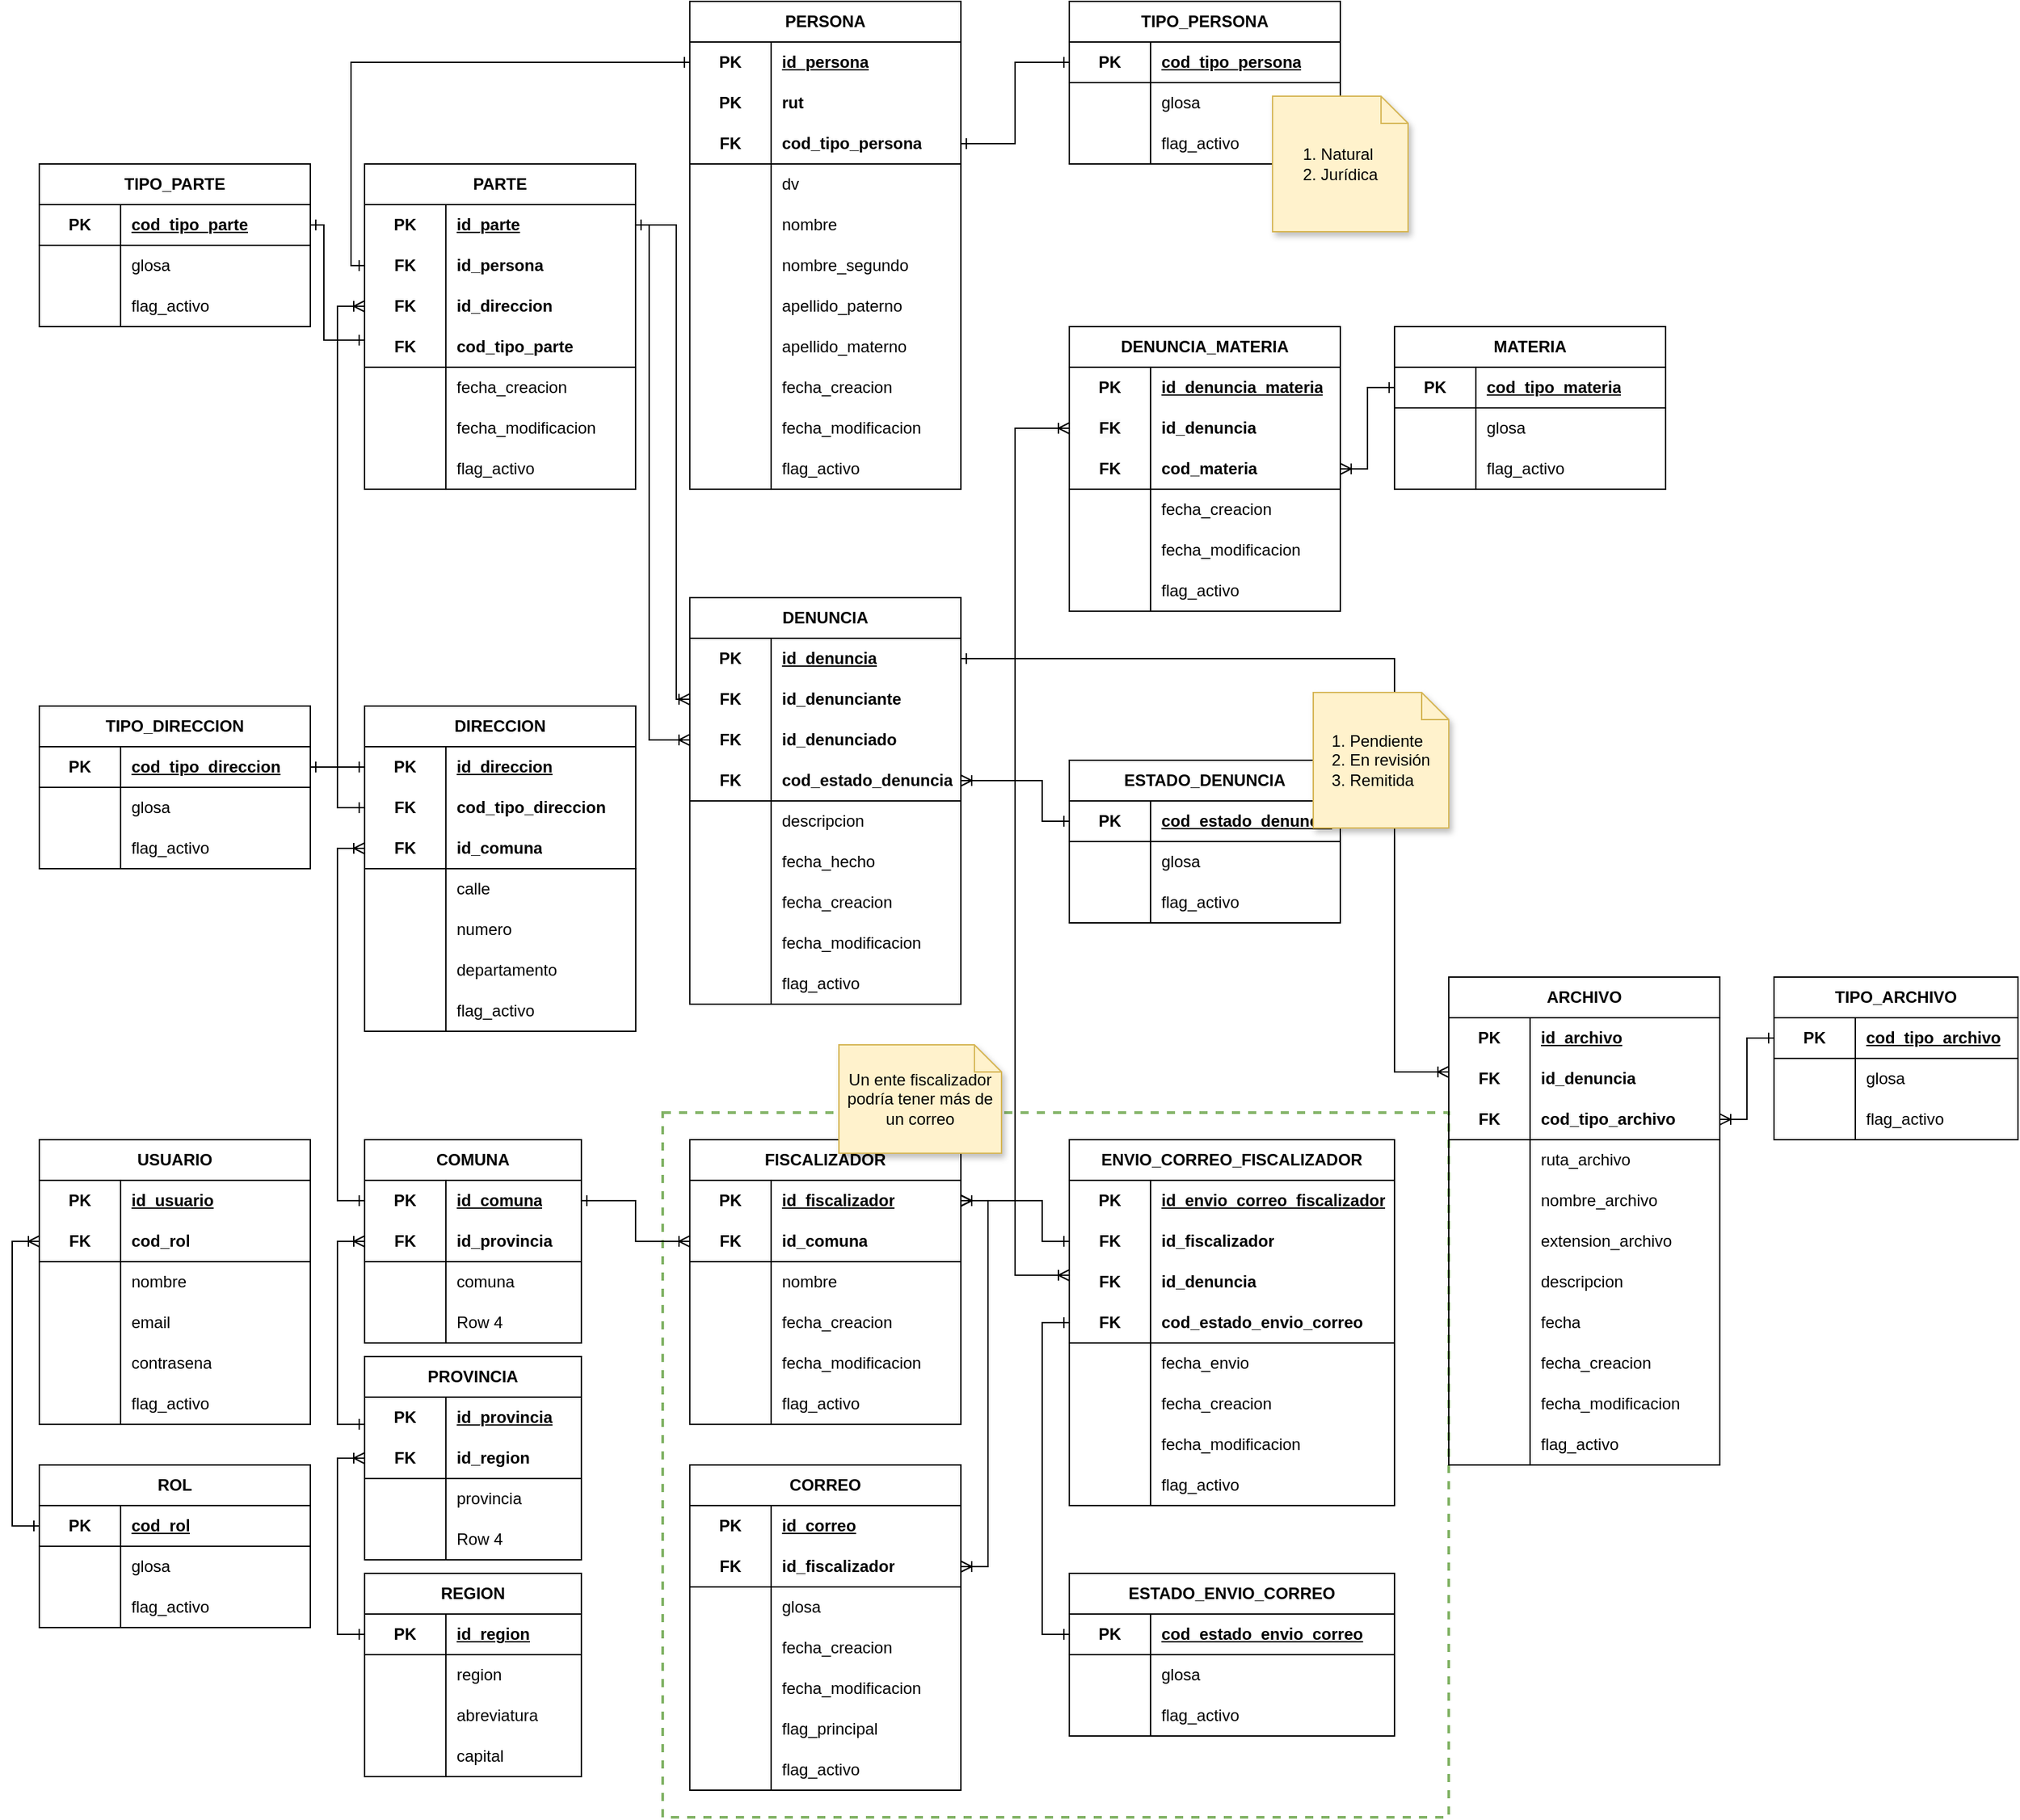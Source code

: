 <mxfile version="22.1.11" type="device">
  <diagram name="Page-1" id="CpqdUaT4-oj_t1N33Mlo">
    <mxGraphModel dx="937" dy="726" grid="1" gridSize="10" guides="1" tooltips="1" connect="1" arrows="1" fold="1" page="1" pageScale="1" pageWidth="1100" pageHeight="850" math="0" shadow="0">
      <root>
        <mxCell id="0" />
        <mxCell id="1" parent="0" />
        <mxCell id="7PfdpPtzuXRYXgCdwCAV-1" value="" style="rounded=0;whiteSpace=wrap;html=1;fillColor=none;strokeColor=#82b366;dashed=1;strokeWidth=2;" parent="1" vertex="1">
          <mxGeometry x="500" y="860" width="580" height="520" as="geometry" />
        </mxCell>
        <mxCell id="QxJRPxMJet-DMWclTAMe-1" value="PARTE" style="shape=table;startSize=30;container=1;collapsible=1;childLayout=tableLayout;fixedRows=1;rowLines=0;fontStyle=1;align=center;resizeLast=1;html=1;whiteSpace=wrap;movable=1;resizable=1;rotatable=1;deletable=1;editable=1;locked=0;connectable=1;" parent="1" vertex="1">
          <mxGeometry x="280" y="160" width="200" height="240" as="geometry" />
        </mxCell>
        <mxCell id="QxJRPxMJet-DMWclTAMe-2" value="" style="shape=tableRow;horizontal=0;startSize=0;swimlaneHead=0;swimlaneBody=0;fillColor=none;collapsible=0;dropTarget=0;points=[[0,0.5],[1,0.5]];portConstraint=eastwest;top=0;left=0;right=0;bottom=0;html=1;" parent="QxJRPxMJet-DMWclTAMe-1" vertex="1">
          <mxGeometry y="30" width="200" height="30" as="geometry" />
        </mxCell>
        <mxCell id="QxJRPxMJet-DMWclTAMe-3" value="PK" style="shape=partialRectangle;connectable=0;fillColor=none;top=0;left=0;bottom=0;right=0;fontStyle=1;overflow=hidden;html=1;whiteSpace=wrap;" parent="QxJRPxMJet-DMWclTAMe-2" vertex="1">
          <mxGeometry width="60" height="30" as="geometry">
            <mxRectangle width="60" height="30" as="alternateBounds" />
          </mxGeometry>
        </mxCell>
        <mxCell id="QxJRPxMJet-DMWclTAMe-4" value="id_parte" style="shape=partialRectangle;connectable=0;fillColor=none;top=0;left=0;bottom=0;right=0;align=left;spacingLeft=6;fontStyle=5;overflow=hidden;html=1;whiteSpace=wrap;" parent="QxJRPxMJet-DMWclTAMe-2" vertex="1">
          <mxGeometry x="60" width="140" height="30" as="geometry">
            <mxRectangle width="140" height="30" as="alternateBounds" />
          </mxGeometry>
        </mxCell>
        <mxCell id="QxJRPxMJet-DMWclTAMe-193" value="" style="shape=tableRow;horizontal=0;startSize=0;swimlaneHead=0;swimlaneBody=0;fillColor=none;collapsible=0;dropTarget=0;points=[[0,0.5],[1,0.5]];portConstraint=eastwest;top=0;left=0;right=0;bottom=0;html=1;" parent="QxJRPxMJet-DMWclTAMe-1" vertex="1">
          <mxGeometry y="60" width="200" height="30" as="geometry" />
        </mxCell>
        <mxCell id="QxJRPxMJet-DMWclTAMe-194" value="FK" style="shape=partialRectangle;connectable=0;fillColor=none;top=0;left=0;bottom=0;right=0;fontStyle=1;overflow=hidden;html=1;whiteSpace=wrap;" parent="QxJRPxMJet-DMWclTAMe-193" vertex="1">
          <mxGeometry width="60" height="30" as="geometry">
            <mxRectangle width="60" height="30" as="alternateBounds" />
          </mxGeometry>
        </mxCell>
        <mxCell id="QxJRPxMJet-DMWclTAMe-195" value="id_persona" style="shape=partialRectangle;connectable=0;fillColor=none;top=0;left=0;bottom=0;right=0;align=left;spacingLeft=6;fontStyle=1;overflow=hidden;html=1;whiteSpace=wrap;" parent="QxJRPxMJet-DMWclTAMe-193" vertex="1">
          <mxGeometry x="60" width="140" height="30" as="geometry">
            <mxRectangle width="140" height="30" as="alternateBounds" />
          </mxGeometry>
        </mxCell>
        <mxCell id="unZIjI9qBHlLWAiBXWXc-1" value="" style="shape=tableRow;horizontal=0;startSize=0;swimlaneHead=0;swimlaneBody=0;fillColor=none;collapsible=0;dropTarget=0;points=[[0,0.5],[1,0.5]];portConstraint=eastwest;top=0;left=0;right=0;bottom=0;html=1;" vertex="1" parent="QxJRPxMJet-DMWclTAMe-1">
          <mxGeometry y="90" width="200" height="30" as="geometry" />
        </mxCell>
        <mxCell id="unZIjI9qBHlLWAiBXWXc-2" value="FK" style="shape=partialRectangle;connectable=0;fillColor=none;top=0;left=0;bottom=0;right=0;fontStyle=1;overflow=hidden;html=1;whiteSpace=wrap;" vertex="1" parent="unZIjI9qBHlLWAiBXWXc-1">
          <mxGeometry width="60" height="30" as="geometry">
            <mxRectangle width="60" height="30" as="alternateBounds" />
          </mxGeometry>
        </mxCell>
        <mxCell id="unZIjI9qBHlLWAiBXWXc-3" value="id_direccion" style="shape=partialRectangle;connectable=0;fillColor=none;top=0;left=0;bottom=0;right=0;align=left;spacingLeft=6;fontStyle=1;overflow=hidden;html=1;whiteSpace=wrap;" vertex="1" parent="unZIjI9qBHlLWAiBXWXc-1">
          <mxGeometry x="60" width="140" height="30" as="geometry">
            <mxRectangle width="140" height="30" as="alternateBounds" />
          </mxGeometry>
        </mxCell>
        <mxCell id="QxJRPxMJet-DMWclTAMe-5" value="" style="shape=tableRow;horizontal=0;startSize=0;swimlaneHead=0;swimlaneBody=0;fillColor=none;collapsible=0;dropTarget=0;points=[[0,0.5],[1,0.5]];portConstraint=eastwest;top=0;left=0;right=0;bottom=1;html=1;" parent="QxJRPxMJet-DMWclTAMe-1" vertex="1">
          <mxGeometry y="120" width="200" height="30" as="geometry" />
        </mxCell>
        <mxCell id="QxJRPxMJet-DMWclTAMe-6" value="FK" style="shape=partialRectangle;connectable=0;fillColor=none;top=0;left=0;bottom=0;right=0;fontStyle=1;overflow=hidden;html=1;whiteSpace=wrap;" parent="QxJRPxMJet-DMWclTAMe-5" vertex="1">
          <mxGeometry width="60" height="30" as="geometry">
            <mxRectangle width="60" height="30" as="alternateBounds" />
          </mxGeometry>
        </mxCell>
        <mxCell id="QxJRPxMJet-DMWclTAMe-7" value="cod_tipo_parte" style="shape=partialRectangle;connectable=0;fillColor=none;top=0;left=0;bottom=0;right=0;align=left;spacingLeft=6;fontStyle=1;overflow=hidden;html=1;whiteSpace=wrap;" parent="QxJRPxMJet-DMWclTAMe-5" vertex="1">
          <mxGeometry x="60" width="140" height="30" as="geometry">
            <mxRectangle width="140" height="30" as="alternateBounds" />
          </mxGeometry>
        </mxCell>
        <mxCell id="QxJRPxMJet-DMWclTAMe-8" value="" style="shape=tableRow;horizontal=0;startSize=0;swimlaneHead=0;swimlaneBody=0;fillColor=none;collapsible=0;dropTarget=0;points=[[0,0.5],[1,0.5]];portConstraint=eastwest;top=0;left=0;right=0;bottom=0;html=1;" parent="QxJRPxMJet-DMWclTAMe-1" vertex="1">
          <mxGeometry y="150" width="200" height="30" as="geometry" />
        </mxCell>
        <mxCell id="QxJRPxMJet-DMWclTAMe-9" value="" style="shape=partialRectangle;connectable=0;fillColor=none;top=0;left=0;bottom=0;right=0;editable=1;overflow=hidden;html=1;whiteSpace=wrap;" parent="QxJRPxMJet-DMWclTAMe-8" vertex="1">
          <mxGeometry width="60" height="30" as="geometry">
            <mxRectangle width="60" height="30" as="alternateBounds" />
          </mxGeometry>
        </mxCell>
        <mxCell id="QxJRPxMJet-DMWclTAMe-10" value="fecha_creacion" style="shape=partialRectangle;connectable=0;fillColor=none;top=0;left=0;bottom=0;right=0;align=left;spacingLeft=6;overflow=hidden;html=1;whiteSpace=wrap;" parent="QxJRPxMJet-DMWclTAMe-8" vertex="1">
          <mxGeometry x="60" width="140" height="30" as="geometry">
            <mxRectangle width="140" height="30" as="alternateBounds" />
          </mxGeometry>
        </mxCell>
        <mxCell id="QxJRPxMJet-DMWclTAMe-11" value="" style="shape=tableRow;horizontal=0;startSize=0;swimlaneHead=0;swimlaneBody=0;fillColor=none;collapsible=0;dropTarget=0;points=[[0,0.5],[1,0.5]];portConstraint=eastwest;top=0;left=0;right=0;bottom=0;html=1;" parent="QxJRPxMJet-DMWclTAMe-1" vertex="1">
          <mxGeometry y="180" width="200" height="30" as="geometry" />
        </mxCell>
        <mxCell id="QxJRPxMJet-DMWclTAMe-12" value="" style="shape=partialRectangle;connectable=0;fillColor=none;top=0;left=0;bottom=0;right=0;editable=1;overflow=hidden;html=1;whiteSpace=wrap;" parent="QxJRPxMJet-DMWclTAMe-11" vertex="1">
          <mxGeometry width="60" height="30" as="geometry">
            <mxRectangle width="60" height="30" as="alternateBounds" />
          </mxGeometry>
        </mxCell>
        <mxCell id="QxJRPxMJet-DMWclTAMe-13" value="fecha_modificacion" style="shape=partialRectangle;connectable=0;fillColor=none;top=0;left=0;bottom=0;right=0;align=left;spacingLeft=6;overflow=hidden;html=1;whiteSpace=wrap;" parent="QxJRPxMJet-DMWclTAMe-11" vertex="1">
          <mxGeometry x="60" width="140" height="30" as="geometry">
            <mxRectangle width="140" height="30" as="alternateBounds" />
          </mxGeometry>
        </mxCell>
        <mxCell id="QxJRPxMJet-DMWclTAMe-315" value="" style="shape=tableRow;horizontal=0;startSize=0;swimlaneHead=0;swimlaneBody=0;fillColor=none;collapsible=0;dropTarget=0;points=[[0,0.5],[1,0.5]];portConstraint=eastwest;top=0;left=0;right=0;bottom=0;html=1;" parent="QxJRPxMJet-DMWclTAMe-1" vertex="1">
          <mxGeometry y="210" width="200" height="30" as="geometry" />
        </mxCell>
        <mxCell id="QxJRPxMJet-DMWclTAMe-316" value="" style="shape=partialRectangle;connectable=0;fillColor=none;top=0;left=0;bottom=0;right=0;editable=1;overflow=hidden;html=1;whiteSpace=wrap;" parent="QxJRPxMJet-DMWclTAMe-315" vertex="1">
          <mxGeometry width="60" height="30" as="geometry">
            <mxRectangle width="60" height="30" as="alternateBounds" />
          </mxGeometry>
        </mxCell>
        <mxCell id="QxJRPxMJet-DMWclTAMe-317" value="flag_activo" style="shape=partialRectangle;connectable=0;fillColor=none;top=0;left=0;bottom=0;right=0;align=left;spacingLeft=6;overflow=hidden;html=1;whiteSpace=wrap;" parent="QxJRPxMJet-DMWclTAMe-315" vertex="1">
          <mxGeometry x="60" width="140" height="30" as="geometry">
            <mxRectangle width="140" height="30" as="alternateBounds" />
          </mxGeometry>
        </mxCell>
        <mxCell id="QxJRPxMJet-DMWclTAMe-27" value="PERSONA" style="shape=table;startSize=30;container=1;collapsible=1;childLayout=tableLayout;fixedRows=1;rowLines=0;fontStyle=1;align=center;resizeLast=1;html=1;whiteSpace=wrap;" parent="1" vertex="1">
          <mxGeometry x="520" y="40" width="200" height="360" as="geometry" />
        </mxCell>
        <mxCell id="QxJRPxMJet-DMWclTAMe-28" value="" style="shape=tableRow;horizontal=0;startSize=0;swimlaneHead=0;swimlaneBody=0;fillColor=none;collapsible=0;dropTarget=0;points=[[0,0.5],[1,0.5]];portConstraint=eastwest;top=0;left=0;right=0;bottom=0;html=1;" parent="QxJRPxMJet-DMWclTAMe-27" vertex="1">
          <mxGeometry y="30" width="200" height="30" as="geometry" />
        </mxCell>
        <mxCell id="QxJRPxMJet-DMWclTAMe-29" value="PK" style="shape=partialRectangle;connectable=0;fillColor=none;top=0;left=0;bottom=0;right=0;fontStyle=1;overflow=hidden;html=1;whiteSpace=wrap;" parent="QxJRPxMJet-DMWclTAMe-28" vertex="1">
          <mxGeometry width="60" height="30" as="geometry">
            <mxRectangle width="60" height="30" as="alternateBounds" />
          </mxGeometry>
        </mxCell>
        <mxCell id="QxJRPxMJet-DMWclTAMe-30" value="id_persona" style="shape=partialRectangle;connectable=0;fillColor=none;top=0;left=0;bottom=0;right=0;align=left;spacingLeft=6;fontStyle=5;overflow=hidden;html=1;whiteSpace=wrap;" parent="QxJRPxMJet-DMWclTAMe-28" vertex="1">
          <mxGeometry x="60" width="140" height="30" as="geometry">
            <mxRectangle width="140" height="30" as="alternateBounds" />
          </mxGeometry>
        </mxCell>
        <mxCell id="QxJRPxMJet-DMWclTAMe-288" value="" style="shape=tableRow;horizontal=0;startSize=0;swimlaneHead=0;swimlaneBody=0;fillColor=none;collapsible=0;dropTarget=0;points=[[0,0.5],[1,0.5]];portConstraint=eastwest;top=0;left=0;right=0;bottom=0;html=1;" parent="QxJRPxMJet-DMWclTAMe-27" vertex="1">
          <mxGeometry y="60" width="200" height="30" as="geometry" />
        </mxCell>
        <mxCell id="QxJRPxMJet-DMWclTAMe-289" value="PK" style="shape=partialRectangle;connectable=0;fillColor=none;top=0;left=0;bottom=0;right=0;fontStyle=1;overflow=hidden;html=1;whiteSpace=wrap;" parent="QxJRPxMJet-DMWclTAMe-288" vertex="1">
          <mxGeometry width="60" height="30" as="geometry">
            <mxRectangle width="60" height="30" as="alternateBounds" />
          </mxGeometry>
        </mxCell>
        <mxCell id="QxJRPxMJet-DMWclTAMe-290" value="rut" style="shape=partialRectangle;connectable=0;fillColor=none;top=0;left=0;bottom=0;right=0;align=left;spacingLeft=6;fontStyle=1;overflow=hidden;html=1;whiteSpace=wrap;" parent="QxJRPxMJet-DMWclTAMe-288" vertex="1">
          <mxGeometry x="60" width="140" height="30" as="geometry">
            <mxRectangle width="140" height="30" as="alternateBounds" />
          </mxGeometry>
        </mxCell>
        <mxCell id="QxJRPxMJet-DMWclTAMe-31" value="" style="shape=tableRow;horizontal=0;startSize=0;swimlaneHead=0;swimlaneBody=0;fillColor=none;collapsible=0;dropTarget=0;points=[[0,0.5],[1,0.5]];portConstraint=eastwest;top=0;left=0;right=0;bottom=1;html=1;" parent="QxJRPxMJet-DMWclTAMe-27" vertex="1">
          <mxGeometry y="90" width="200" height="30" as="geometry" />
        </mxCell>
        <mxCell id="QxJRPxMJet-DMWclTAMe-32" value="FK" style="shape=partialRectangle;connectable=0;fillColor=none;top=0;left=0;bottom=0;right=0;fontStyle=1;overflow=hidden;html=1;whiteSpace=wrap;" parent="QxJRPxMJet-DMWclTAMe-31" vertex="1">
          <mxGeometry width="60" height="30" as="geometry">
            <mxRectangle width="60" height="30" as="alternateBounds" />
          </mxGeometry>
        </mxCell>
        <mxCell id="QxJRPxMJet-DMWclTAMe-33" value="cod_tipo_persona" style="shape=partialRectangle;connectable=0;fillColor=none;top=0;left=0;bottom=0;right=0;align=left;spacingLeft=6;fontStyle=1;overflow=hidden;html=1;whiteSpace=wrap;" parent="QxJRPxMJet-DMWclTAMe-31" vertex="1">
          <mxGeometry x="60" width="140" height="30" as="geometry">
            <mxRectangle width="140" height="30" as="alternateBounds" />
          </mxGeometry>
        </mxCell>
        <mxCell id="QxJRPxMJet-DMWclTAMe-34" value="" style="shape=tableRow;horizontal=0;startSize=0;swimlaneHead=0;swimlaneBody=0;fillColor=none;collapsible=0;dropTarget=0;points=[[0,0.5],[1,0.5]];portConstraint=eastwest;top=0;left=0;right=0;bottom=0;html=1;" parent="QxJRPxMJet-DMWclTAMe-27" vertex="1">
          <mxGeometry y="120" width="200" height="30" as="geometry" />
        </mxCell>
        <mxCell id="QxJRPxMJet-DMWclTAMe-35" value="" style="shape=partialRectangle;connectable=0;fillColor=none;top=0;left=0;bottom=0;right=0;editable=1;overflow=hidden;html=1;whiteSpace=wrap;" parent="QxJRPxMJet-DMWclTAMe-34" vertex="1">
          <mxGeometry width="60" height="30" as="geometry">
            <mxRectangle width="60" height="30" as="alternateBounds" />
          </mxGeometry>
        </mxCell>
        <mxCell id="QxJRPxMJet-DMWclTAMe-36" value="dv" style="shape=partialRectangle;connectable=0;fillColor=none;top=0;left=0;bottom=0;right=0;align=left;spacingLeft=6;overflow=hidden;html=1;whiteSpace=wrap;" parent="QxJRPxMJet-DMWclTAMe-34" vertex="1">
          <mxGeometry x="60" width="140" height="30" as="geometry">
            <mxRectangle width="140" height="30" as="alternateBounds" />
          </mxGeometry>
        </mxCell>
        <mxCell id="QxJRPxMJet-DMWclTAMe-37" value="" style="shape=tableRow;horizontal=0;startSize=0;swimlaneHead=0;swimlaneBody=0;fillColor=none;collapsible=0;dropTarget=0;points=[[0,0.5],[1,0.5]];portConstraint=eastwest;top=0;left=0;right=0;bottom=0;html=1;" parent="QxJRPxMJet-DMWclTAMe-27" vertex="1">
          <mxGeometry y="150" width="200" height="30" as="geometry" />
        </mxCell>
        <mxCell id="QxJRPxMJet-DMWclTAMe-38" value="" style="shape=partialRectangle;connectable=0;fillColor=none;top=0;left=0;bottom=0;right=0;editable=1;overflow=hidden;html=1;whiteSpace=wrap;" parent="QxJRPxMJet-DMWclTAMe-37" vertex="1">
          <mxGeometry width="60" height="30" as="geometry">
            <mxRectangle width="60" height="30" as="alternateBounds" />
          </mxGeometry>
        </mxCell>
        <mxCell id="QxJRPxMJet-DMWclTAMe-39" value="nombre" style="shape=partialRectangle;connectable=0;fillColor=none;top=0;left=0;bottom=0;right=0;align=left;spacingLeft=6;overflow=hidden;html=1;whiteSpace=wrap;" parent="QxJRPxMJet-DMWclTAMe-37" vertex="1">
          <mxGeometry x="60" width="140" height="30" as="geometry">
            <mxRectangle width="140" height="30" as="alternateBounds" />
          </mxGeometry>
        </mxCell>
        <mxCell id="QxJRPxMJet-DMWclTAMe-291" value="" style="shape=tableRow;horizontal=0;startSize=0;swimlaneHead=0;swimlaneBody=0;fillColor=none;collapsible=0;dropTarget=0;points=[[0,0.5],[1,0.5]];portConstraint=eastwest;top=0;left=0;right=0;bottom=0;html=1;" parent="QxJRPxMJet-DMWclTAMe-27" vertex="1">
          <mxGeometry y="180" width="200" height="30" as="geometry" />
        </mxCell>
        <mxCell id="QxJRPxMJet-DMWclTAMe-292" value="" style="shape=partialRectangle;connectable=0;fillColor=none;top=0;left=0;bottom=0;right=0;editable=1;overflow=hidden;html=1;whiteSpace=wrap;" parent="QxJRPxMJet-DMWclTAMe-291" vertex="1">
          <mxGeometry width="60" height="30" as="geometry">
            <mxRectangle width="60" height="30" as="alternateBounds" />
          </mxGeometry>
        </mxCell>
        <mxCell id="QxJRPxMJet-DMWclTAMe-293" value="nombre_segundo" style="shape=partialRectangle;connectable=0;fillColor=none;top=0;left=0;bottom=0;right=0;align=left;spacingLeft=6;overflow=hidden;html=1;whiteSpace=wrap;" parent="QxJRPxMJet-DMWclTAMe-291" vertex="1">
          <mxGeometry x="60" width="140" height="30" as="geometry">
            <mxRectangle width="140" height="30" as="alternateBounds" />
          </mxGeometry>
        </mxCell>
        <mxCell id="QxJRPxMJet-DMWclTAMe-294" value="" style="shape=tableRow;horizontal=0;startSize=0;swimlaneHead=0;swimlaneBody=0;fillColor=none;collapsible=0;dropTarget=0;points=[[0,0.5],[1,0.5]];portConstraint=eastwest;top=0;left=0;right=0;bottom=0;html=1;" parent="QxJRPxMJet-DMWclTAMe-27" vertex="1">
          <mxGeometry y="210" width="200" height="30" as="geometry" />
        </mxCell>
        <mxCell id="QxJRPxMJet-DMWclTAMe-295" value="" style="shape=partialRectangle;connectable=0;fillColor=none;top=0;left=0;bottom=0;right=0;editable=1;overflow=hidden;html=1;whiteSpace=wrap;" parent="QxJRPxMJet-DMWclTAMe-294" vertex="1">
          <mxGeometry width="60" height="30" as="geometry">
            <mxRectangle width="60" height="30" as="alternateBounds" />
          </mxGeometry>
        </mxCell>
        <mxCell id="QxJRPxMJet-DMWclTAMe-296" value="apellido_paterno" style="shape=partialRectangle;connectable=0;fillColor=none;top=0;left=0;bottom=0;right=0;align=left;spacingLeft=6;overflow=hidden;html=1;whiteSpace=wrap;" parent="QxJRPxMJet-DMWclTAMe-294" vertex="1">
          <mxGeometry x="60" width="140" height="30" as="geometry">
            <mxRectangle width="140" height="30" as="alternateBounds" />
          </mxGeometry>
        </mxCell>
        <mxCell id="QxJRPxMJet-DMWclTAMe-297" value="" style="shape=tableRow;horizontal=0;startSize=0;swimlaneHead=0;swimlaneBody=0;fillColor=none;collapsible=0;dropTarget=0;points=[[0,0.5],[1,0.5]];portConstraint=eastwest;top=0;left=0;right=0;bottom=0;html=1;" parent="QxJRPxMJet-DMWclTAMe-27" vertex="1">
          <mxGeometry y="240" width="200" height="30" as="geometry" />
        </mxCell>
        <mxCell id="QxJRPxMJet-DMWclTAMe-298" value="" style="shape=partialRectangle;connectable=0;fillColor=none;top=0;left=0;bottom=0;right=0;editable=1;overflow=hidden;html=1;whiteSpace=wrap;" parent="QxJRPxMJet-DMWclTAMe-297" vertex="1">
          <mxGeometry width="60" height="30" as="geometry">
            <mxRectangle width="60" height="30" as="alternateBounds" />
          </mxGeometry>
        </mxCell>
        <mxCell id="QxJRPxMJet-DMWclTAMe-299" value="apellido_materno" style="shape=partialRectangle;connectable=0;fillColor=none;top=0;left=0;bottom=0;right=0;align=left;spacingLeft=6;overflow=hidden;html=1;whiteSpace=wrap;" parent="QxJRPxMJet-DMWclTAMe-297" vertex="1">
          <mxGeometry x="60" width="140" height="30" as="geometry">
            <mxRectangle width="140" height="30" as="alternateBounds" />
          </mxGeometry>
        </mxCell>
        <mxCell id="QxJRPxMJet-DMWclTAMe-300" value="" style="shape=tableRow;horizontal=0;startSize=0;swimlaneHead=0;swimlaneBody=0;fillColor=none;collapsible=0;dropTarget=0;points=[[0,0.5],[1,0.5]];portConstraint=eastwest;top=0;left=0;right=0;bottom=0;html=1;" parent="QxJRPxMJet-DMWclTAMe-27" vertex="1">
          <mxGeometry y="270" width="200" height="30" as="geometry" />
        </mxCell>
        <mxCell id="QxJRPxMJet-DMWclTAMe-301" value="" style="shape=partialRectangle;connectable=0;fillColor=none;top=0;left=0;bottom=0;right=0;editable=1;overflow=hidden;html=1;whiteSpace=wrap;" parent="QxJRPxMJet-DMWclTAMe-300" vertex="1">
          <mxGeometry width="60" height="30" as="geometry">
            <mxRectangle width="60" height="30" as="alternateBounds" />
          </mxGeometry>
        </mxCell>
        <mxCell id="QxJRPxMJet-DMWclTAMe-302" value="fecha_creacion" style="shape=partialRectangle;connectable=0;fillColor=none;top=0;left=0;bottom=0;right=0;align=left;spacingLeft=6;overflow=hidden;html=1;whiteSpace=wrap;" parent="QxJRPxMJet-DMWclTAMe-300" vertex="1">
          <mxGeometry x="60" width="140" height="30" as="geometry">
            <mxRectangle width="140" height="30" as="alternateBounds" />
          </mxGeometry>
        </mxCell>
        <mxCell id="QxJRPxMJet-DMWclTAMe-303" value="" style="shape=tableRow;horizontal=0;startSize=0;swimlaneHead=0;swimlaneBody=0;fillColor=none;collapsible=0;dropTarget=0;points=[[0,0.5],[1,0.5]];portConstraint=eastwest;top=0;left=0;right=0;bottom=0;html=1;" parent="QxJRPxMJet-DMWclTAMe-27" vertex="1">
          <mxGeometry y="300" width="200" height="30" as="geometry" />
        </mxCell>
        <mxCell id="QxJRPxMJet-DMWclTAMe-304" value="" style="shape=partialRectangle;connectable=0;fillColor=none;top=0;left=0;bottom=0;right=0;editable=1;overflow=hidden;html=1;whiteSpace=wrap;" parent="QxJRPxMJet-DMWclTAMe-303" vertex="1">
          <mxGeometry width="60" height="30" as="geometry">
            <mxRectangle width="60" height="30" as="alternateBounds" />
          </mxGeometry>
        </mxCell>
        <mxCell id="QxJRPxMJet-DMWclTAMe-305" value="fecha_modificacion" style="shape=partialRectangle;connectable=0;fillColor=none;top=0;left=0;bottom=0;right=0;align=left;spacingLeft=6;overflow=hidden;html=1;whiteSpace=wrap;" parent="QxJRPxMJet-DMWclTAMe-303" vertex="1">
          <mxGeometry x="60" width="140" height="30" as="geometry">
            <mxRectangle width="140" height="30" as="alternateBounds" />
          </mxGeometry>
        </mxCell>
        <mxCell id="QxJRPxMJet-DMWclTAMe-306" value="" style="shape=tableRow;horizontal=0;startSize=0;swimlaneHead=0;swimlaneBody=0;fillColor=none;collapsible=0;dropTarget=0;points=[[0,0.5],[1,0.5]];portConstraint=eastwest;top=0;left=0;right=0;bottom=0;html=1;" parent="QxJRPxMJet-DMWclTAMe-27" vertex="1">
          <mxGeometry y="330" width="200" height="30" as="geometry" />
        </mxCell>
        <mxCell id="QxJRPxMJet-DMWclTAMe-307" value="" style="shape=partialRectangle;connectable=0;fillColor=none;top=0;left=0;bottom=0;right=0;editable=1;overflow=hidden;html=1;whiteSpace=wrap;" parent="QxJRPxMJet-DMWclTAMe-306" vertex="1">
          <mxGeometry width="60" height="30" as="geometry">
            <mxRectangle width="60" height="30" as="alternateBounds" />
          </mxGeometry>
        </mxCell>
        <mxCell id="QxJRPxMJet-DMWclTAMe-308" value="flag_activo" style="shape=partialRectangle;connectable=0;fillColor=none;top=0;left=0;bottom=0;right=0;align=left;spacingLeft=6;overflow=hidden;html=1;whiteSpace=wrap;" parent="QxJRPxMJet-DMWclTAMe-306" vertex="1">
          <mxGeometry x="60" width="140" height="30" as="geometry">
            <mxRectangle width="140" height="30" as="alternateBounds" />
          </mxGeometry>
        </mxCell>
        <mxCell id="QxJRPxMJet-DMWclTAMe-40" value="DENUNCIA" style="shape=table;startSize=30;container=1;collapsible=1;childLayout=tableLayout;fixedRows=1;rowLines=0;fontStyle=1;align=center;resizeLast=1;html=1;whiteSpace=wrap;swimlaneLine=1;" parent="1" vertex="1">
          <mxGeometry x="520" y="480" width="200" height="300" as="geometry" />
        </mxCell>
        <mxCell id="QxJRPxMJet-DMWclTAMe-41" value="" style="shape=tableRow;horizontal=0;startSize=0;swimlaneHead=0;swimlaneBody=0;fillColor=none;collapsible=0;dropTarget=0;points=[[0,0.5],[1,0.5]];portConstraint=eastwest;top=0;left=0;right=0;bottom=0;html=1;" parent="QxJRPxMJet-DMWclTAMe-40" vertex="1">
          <mxGeometry y="30" width="200" height="30" as="geometry" />
        </mxCell>
        <mxCell id="QxJRPxMJet-DMWclTAMe-42" value="PK" style="shape=partialRectangle;connectable=0;fillColor=none;top=0;left=0;bottom=0;right=0;fontStyle=1;overflow=hidden;html=1;whiteSpace=wrap;" parent="QxJRPxMJet-DMWclTAMe-41" vertex="1">
          <mxGeometry width="60" height="30" as="geometry">
            <mxRectangle width="60" height="30" as="alternateBounds" />
          </mxGeometry>
        </mxCell>
        <mxCell id="QxJRPxMJet-DMWclTAMe-43" value="id_denuncia" style="shape=partialRectangle;connectable=0;fillColor=none;top=0;left=0;bottom=0;right=0;align=left;spacingLeft=6;fontStyle=5;overflow=hidden;html=1;whiteSpace=wrap;" parent="QxJRPxMJet-DMWclTAMe-41" vertex="1">
          <mxGeometry x="60" width="140" height="30" as="geometry">
            <mxRectangle width="140" height="30" as="alternateBounds" />
          </mxGeometry>
        </mxCell>
        <mxCell id="QxJRPxMJet-DMWclTAMe-186" value="" style="shape=tableRow;horizontal=0;startSize=0;swimlaneHead=0;swimlaneBody=0;fillColor=none;collapsible=0;dropTarget=0;points=[[0,0.5],[1,0.5]];portConstraint=eastwest;top=0;left=0;right=0;bottom=0;html=1;" parent="QxJRPxMJet-DMWclTAMe-40" vertex="1">
          <mxGeometry y="60" width="200" height="30" as="geometry" />
        </mxCell>
        <mxCell id="QxJRPxMJet-DMWclTAMe-187" value="FK" style="shape=partialRectangle;connectable=0;fillColor=none;top=0;left=0;bottom=0;right=0;fontStyle=1;overflow=hidden;html=1;whiteSpace=wrap;" parent="QxJRPxMJet-DMWclTAMe-186" vertex="1">
          <mxGeometry width="60" height="30" as="geometry">
            <mxRectangle width="60" height="30" as="alternateBounds" />
          </mxGeometry>
        </mxCell>
        <mxCell id="QxJRPxMJet-DMWclTAMe-188" value="id_denunciante" style="shape=partialRectangle;connectable=0;fillColor=none;top=0;left=0;bottom=0;right=0;align=left;spacingLeft=6;fontStyle=1;overflow=hidden;html=1;whiteSpace=wrap;" parent="QxJRPxMJet-DMWclTAMe-186" vertex="1">
          <mxGeometry x="60" width="140" height="30" as="geometry">
            <mxRectangle width="140" height="30" as="alternateBounds" />
          </mxGeometry>
        </mxCell>
        <mxCell id="QxJRPxMJet-DMWclTAMe-207" value="" style="shape=tableRow;horizontal=0;startSize=0;swimlaneHead=0;swimlaneBody=0;fillColor=none;collapsible=0;dropTarget=0;points=[[0,0.5],[1,0.5]];portConstraint=eastwest;top=0;left=0;right=0;bottom=0;html=1;" parent="QxJRPxMJet-DMWclTAMe-40" vertex="1">
          <mxGeometry y="90" width="200" height="30" as="geometry" />
        </mxCell>
        <mxCell id="QxJRPxMJet-DMWclTAMe-208" value="FK" style="shape=partialRectangle;connectable=0;fillColor=none;top=0;left=0;bottom=0;right=0;fontStyle=1;overflow=hidden;html=1;whiteSpace=wrap;" parent="QxJRPxMJet-DMWclTAMe-207" vertex="1">
          <mxGeometry width="60" height="30" as="geometry">
            <mxRectangle width="60" height="30" as="alternateBounds" />
          </mxGeometry>
        </mxCell>
        <mxCell id="QxJRPxMJet-DMWclTAMe-209" value="id_denunciado" style="shape=partialRectangle;connectable=0;fillColor=none;top=0;left=0;bottom=0;right=0;align=left;spacingLeft=6;fontStyle=1;overflow=hidden;html=1;whiteSpace=wrap;" parent="QxJRPxMJet-DMWclTAMe-207" vertex="1">
          <mxGeometry x="60" width="140" height="30" as="geometry">
            <mxRectangle width="140" height="30" as="alternateBounds" />
          </mxGeometry>
        </mxCell>
        <mxCell id="QxJRPxMJet-DMWclTAMe-183" value="" style="shape=tableRow;horizontal=0;startSize=0;swimlaneHead=0;swimlaneBody=0;fillColor=none;collapsible=0;dropTarget=0;points=[[0,0.5],[1,0.5]];portConstraint=eastwest;top=0;left=0;right=0;bottom=1;html=1;strokeColor=inherit;swimlaneLine=0;" parent="QxJRPxMJet-DMWclTAMe-40" vertex="1">
          <mxGeometry y="120" width="200" height="30" as="geometry" />
        </mxCell>
        <mxCell id="QxJRPxMJet-DMWclTAMe-184" value="FK" style="shape=partialRectangle;connectable=0;fillColor=none;top=0;left=0;bottom=0;right=0;fontStyle=1;overflow=hidden;html=1;whiteSpace=wrap;strokeColor=inherit;" parent="QxJRPxMJet-DMWclTAMe-183" vertex="1">
          <mxGeometry width="60" height="30" as="geometry">
            <mxRectangle width="60" height="30" as="alternateBounds" />
          </mxGeometry>
        </mxCell>
        <mxCell id="QxJRPxMJet-DMWclTAMe-185" value="cod_estado_denuncia" style="shape=partialRectangle;connectable=0;fillColor=none;top=0;left=0;bottom=0;right=0;align=left;spacingLeft=6;fontStyle=1;overflow=hidden;html=1;whiteSpace=wrap;strokeColor=inherit;" parent="QxJRPxMJet-DMWclTAMe-183" vertex="1">
          <mxGeometry x="60" width="140" height="30" as="geometry">
            <mxRectangle width="140" height="30" as="alternateBounds" />
          </mxGeometry>
        </mxCell>
        <mxCell id="QxJRPxMJet-DMWclTAMe-223" value="" style="shape=tableRow;horizontal=0;startSize=0;swimlaneHead=0;swimlaneBody=0;fillColor=none;collapsible=0;dropTarget=0;points=[[0,0.5],[1,0.5]];portConstraint=eastwest;top=0;left=0;right=0;bottom=0;html=1;" parent="QxJRPxMJet-DMWclTAMe-40" vertex="1">
          <mxGeometry y="150" width="200" height="30" as="geometry" />
        </mxCell>
        <mxCell id="QxJRPxMJet-DMWclTAMe-224" value="" style="shape=partialRectangle;connectable=0;fillColor=none;top=0;left=0;bottom=0;right=0;editable=1;overflow=hidden;html=1;whiteSpace=wrap;" parent="QxJRPxMJet-DMWclTAMe-223" vertex="1">
          <mxGeometry width="60" height="30" as="geometry">
            <mxRectangle width="60" height="30" as="alternateBounds" />
          </mxGeometry>
        </mxCell>
        <mxCell id="QxJRPxMJet-DMWclTAMe-225" value="descripcion" style="shape=partialRectangle;connectable=0;fillColor=none;top=0;left=0;bottom=0;right=0;align=left;spacingLeft=6;overflow=hidden;html=1;whiteSpace=wrap;" parent="QxJRPxMJet-DMWclTAMe-223" vertex="1">
          <mxGeometry x="60" width="140" height="30" as="geometry">
            <mxRectangle width="140" height="30" as="alternateBounds" />
          </mxGeometry>
        </mxCell>
        <mxCell id="QxJRPxMJet-DMWclTAMe-47" value="" style="shape=tableRow;horizontal=0;startSize=0;swimlaneHead=0;swimlaneBody=0;fillColor=none;collapsible=0;dropTarget=0;points=[[0,0.5],[1,0.5]];portConstraint=eastwest;top=0;left=0;right=0;bottom=0;html=1;" parent="QxJRPxMJet-DMWclTAMe-40" vertex="1">
          <mxGeometry y="180" width="200" height="30" as="geometry" />
        </mxCell>
        <mxCell id="QxJRPxMJet-DMWclTAMe-48" value="" style="shape=partialRectangle;connectable=0;fillColor=none;top=0;left=0;bottom=0;right=0;editable=1;overflow=hidden;html=1;whiteSpace=wrap;" parent="QxJRPxMJet-DMWclTAMe-47" vertex="1">
          <mxGeometry width="60" height="30" as="geometry">
            <mxRectangle width="60" height="30" as="alternateBounds" />
          </mxGeometry>
        </mxCell>
        <mxCell id="QxJRPxMJet-DMWclTAMe-49" value="fecha_hecho" style="shape=partialRectangle;connectable=0;fillColor=none;top=0;left=0;bottom=0;right=0;align=left;spacingLeft=6;overflow=hidden;html=1;whiteSpace=wrap;" parent="QxJRPxMJet-DMWclTAMe-47" vertex="1">
          <mxGeometry x="60" width="140" height="30" as="geometry">
            <mxRectangle width="140" height="30" as="alternateBounds" />
          </mxGeometry>
        </mxCell>
        <mxCell id="QxJRPxMJet-DMWclTAMe-50" value="" style="shape=tableRow;horizontal=0;startSize=0;swimlaneHead=0;swimlaneBody=0;fillColor=none;collapsible=0;dropTarget=0;points=[[0,0.5],[1,0.5]];portConstraint=eastwest;top=0;left=0;right=0;bottom=0;html=1;" parent="QxJRPxMJet-DMWclTAMe-40" vertex="1">
          <mxGeometry y="210" width="200" height="30" as="geometry" />
        </mxCell>
        <mxCell id="QxJRPxMJet-DMWclTAMe-51" value="" style="shape=partialRectangle;connectable=0;fillColor=none;top=0;left=0;bottom=0;right=0;editable=1;overflow=hidden;html=1;whiteSpace=wrap;" parent="QxJRPxMJet-DMWclTAMe-50" vertex="1">
          <mxGeometry width="60" height="30" as="geometry">
            <mxRectangle width="60" height="30" as="alternateBounds" />
          </mxGeometry>
        </mxCell>
        <mxCell id="QxJRPxMJet-DMWclTAMe-52" value="fecha_creacion" style="shape=partialRectangle;connectable=0;fillColor=none;top=0;left=0;bottom=0;right=0;align=left;spacingLeft=6;overflow=hidden;html=1;whiteSpace=wrap;" parent="QxJRPxMJet-DMWclTAMe-50" vertex="1">
          <mxGeometry x="60" width="140" height="30" as="geometry">
            <mxRectangle width="140" height="30" as="alternateBounds" />
          </mxGeometry>
        </mxCell>
        <mxCell id="QxJRPxMJet-DMWclTAMe-220" value="" style="shape=tableRow;horizontal=0;startSize=0;swimlaneHead=0;swimlaneBody=0;fillColor=none;collapsible=0;dropTarget=0;points=[[0,0.5],[1,0.5]];portConstraint=eastwest;top=0;left=0;right=0;bottom=0;html=1;" parent="QxJRPxMJet-DMWclTAMe-40" vertex="1">
          <mxGeometry y="240" width="200" height="30" as="geometry" />
        </mxCell>
        <mxCell id="QxJRPxMJet-DMWclTAMe-221" value="" style="shape=partialRectangle;connectable=0;fillColor=none;top=0;left=0;bottom=0;right=0;editable=1;overflow=hidden;html=1;whiteSpace=wrap;" parent="QxJRPxMJet-DMWclTAMe-220" vertex="1">
          <mxGeometry width="60" height="30" as="geometry">
            <mxRectangle width="60" height="30" as="alternateBounds" />
          </mxGeometry>
        </mxCell>
        <mxCell id="QxJRPxMJet-DMWclTAMe-222" value="fecha_modificacion" style="shape=partialRectangle;connectable=0;fillColor=none;top=0;left=0;bottom=0;right=0;align=left;spacingLeft=6;overflow=hidden;html=1;whiteSpace=wrap;" parent="QxJRPxMJet-DMWclTAMe-220" vertex="1">
          <mxGeometry x="60" width="140" height="30" as="geometry">
            <mxRectangle width="140" height="30" as="alternateBounds" />
          </mxGeometry>
        </mxCell>
        <mxCell id="QxJRPxMJet-DMWclTAMe-282" value="" style="shape=tableRow;horizontal=0;startSize=0;swimlaneHead=0;swimlaneBody=0;fillColor=none;collapsible=0;dropTarget=0;points=[[0,0.5],[1,0.5]];portConstraint=eastwest;top=0;left=0;right=0;bottom=0;html=1;" parent="QxJRPxMJet-DMWclTAMe-40" vertex="1">
          <mxGeometry y="270" width="200" height="30" as="geometry" />
        </mxCell>
        <mxCell id="QxJRPxMJet-DMWclTAMe-283" value="" style="shape=partialRectangle;connectable=0;fillColor=none;top=0;left=0;bottom=0;right=0;editable=1;overflow=hidden;html=1;whiteSpace=wrap;" parent="QxJRPxMJet-DMWclTAMe-282" vertex="1">
          <mxGeometry width="60" height="30" as="geometry">
            <mxRectangle width="60" height="30" as="alternateBounds" />
          </mxGeometry>
        </mxCell>
        <mxCell id="QxJRPxMJet-DMWclTAMe-284" value="flag_activo" style="shape=partialRectangle;connectable=0;fillColor=none;top=0;left=0;bottom=0;right=0;align=left;spacingLeft=6;overflow=hidden;html=1;whiteSpace=wrap;" parent="QxJRPxMJet-DMWclTAMe-282" vertex="1">
          <mxGeometry x="60" width="140" height="30" as="geometry">
            <mxRectangle width="140" height="30" as="alternateBounds" />
          </mxGeometry>
        </mxCell>
        <mxCell id="QxJRPxMJet-DMWclTAMe-53" value="DIRECCION" style="shape=table;startSize=30;container=1;collapsible=1;childLayout=tableLayout;fixedRows=1;rowLines=0;fontStyle=1;align=center;resizeLast=1;html=1;whiteSpace=wrap;" parent="1" vertex="1">
          <mxGeometry x="280.04" y="560" width="200.09" height="240" as="geometry" />
        </mxCell>
        <mxCell id="QxJRPxMJet-DMWclTAMe-54" value="" style="shape=tableRow;horizontal=0;startSize=0;swimlaneHead=0;swimlaneBody=0;fillColor=none;collapsible=0;dropTarget=0;points=[[0,0.5],[1,0.5]];portConstraint=eastwest;top=0;left=0;right=0;bottom=0;html=1;" parent="QxJRPxMJet-DMWclTAMe-53" vertex="1">
          <mxGeometry y="30" width="200.09" height="30" as="geometry" />
        </mxCell>
        <mxCell id="QxJRPxMJet-DMWclTAMe-55" value="PK" style="shape=partialRectangle;connectable=0;fillColor=none;top=0;left=0;bottom=0;right=0;fontStyle=1;overflow=hidden;html=1;whiteSpace=wrap;" parent="QxJRPxMJet-DMWclTAMe-54" vertex="1">
          <mxGeometry width="60" height="30" as="geometry">
            <mxRectangle width="60" height="30" as="alternateBounds" />
          </mxGeometry>
        </mxCell>
        <mxCell id="QxJRPxMJet-DMWclTAMe-56" value="id_direccion" style="shape=partialRectangle;connectable=0;fillColor=none;top=0;left=0;bottom=0;right=0;align=left;spacingLeft=6;fontStyle=5;overflow=hidden;html=1;whiteSpace=wrap;" parent="QxJRPxMJet-DMWclTAMe-54" vertex="1">
          <mxGeometry x="60" width="140.09" height="30" as="geometry">
            <mxRectangle width="140.09" height="30" as="alternateBounds" />
          </mxGeometry>
        </mxCell>
        <mxCell id="jmP3DIuTMRUXSt8jp_wt-45" value="" style="shape=tableRow;horizontal=0;startSize=0;swimlaneHead=0;swimlaneBody=0;fillColor=none;collapsible=0;dropTarget=0;points=[[0,0.5],[1,0.5]];portConstraint=eastwest;top=0;left=0;right=0;bottom=0;html=1;" parent="QxJRPxMJet-DMWclTAMe-53" vertex="1">
          <mxGeometry y="60" width="200.09" height="30" as="geometry" />
        </mxCell>
        <mxCell id="jmP3DIuTMRUXSt8jp_wt-46" value="FK" style="shape=partialRectangle;connectable=0;fillColor=none;top=0;left=0;bottom=0;right=0;fontStyle=1;overflow=hidden;html=1;whiteSpace=wrap;" parent="jmP3DIuTMRUXSt8jp_wt-45" vertex="1">
          <mxGeometry width="60" height="30" as="geometry">
            <mxRectangle width="60" height="30" as="alternateBounds" />
          </mxGeometry>
        </mxCell>
        <mxCell id="jmP3DIuTMRUXSt8jp_wt-47" value="cod_tipo_direccion" style="shape=partialRectangle;connectable=0;fillColor=none;top=0;left=0;bottom=0;right=0;align=left;spacingLeft=6;fontStyle=1;overflow=hidden;html=1;whiteSpace=wrap;" parent="jmP3DIuTMRUXSt8jp_wt-45" vertex="1">
          <mxGeometry x="60" width="140.09" height="30" as="geometry">
            <mxRectangle width="140.09" height="30" as="alternateBounds" />
          </mxGeometry>
        </mxCell>
        <mxCell id="QxJRPxMJet-DMWclTAMe-57" value="" style="shape=tableRow;horizontal=0;startSize=0;swimlaneHead=0;swimlaneBody=0;fillColor=none;collapsible=0;dropTarget=0;points=[[0,0.5],[1,0.5]];portConstraint=eastwest;top=0;left=0;right=0;bottom=1;html=1;" parent="QxJRPxMJet-DMWclTAMe-53" vertex="1">
          <mxGeometry y="90" width="200.09" height="30" as="geometry" />
        </mxCell>
        <mxCell id="QxJRPxMJet-DMWclTAMe-58" value="FK" style="shape=partialRectangle;connectable=0;fillColor=none;top=0;left=0;bottom=0;right=0;fontStyle=1;overflow=hidden;html=1;whiteSpace=wrap;" parent="QxJRPxMJet-DMWclTAMe-57" vertex="1">
          <mxGeometry width="60" height="30" as="geometry">
            <mxRectangle width="60" height="30" as="alternateBounds" />
          </mxGeometry>
        </mxCell>
        <mxCell id="QxJRPxMJet-DMWclTAMe-59" value="id_comuna" style="shape=partialRectangle;connectable=0;fillColor=none;top=0;left=0;bottom=0;right=0;align=left;spacingLeft=6;fontStyle=1;overflow=hidden;html=1;whiteSpace=wrap;" parent="QxJRPxMJet-DMWclTAMe-57" vertex="1">
          <mxGeometry x="60" width="140.09" height="30" as="geometry">
            <mxRectangle width="140.09" height="30" as="alternateBounds" />
          </mxGeometry>
        </mxCell>
        <mxCell id="QxJRPxMJet-DMWclTAMe-60" value="" style="shape=tableRow;horizontal=0;startSize=0;swimlaneHead=0;swimlaneBody=0;fillColor=none;collapsible=0;dropTarget=0;points=[[0,0.5],[1,0.5]];portConstraint=eastwest;top=0;left=0;right=0;bottom=0;html=1;" parent="QxJRPxMJet-DMWclTAMe-53" vertex="1">
          <mxGeometry y="120" width="200.09" height="30" as="geometry" />
        </mxCell>
        <mxCell id="QxJRPxMJet-DMWclTAMe-61" value="" style="shape=partialRectangle;connectable=0;fillColor=none;top=0;left=0;bottom=0;right=0;editable=1;overflow=hidden;html=1;whiteSpace=wrap;" parent="QxJRPxMJet-DMWclTAMe-60" vertex="1">
          <mxGeometry width="60" height="30" as="geometry">
            <mxRectangle width="60" height="30" as="alternateBounds" />
          </mxGeometry>
        </mxCell>
        <mxCell id="QxJRPxMJet-DMWclTAMe-62" value="calle" style="shape=partialRectangle;connectable=0;fillColor=none;top=0;left=0;bottom=0;right=0;align=left;spacingLeft=6;overflow=hidden;html=1;whiteSpace=wrap;" parent="QxJRPxMJet-DMWclTAMe-60" vertex="1">
          <mxGeometry x="60" width="140.09" height="30" as="geometry">
            <mxRectangle width="140.09" height="30" as="alternateBounds" />
          </mxGeometry>
        </mxCell>
        <mxCell id="QxJRPxMJet-DMWclTAMe-63" value="" style="shape=tableRow;horizontal=0;startSize=0;swimlaneHead=0;swimlaneBody=0;fillColor=none;collapsible=0;dropTarget=0;points=[[0,0.5],[1,0.5]];portConstraint=eastwest;top=0;left=0;right=0;bottom=0;html=1;" parent="QxJRPxMJet-DMWclTAMe-53" vertex="1">
          <mxGeometry y="150" width="200.09" height="30" as="geometry" />
        </mxCell>
        <mxCell id="QxJRPxMJet-DMWclTAMe-64" value="" style="shape=partialRectangle;connectable=0;fillColor=none;top=0;left=0;bottom=0;right=0;editable=1;overflow=hidden;html=1;whiteSpace=wrap;" parent="QxJRPxMJet-DMWclTAMe-63" vertex="1">
          <mxGeometry width="60" height="30" as="geometry">
            <mxRectangle width="60" height="30" as="alternateBounds" />
          </mxGeometry>
        </mxCell>
        <mxCell id="QxJRPxMJet-DMWclTAMe-65" value="numero" style="shape=partialRectangle;connectable=0;fillColor=none;top=0;left=0;bottom=0;right=0;align=left;spacingLeft=6;overflow=hidden;html=1;whiteSpace=wrap;" parent="QxJRPxMJet-DMWclTAMe-63" vertex="1">
          <mxGeometry x="60" width="140.09" height="30" as="geometry">
            <mxRectangle width="140.09" height="30" as="alternateBounds" />
          </mxGeometry>
        </mxCell>
        <mxCell id="QxJRPxMJet-DMWclTAMe-249" value="" style="shape=tableRow;horizontal=0;startSize=0;swimlaneHead=0;swimlaneBody=0;fillColor=none;collapsible=0;dropTarget=0;points=[[0,0.5],[1,0.5]];portConstraint=eastwest;top=0;left=0;right=0;bottom=0;html=1;" parent="QxJRPxMJet-DMWclTAMe-53" vertex="1">
          <mxGeometry y="180" width="200.09" height="30" as="geometry" />
        </mxCell>
        <mxCell id="QxJRPxMJet-DMWclTAMe-250" value="" style="shape=partialRectangle;connectable=0;fillColor=none;top=0;left=0;bottom=0;right=0;editable=1;overflow=hidden;html=1;whiteSpace=wrap;" parent="QxJRPxMJet-DMWclTAMe-249" vertex="1">
          <mxGeometry width="60" height="30" as="geometry">
            <mxRectangle width="60" height="30" as="alternateBounds" />
          </mxGeometry>
        </mxCell>
        <mxCell id="QxJRPxMJet-DMWclTAMe-251" value="departamento" style="shape=partialRectangle;connectable=0;fillColor=none;top=0;left=0;bottom=0;right=0;align=left;spacingLeft=6;overflow=hidden;html=1;whiteSpace=wrap;" parent="QxJRPxMJet-DMWclTAMe-249" vertex="1">
          <mxGeometry x="60" width="140.09" height="30" as="geometry">
            <mxRectangle width="140.09" height="30" as="alternateBounds" />
          </mxGeometry>
        </mxCell>
        <mxCell id="QxJRPxMJet-DMWclTAMe-252" value="" style="shape=tableRow;horizontal=0;startSize=0;swimlaneHead=0;swimlaneBody=0;fillColor=none;collapsible=0;dropTarget=0;points=[[0,0.5],[1,0.5]];portConstraint=eastwest;top=0;left=0;right=0;bottom=0;html=1;" parent="QxJRPxMJet-DMWclTAMe-53" vertex="1">
          <mxGeometry y="210" width="200.09" height="30" as="geometry" />
        </mxCell>
        <mxCell id="QxJRPxMJet-DMWclTAMe-253" value="" style="shape=partialRectangle;connectable=0;fillColor=none;top=0;left=0;bottom=0;right=0;editable=1;overflow=hidden;html=1;whiteSpace=wrap;" parent="QxJRPxMJet-DMWclTAMe-252" vertex="1">
          <mxGeometry width="60" height="30" as="geometry">
            <mxRectangle width="60" height="30" as="alternateBounds" />
          </mxGeometry>
        </mxCell>
        <mxCell id="QxJRPxMJet-DMWclTAMe-254" value="flag_activo" style="shape=partialRectangle;connectable=0;fillColor=none;top=0;left=0;bottom=0;right=0;align=left;spacingLeft=6;overflow=hidden;html=1;whiteSpace=wrap;" parent="QxJRPxMJet-DMWclTAMe-252" vertex="1">
          <mxGeometry x="60" width="140.09" height="30" as="geometry">
            <mxRectangle width="140.09" height="30" as="alternateBounds" />
          </mxGeometry>
        </mxCell>
        <mxCell id="QxJRPxMJet-DMWclTAMe-66" value="COMUNA" style="shape=table;startSize=30;container=1;collapsible=1;childLayout=tableLayout;fixedRows=1;rowLines=0;fontStyle=1;align=center;resizeLast=1;html=1;whiteSpace=wrap;" parent="1" vertex="1">
          <mxGeometry x="280.04" y="880" width="159.96" height="150" as="geometry" />
        </mxCell>
        <mxCell id="QxJRPxMJet-DMWclTAMe-67" value="" style="shape=tableRow;horizontal=0;startSize=0;swimlaneHead=0;swimlaneBody=0;fillColor=none;collapsible=0;dropTarget=0;points=[[0,0.5],[1,0.5]];portConstraint=eastwest;top=0;left=0;right=0;bottom=0;html=1;" parent="QxJRPxMJet-DMWclTAMe-66" vertex="1">
          <mxGeometry y="30" width="159.96" height="30" as="geometry" />
        </mxCell>
        <mxCell id="QxJRPxMJet-DMWclTAMe-68" value="PK" style="shape=partialRectangle;connectable=0;fillColor=none;top=0;left=0;bottom=0;right=0;fontStyle=1;overflow=hidden;html=1;whiteSpace=wrap;" parent="QxJRPxMJet-DMWclTAMe-67" vertex="1">
          <mxGeometry width="60" height="30" as="geometry">
            <mxRectangle width="60" height="30" as="alternateBounds" />
          </mxGeometry>
        </mxCell>
        <mxCell id="QxJRPxMJet-DMWclTAMe-69" value="id_comuna" style="shape=partialRectangle;connectable=0;fillColor=none;top=0;left=0;bottom=0;right=0;align=left;spacingLeft=6;fontStyle=5;overflow=hidden;html=1;whiteSpace=wrap;" parent="QxJRPxMJet-DMWclTAMe-67" vertex="1">
          <mxGeometry x="60" width="99.96" height="30" as="geometry">
            <mxRectangle width="99.96" height="30" as="alternateBounds" />
          </mxGeometry>
        </mxCell>
        <mxCell id="QxJRPxMJet-DMWclTAMe-70" value="" style="shape=tableRow;horizontal=0;startSize=0;swimlaneHead=0;swimlaneBody=0;fillColor=none;collapsible=0;dropTarget=0;points=[[0,0.5],[1,0.5]];portConstraint=eastwest;top=0;left=0;right=0;bottom=1;html=1;" parent="QxJRPxMJet-DMWclTAMe-66" vertex="1">
          <mxGeometry y="60" width="159.96" height="30" as="geometry" />
        </mxCell>
        <mxCell id="QxJRPxMJet-DMWclTAMe-71" value="FK" style="shape=partialRectangle;connectable=0;fillColor=none;top=0;left=0;bottom=0;right=0;fontStyle=1;overflow=hidden;html=1;whiteSpace=wrap;" parent="QxJRPxMJet-DMWclTAMe-70" vertex="1">
          <mxGeometry width="60" height="30" as="geometry">
            <mxRectangle width="60" height="30" as="alternateBounds" />
          </mxGeometry>
        </mxCell>
        <mxCell id="QxJRPxMJet-DMWclTAMe-72" value="id_provincia" style="shape=partialRectangle;connectable=0;fillColor=none;top=0;left=0;bottom=0;right=0;align=left;spacingLeft=6;fontStyle=1;overflow=hidden;html=1;whiteSpace=wrap;" parent="QxJRPxMJet-DMWclTAMe-70" vertex="1">
          <mxGeometry x="60" width="99.96" height="30" as="geometry">
            <mxRectangle width="99.96" height="30" as="alternateBounds" />
          </mxGeometry>
        </mxCell>
        <mxCell id="QxJRPxMJet-DMWclTAMe-73" value="" style="shape=tableRow;horizontal=0;startSize=0;swimlaneHead=0;swimlaneBody=0;fillColor=none;collapsible=0;dropTarget=0;points=[[0,0.5],[1,0.5]];portConstraint=eastwest;top=0;left=0;right=0;bottom=0;html=1;" parent="QxJRPxMJet-DMWclTAMe-66" vertex="1">
          <mxGeometry y="90" width="159.96" height="30" as="geometry" />
        </mxCell>
        <mxCell id="QxJRPxMJet-DMWclTAMe-74" value="" style="shape=partialRectangle;connectable=0;fillColor=none;top=0;left=0;bottom=0;right=0;editable=1;overflow=hidden;html=1;whiteSpace=wrap;" parent="QxJRPxMJet-DMWclTAMe-73" vertex="1">
          <mxGeometry width="60" height="30" as="geometry">
            <mxRectangle width="60" height="30" as="alternateBounds" />
          </mxGeometry>
        </mxCell>
        <mxCell id="QxJRPxMJet-DMWclTAMe-75" value="comuna" style="shape=partialRectangle;connectable=0;fillColor=none;top=0;left=0;bottom=0;right=0;align=left;spacingLeft=6;overflow=hidden;html=1;whiteSpace=wrap;" parent="QxJRPxMJet-DMWclTAMe-73" vertex="1">
          <mxGeometry x="60" width="99.96" height="30" as="geometry">
            <mxRectangle width="99.96" height="30" as="alternateBounds" />
          </mxGeometry>
        </mxCell>
        <mxCell id="QxJRPxMJet-DMWclTAMe-76" value="" style="shape=tableRow;horizontal=0;startSize=0;swimlaneHead=0;swimlaneBody=0;fillColor=none;collapsible=0;dropTarget=0;points=[[0,0.5],[1,0.5]];portConstraint=eastwest;top=0;left=0;right=0;bottom=0;html=1;" parent="QxJRPxMJet-DMWclTAMe-66" vertex="1">
          <mxGeometry y="120" width="159.96" height="30" as="geometry" />
        </mxCell>
        <mxCell id="QxJRPxMJet-DMWclTAMe-77" value="" style="shape=partialRectangle;connectable=0;fillColor=none;top=0;left=0;bottom=0;right=0;editable=1;overflow=hidden;html=1;whiteSpace=wrap;" parent="QxJRPxMJet-DMWclTAMe-76" vertex="1">
          <mxGeometry width="60" height="30" as="geometry">
            <mxRectangle width="60" height="30" as="alternateBounds" />
          </mxGeometry>
        </mxCell>
        <mxCell id="QxJRPxMJet-DMWclTAMe-78" value="Row 4" style="shape=partialRectangle;connectable=0;fillColor=none;top=0;left=0;bottom=0;right=0;align=left;spacingLeft=6;overflow=hidden;html=1;whiteSpace=wrap;" parent="QxJRPxMJet-DMWclTAMe-76" vertex="1">
          <mxGeometry x="60" width="99.96" height="30" as="geometry">
            <mxRectangle width="99.96" height="30" as="alternateBounds" />
          </mxGeometry>
        </mxCell>
        <mxCell id="QxJRPxMJet-DMWclTAMe-79" value="REGION" style="shape=table;startSize=30;container=1;collapsible=1;childLayout=tableLayout;fixedRows=1;rowLines=0;fontStyle=1;align=center;resizeLast=1;html=1;whiteSpace=wrap;" parent="1" vertex="1">
          <mxGeometry x="280.04" y="1200" width="159.96" height="150" as="geometry" />
        </mxCell>
        <mxCell id="QxJRPxMJet-DMWclTAMe-83" value="" style="shape=tableRow;horizontal=0;startSize=0;swimlaneHead=0;swimlaneBody=0;fillColor=none;collapsible=0;dropTarget=0;points=[[0,0.5],[1,0.5]];portConstraint=eastwest;top=0;left=0;right=0;bottom=1;html=1;" parent="QxJRPxMJet-DMWclTAMe-79" vertex="1">
          <mxGeometry y="30" width="159.96" height="30" as="geometry" />
        </mxCell>
        <mxCell id="QxJRPxMJet-DMWclTAMe-84" value="PK" style="shape=partialRectangle;connectable=0;fillColor=none;top=0;left=0;bottom=0;right=0;fontStyle=1;overflow=hidden;html=1;whiteSpace=wrap;" parent="QxJRPxMJet-DMWclTAMe-83" vertex="1">
          <mxGeometry width="60" height="30" as="geometry">
            <mxRectangle width="60" height="30" as="alternateBounds" />
          </mxGeometry>
        </mxCell>
        <mxCell id="QxJRPxMJet-DMWclTAMe-85" value="id_region" style="shape=partialRectangle;connectable=0;fillColor=none;top=0;left=0;bottom=0;right=0;align=left;spacingLeft=6;fontStyle=5;overflow=hidden;html=1;whiteSpace=wrap;" parent="QxJRPxMJet-DMWclTAMe-83" vertex="1">
          <mxGeometry x="60" width="99.96" height="30" as="geometry">
            <mxRectangle width="99.96" height="30" as="alternateBounds" />
          </mxGeometry>
        </mxCell>
        <mxCell id="QxJRPxMJet-DMWclTAMe-86" value="" style="shape=tableRow;horizontal=0;startSize=0;swimlaneHead=0;swimlaneBody=0;fillColor=none;collapsible=0;dropTarget=0;points=[[0,0.5],[1,0.5]];portConstraint=eastwest;top=0;left=0;right=0;bottom=0;html=1;" parent="QxJRPxMJet-DMWclTAMe-79" vertex="1">
          <mxGeometry y="60" width="159.96" height="30" as="geometry" />
        </mxCell>
        <mxCell id="QxJRPxMJet-DMWclTAMe-87" value="" style="shape=partialRectangle;connectable=0;fillColor=none;top=0;left=0;bottom=0;right=0;editable=1;overflow=hidden;html=1;whiteSpace=wrap;" parent="QxJRPxMJet-DMWclTAMe-86" vertex="1">
          <mxGeometry width="60" height="30" as="geometry">
            <mxRectangle width="60" height="30" as="alternateBounds" />
          </mxGeometry>
        </mxCell>
        <mxCell id="QxJRPxMJet-DMWclTAMe-88" value="region" style="shape=partialRectangle;connectable=0;fillColor=none;top=0;left=0;bottom=0;right=0;align=left;spacingLeft=6;overflow=hidden;html=1;whiteSpace=wrap;" parent="QxJRPxMJet-DMWclTAMe-86" vertex="1">
          <mxGeometry x="60" width="99.96" height="30" as="geometry">
            <mxRectangle width="99.96" height="30" as="alternateBounds" />
          </mxGeometry>
        </mxCell>
        <mxCell id="QxJRPxMJet-DMWclTAMe-89" value="" style="shape=tableRow;horizontal=0;startSize=0;swimlaneHead=0;swimlaneBody=0;fillColor=none;collapsible=0;dropTarget=0;points=[[0,0.5],[1,0.5]];portConstraint=eastwest;top=0;left=0;right=0;bottom=0;html=1;" parent="QxJRPxMJet-DMWclTAMe-79" vertex="1">
          <mxGeometry y="90" width="159.96" height="30" as="geometry" />
        </mxCell>
        <mxCell id="QxJRPxMJet-DMWclTAMe-90" value="" style="shape=partialRectangle;connectable=0;fillColor=none;top=0;left=0;bottom=0;right=0;editable=1;overflow=hidden;html=1;whiteSpace=wrap;" parent="QxJRPxMJet-DMWclTAMe-89" vertex="1">
          <mxGeometry width="60" height="30" as="geometry">
            <mxRectangle width="60" height="30" as="alternateBounds" />
          </mxGeometry>
        </mxCell>
        <mxCell id="QxJRPxMJet-DMWclTAMe-91" value="abreviatura" style="shape=partialRectangle;connectable=0;fillColor=none;top=0;left=0;bottom=0;right=0;align=left;spacingLeft=6;overflow=hidden;html=1;whiteSpace=wrap;" parent="QxJRPxMJet-DMWclTAMe-89" vertex="1">
          <mxGeometry x="60" width="99.96" height="30" as="geometry">
            <mxRectangle width="99.96" height="30" as="alternateBounds" />
          </mxGeometry>
        </mxCell>
        <mxCell id="QxJRPxMJet-DMWclTAMe-309" value="" style="shape=tableRow;horizontal=0;startSize=0;swimlaneHead=0;swimlaneBody=0;fillColor=none;collapsible=0;dropTarget=0;points=[[0,0.5],[1,0.5]];portConstraint=eastwest;top=0;left=0;right=0;bottom=0;html=1;" parent="QxJRPxMJet-DMWclTAMe-79" vertex="1">
          <mxGeometry y="120" width="159.96" height="30" as="geometry" />
        </mxCell>
        <mxCell id="QxJRPxMJet-DMWclTAMe-310" value="" style="shape=partialRectangle;connectable=0;fillColor=none;top=0;left=0;bottom=0;right=0;editable=1;overflow=hidden;html=1;whiteSpace=wrap;" parent="QxJRPxMJet-DMWclTAMe-309" vertex="1">
          <mxGeometry width="60" height="30" as="geometry">
            <mxRectangle width="60" height="30" as="alternateBounds" />
          </mxGeometry>
        </mxCell>
        <mxCell id="QxJRPxMJet-DMWclTAMe-311" value="capital" style="shape=partialRectangle;connectable=0;fillColor=none;top=0;left=0;bottom=0;right=0;align=left;spacingLeft=6;overflow=hidden;html=1;whiteSpace=wrap;" parent="QxJRPxMJet-DMWclTAMe-309" vertex="1">
          <mxGeometry x="60" width="99.96" height="30" as="geometry">
            <mxRectangle width="99.96" height="30" as="alternateBounds" />
          </mxGeometry>
        </mxCell>
        <mxCell id="QxJRPxMJet-DMWclTAMe-92" value="PROVINCIA" style="shape=table;startSize=30;container=1;collapsible=1;childLayout=tableLayout;fixedRows=1;rowLines=0;fontStyle=1;align=center;resizeLast=1;html=1;whiteSpace=wrap;" parent="1" vertex="1">
          <mxGeometry x="280.04" y="1040" width="159.96" height="150" as="geometry" />
        </mxCell>
        <mxCell id="QxJRPxMJet-DMWclTAMe-93" value="" style="shape=tableRow;horizontal=0;startSize=0;swimlaneHead=0;swimlaneBody=0;fillColor=none;collapsible=0;dropTarget=0;points=[[0,0.5],[1,0.5]];portConstraint=eastwest;top=0;left=0;right=0;bottom=0;html=1;" parent="QxJRPxMJet-DMWclTAMe-92" vertex="1">
          <mxGeometry y="30" width="159.96" height="30" as="geometry" />
        </mxCell>
        <mxCell id="QxJRPxMJet-DMWclTAMe-94" value="PK" style="shape=partialRectangle;connectable=0;fillColor=none;top=0;left=0;bottom=0;right=0;fontStyle=1;overflow=hidden;html=1;whiteSpace=wrap;" parent="QxJRPxMJet-DMWclTAMe-93" vertex="1">
          <mxGeometry width="60" height="30" as="geometry">
            <mxRectangle width="60" height="30" as="alternateBounds" />
          </mxGeometry>
        </mxCell>
        <mxCell id="QxJRPxMJet-DMWclTAMe-95" value="id_provincia" style="shape=partialRectangle;connectable=0;fillColor=none;top=0;left=0;bottom=0;right=0;align=left;spacingLeft=6;fontStyle=5;overflow=hidden;html=1;whiteSpace=wrap;" parent="QxJRPxMJet-DMWclTAMe-93" vertex="1">
          <mxGeometry x="60" width="99.96" height="30" as="geometry">
            <mxRectangle width="99.96" height="30" as="alternateBounds" />
          </mxGeometry>
        </mxCell>
        <mxCell id="QxJRPxMJet-DMWclTAMe-96" value="" style="shape=tableRow;horizontal=0;startSize=0;swimlaneHead=0;swimlaneBody=0;fillColor=none;collapsible=0;dropTarget=0;points=[[0,0.5],[1,0.5]];portConstraint=eastwest;top=0;left=0;right=0;bottom=1;html=1;" parent="QxJRPxMJet-DMWclTAMe-92" vertex="1">
          <mxGeometry y="60" width="159.96" height="30" as="geometry" />
        </mxCell>
        <mxCell id="QxJRPxMJet-DMWclTAMe-97" value="FK" style="shape=partialRectangle;connectable=0;fillColor=none;top=0;left=0;bottom=0;right=0;fontStyle=1;overflow=hidden;html=1;whiteSpace=wrap;" parent="QxJRPxMJet-DMWclTAMe-96" vertex="1">
          <mxGeometry width="60" height="30" as="geometry">
            <mxRectangle width="60" height="30" as="alternateBounds" />
          </mxGeometry>
        </mxCell>
        <mxCell id="QxJRPxMJet-DMWclTAMe-98" value="id_region" style="shape=partialRectangle;connectable=0;fillColor=none;top=0;left=0;bottom=0;right=0;align=left;spacingLeft=6;fontStyle=1;overflow=hidden;html=1;whiteSpace=wrap;" parent="QxJRPxMJet-DMWclTAMe-96" vertex="1">
          <mxGeometry x="60" width="99.96" height="30" as="geometry">
            <mxRectangle width="99.96" height="30" as="alternateBounds" />
          </mxGeometry>
        </mxCell>
        <mxCell id="QxJRPxMJet-DMWclTAMe-99" value="" style="shape=tableRow;horizontal=0;startSize=0;swimlaneHead=0;swimlaneBody=0;fillColor=none;collapsible=0;dropTarget=0;points=[[0,0.5],[1,0.5]];portConstraint=eastwest;top=0;left=0;right=0;bottom=0;html=1;" parent="QxJRPxMJet-DMWclTAMe-92" vertex="1">
          <mxGeometry y="90" width="159.96" height="30" as="geometry" />
        </mxCell>
        <mxCell id="QxJRPxMJet-DMWclTAMe-100" value="" style="shape=partialRectangle;connectable=0;fillColor=none;top=0;left=0;bottom=0;right=0;editable=1;overflow=hidden;html=1;whiteSpace=wrap;" parent="QxJRPxMJet-DMWclTAMe-99" vertex="1">
          <mxGeometry width="60" height="30" as="geometry">
            <mxRectangle width="60" height="30" as="alternateBounds" />
          </mxGeometry>
        </mxCell>
        <mxCell id="QxJRPxMJet-DMWclTAMe-101" value="provincia" style="shape=partialRectangle;connectable=0;fillColor=none;top=0;left=0;bottom=0;right=0;align=left;spacingLeft=6;overflow=hidden;html=1;whiteSpace=wrap;" parent="QxJRPxMJet-DMWclTAMe-99" vertex="1">
          <mxGeometry x="60" width="99.96" height="30" as="geometry">
            <mxRectangle width="99.96" height="30" as="alternateBounds" />
          </mxGeometry>
        </mxCell>
        <mxCell id="QxJRPxMJet-DMWclTAMe-102" value="" style="shape=tableRow;horizontal=0;startSize=0;swimlaneHead=0;swimlaneBody=0;fillColor=none;collapsible=0;dropTarget=0;points=[[0,0.5],[1,0.5]];portConstraint=eastwest;top=0;left=0;right=0;bottom=0;html=1;" parent="QxJRPxMJet-DMWclTAMe-92" vertex="1">
          <mxGeometry y="120" width="159.96" height="30" as="geometry" />
        </mxCell>
        <mxCell id="QxJRPxMJet-DMWclTAMe-103" value="" style="shape=partialRectangle;connectable=0;fillColor=none;top=0;left=0;bottom=0;right=0;editable=1;overflow=hidden;html=1;whiteSpace=wrap;" parent="QxJRPxMJet-DMWclTAMe-102" vertex="1">
          <mxGeometry width="60" height="30" as="geometry">
            <mxRectangle width="60" height="30" as="alternateBounds" />
          </mxGeometry>
        </mxCell>
        <mxCell id="QxJRPxMJet-DMWclTAMe-104" value="Row 4" style="shape=partialRectangle;connectable=0;fillColor=none;top=0;left=0;bottom=0;right=0;align=left;spacingLeft=6;overflow=hidden;html=1;whiteSpace=wrap;" parent="QxJRPxMJet-DMWclTAMe-102" vertex="1">
          <mxGeometry x="60" width="99.96" height="30" as="geometry">
            <mxRectangle width="99.96" height="30" as="alternateBounds" />
          </mxGeometry>
        </mxCell>
        <mxCell id="QxJRPxMJet-DMWclTAMe-118" value="TIPO_ARCHIVO" style="shape=table;startSize=30;container=1;collapsible=1;childLayout=tableLayout;fixedRows=1;rowLines=0;fontStyle=1;align=center;resizeLast=1;html=1;whiteSpace=wrap;" parent="1" vertex="1">
          <mxGeometry x="1320" y="760" width="180" height="120" as="geometry" />
        </mxCell>
        <mxCell id="QxJRPxMJet-DMWclTAMe-122" value="" style="shape=tableRow;horizontal=0;startSize=0;swimlaneHead=0;swimlaneBody=0;fillColor=none;collapsible=0;dropTarget=0;points=[[0,0.5],[1,0.5]];portConstraint=eastwest;top=0;left=0;right=0;bottom=1;html=1;" parent="QxJRPxMJet-DMWclTAMe-118" vertex="1">
          <mxGeometry y="30" width="180" height="30" as="geometry" />
        </mxCell>
        <mxCell id="QxJRPxMJet-DMWclTAMe-123" value="PK" style="shape=partialRectangle;connectable=0;fillColor=none;top=0;left=0;bottom=0;right=0;fontStyle=1;overflow=hidden;html=1;whiteSpace=wrap;" parent="QxJRPxMJet-DMWclTAMe-122" vertex="1">
          <mxGeometry width="60" height="30" as="geometry">
            <mxRectangle width="60" height="30" as="alternateBounds" />
          </mxGeometry>
        </mxCell>
        <mxCell id="QxJRPxMJet-DMWclTAMe-124" value="cod_tipo_archivo" style="shape=partialRectangle;connectable=0;fillColor=none;top=0;left=0;bottom=0;right=0;align=left;spacingLeft=6;fontStyle=5;overflow=hidden;html=1;whiteSpace=wrap;" parent="QxJRPxMJet-DMWclTAMe-122" vertex="1">
          <mxGeometry x="60" width="120" height="30" as="geometry">
            <mxRectangle width="120" height="30" as="alternateBounds" />
          </mxGeometry>
        </mxCell>
        <mxCell id="QxJRPxMJet-DMWclTAMe-125" value="" style="shape=tableRow;horizontal=0;startSize=0;swimlaneHead=0;swimlaneBody=0;fillColor=none;collapsible=0;dropTarget=0;points=[[0,0.5],[1,0.5]];portConstraint=eastwest;top=0;left=0;right=0;bottom=0;html=1;" parent="QxJRPxMJet-DMWclTAMe-118" vertex="1">
          <mxGeometry y="60" width="180" height="30" as="geometry" />
        </mxCell>
        <mxCell id="QxJRPxMJet-DMWclTAMe-126" value="" style="shape=partialRectangle;connectable=0;fillColor=none;top=0;left=0;bottom=0;right=0;editable=1;overflow=hidden;html=1;whiteSpace=wrap;" parent="QxJRPxMJet-DMWclTAMe-125" vertex="1">
          <mxGeometry width="60" height="30" as="geometry">
            <mxRectangle width="60" height="30" as="alternateBounds" />
          </mxGeometry>
        </mxCell>
        <mxCell id="QxJRPxMJet-DMWclTAMe-127" value="glosa" style="shape=partialRectangle;connectable=0;fillColor=none;top=0;left=0;bottom=0;right=0;align=left;spacingLeft=6;overflow=hidden;html=1;whiteSpace=wrap;" parent="QxJRPxMJet-DMWclTAMe-125" vertex="1">
          <mxGeometry x="60" width="120" height="30" as="geometry">
            <mxRectangle width="120" height="30" as="alternateBounds" />
          </mxGeometry>
        </mxCell>
        <mxCell id="QxJRPxMJet-DMWclTAMe-128" value="" style="shape=tableRow;horizontal=0;startSize=0;swimlaneHead=0;swimlaneBody=0;fillColor=none;collapsible=0;dropTarget=0;points=[[0,0.5],[1,0.5]];portConstraint=eastwest;top=0;left=0;right=0;bottom=0;html=1;" parent="QxJRPxMJet-DMWclTAMe-118" vertex="1">
          <mxGeometry y="90" width="180" height="30" as="geometry" />
        </mxCell>
        <mxCell id="QxJRPxMJet-DMWclTAMe-129" value="" style="shape=partialRectangle;connectable=0;fillColor=none;top=0;left=0;bottom=0;right=0;editable=1;overflow=hidden;html=1;whiteSpace=wrap;" parent="QxJRPxMJet-DMWclTAMe-128" vertex="1">
          <mxGeometry width="60" height="30" as="geometry">
            <mxRectangle width="60" height="30" as="alternateBounds" />
          </mxGeometry>
        </mxCell>
        <mxCell id="QxJRPxMJet-DMWclTAMe-130" value="flag_activo" style="shape=partialRectangle;connectable=0;fillColor=none;top=0;left=0;bottom=0;right=0;align=left;spacingLeft=6;overflow=hidden;html=1;whiteSpace=wrap;" parent="QxJRPxMJet-DMWclTAMe-128" vertex="1">
          <mxGeometry x="60" width="120" height="30" as="geometry">
            <mxRectangle width="120" height="30" as="alternateBounds" />
          </mxGeometry>
        </mxCell>
        <mxCell id="QxJRPxMJet-DMWclTAMe-131" value="DENUNCIA_MATERIA" style="shape=table;startSize=30;container=1;collapsible=1;childLayout=tableLayout;fixedRows=1;rowLines=0;fontStyle=1;align=center;resizeLast=1;html=1;whiteSpace=wrap;" parent="1" vertex="1">
          <mxGeometry x="800" y="280" width="200" height="210" as="geometry" />
        </mxCell>
        <mxCell id="QxJRPxMJet-DMWclTAMe-132" value="" style="shape=tableRow;horizontal=0;startSize=0;swimlaneHead=0;swimlaneBody=0;fillColor=none;collapsible=0;dropTarget=0;points=[[0,0.5],[1,0.5]];portConstraint=eastwest;top=0;left=0;right=0;bottom=0;html=1;" parent="QxJRPxMJet-DMWclTAMe-131" vertex="1">
          <mxGeometry y="30" width="200" height="30" as="geometry" />
        </mxCell>
        <mxCell id="QxJRPxMJet-DMWclTAMe-133" value="PK" style="shape=partialRectangle;connectable=0;fillColor=none;top=0;left=0;bottom=0;right=0;fontStyle=1;overflow=hidden;html=1;whiteSpace=wrap;" parent="QxJRPxMJet-DMWclTAMe-132" vertex="1">
          <mxGeometry width="60" height="30" as="geometry">
            <mxRectangle width="60" height="30" as="alternateBounds" />
          </mxGeometry>
        </mxCell>
        <mxCell id="QxJRPxMJet-DMWclTAMe-134" value="id_denuncia_materia" style="shape=partialRectangle;connectable=0;fillColor=none;top=0;left=0;bottom=0;right=0;align=left;spacingLeft=6;fontStyle=5;overflow=hidden;html=1;whiteSpace=wrap;" parent="QxJRPxMJet-DMWclTAMe-132" vertex="1">
          <mxGeometry x="60" width="140" height="30" as="geometry">
            <mxRectangle width="140" height="30" as="alternateBounds" />
          </mxGeometry>
        </mxCell>
        <mxCell id="jmP3DIuTMRUXSt8jp_wt-19" value="" style="shape=tableRow;horizontal=0;startSize=0;swimlaneHead=0;swimlaneBody=0;fillColor=none;collapsible=0;dropTarget=0;points=[[0,0.5],[1,0.5]];portConstraint=eastwest;top=0;left=0;right=0;bottom=0;html=1;" parent="QxJRPxMJet-DMWclTAMe-131" vertex="1">
          <mxGeometry y="60" width="200" height="30" as="geometry" />
        </mxCell>
        <mxCell id="jmP3DIuTMRUXSt8jp_wt-20" value="&lt;meta charset=&quot;utf-8&quot;&gt;&lt;span style=&quot;color: rgb(0, 0, 0); font-family: Helvetica; font-size: 12px; font-style: normal; font-variant-ligatures: normal; font-variant-caps: normal; font-weight: 700; letter-spacing: normal; orphans: 2; text-align: center; text-indent: 0px; text-transform: none; widows: 2; word-spacing: 0px; -webkit-text-stroke-width: 0px; background-color: rgb(251, 251, 251); text-decoration-thickness: initial; text-decoration-style: initial; text-decoration-color: initial; float: none; display: inline !important;&quot;&gt;FK&lt;/span&gt;" style="shape=partialRectangle;connectable=0;fillColor=none;top=0;left=0;bottom=0;right=0;fontStyle=1;overflow=hidden;html=1;whiteSpace=wrap;" parent="jmP3DIuTMRUXSt8jp_wt-19" vertex="1">
          <mxGeometry width="60" height="30" as="geometry">
            <mxRectangle width="60" height="30" as="alternateBounds" />
          </mxGeometry>
        </mxCell>
        <mxCell id="jmP3DIuTMRUXSt8jp_wt-21" value="id_denuncia" style="shape=partialRectangle;connectable=0;fillColor=none;top=0;left=0;bottom=0;right=0;align=left;spacingLeft=6;fontStyle=1;overflow=hidden;html=1;whiteSpace=wrap;strokeColor=default;" parent="jmP3DIuTMRUXSt8jp_wt-19" vertex="1">
          <mxGeometry x="60" width="140" height="30" as="geometry">
            <mxRectangle width="140" height="30" as="alternateBounds" />
          </mxGeometry>
        </mxCell>
        <mxCell id="jmP3DIuTMRUXSt8jp_wt-16" value="" style="shape=tableRow;horizontal=0;startSize=0;swimlaneHead=0;swimlaneBody=0;fillColor=none;collapsible=0;dropTarget=0;points=[[0,0.5],[1,0.5]];portConstraint=eastwest;top=0;left=0;right=0;bottom=1;html=1;swimlaneLine=1;" parent="QxJRPxMJet-DMWclTAMe-131" vertex="1">
          <mxGeometry y="90" width="200" height="30" as="geometry" />
        </mxCell>
        <mxCell id="jmP3DIuTMRUXSt8jp_wt-17" value="FK" style="shape=partialRectangle;connectable=0;fillColor=none;top=0;left=0;bottom=0;right=0;fontStyle=1;overflow=hidden;html=1;whiteSpace=wrap;" parent="jmP3DIuTMRUXSt8jp_wt-16" vertex="1">
          <mxGeometry width="60" height="30" as="geometry">
            <mxRectangle width="60" height="30" as="alternateBounds" />
          </mxGeometry>
        </mxCell>
        <mxCell id="jmP3DIuTMRUXSt8jp_wt-18" value="cod_materia" style="shape=partialRectangle;connectable=0;fillColor=none;top=0;left=0;bottom=0;right=0;align=left;spacingLeft=6;fontStyle=1;overflow=hidden;html=1;whiteSpace=wrap;" parent="jmP3DIuTMRUXSt8jp_wt-16" vertex="1">
          <mxGeometry x="60" width="140" height="30" as="geometry">
            <mxRectangle width="140" height="30" as="alternateBounds" />
          </mxGeometry>
        </mxCell>
        <mxCell id="QxJRPxMJet-DMWclTAMe-138" value="" style="shape=tableRow;horizontal=0;startSize=0;swimlaneHead=0;swimlaneBody=0;fillColor=none;collapsible=0;dropTarget=0;points=[[0,0.5],[1,0.5]];portConstraint=eastwest;top=0;left=0;right=0;bottom=0;html=1;" parent="QxJRPxMJet-DMWclTAMe-131" vertex="1">
          <mxGeometry y="120" width="200" height="30" as="geometry" />
        </mxCell>
        <mxCell id="QxJRPxMJet-DMWclTAMe-139" value="" style="shape=partialRectangle;connectable=0;fillColor=none;top=0;left=0;bottom=0;right=0;editable=1;overflow=hidden;html=1;whiteSpace=wrap;" parent="QxJRPxMJet-DMWclTAMe-138" vertex="1">
          <mxGeometry width="60" height="30" as="geometry">
            <mxRectangle width="60" height="30" as="alternateBounds" />
          </mxGeometry>
        </mxCell>
        <mxCell id="QxJRPxMJet-DMWclTAMe-140" value="fecha_creacion" style="shape=partialRectangle;connectable=0;fillColor=none;top=0;left=0;bottom=0;right=0;align=left;spacingLeft=6;overflow=hidden;html=1;whiteSpace=wrap;" parent="QxJRPxMJet-DMWclTAMe-138" vertex="1">
          <mxGeometry x="60" width="140" height="30" as="geometry">
            <mxRectangle width="140" height="30" as="alternateBounds" />
          </mxGeometry>
        </mxCell>
        <mxCell id="QxJRPxMJet-DMWclTAMe-141" value="" style="shape=tableRow;horizontal=0;startSize=0;swimlaneHead=0;swimlaneBody=0;fillColor=none;collapsible=0;dropTarget=0;points=[[0,0.5],[1,0.5]];portConstraint=eastwest;top=0;left=0;right=0;bottom=0;html=1;" parent="QxJRPxMJet-DMWclTAMe-131" vertex="1">
          <mxGeometry y="150" width="200" height="30" as="geometry" />
        </mxCell>
        <mxCell id="QxJRPxMJet-DMWclTAMe-142" value="" style="shape=partialRectangle;connectable=0;fillColor=none;top=0;left=0;bottom=0;right=0;editable=1;overflow=hidden;html=1;whiteSpace=wrap;" parent="QxJRPxMJet-DMWclTAMe-141" vertex="1">
          <mxGeometry width="60" height="30" as="geometry">
            <mxRectangle width="60" height="30" as="alternateBounds" />
          </mxGeometry>
        </mxCell>
        <mxCell id="QxJRPxMJet-DMWclTAMe-143" value="fecha_modificacion" style="shape=partialRectangle;connectable=0;fillColor=none;top=0;left=0;bottom=0;right=0;align=left;spacingLeft=6;overflow=hidden;html=1;whiteSpace=wrap;" parent="QxJRPxMJet-DMWclTAMe-141" vertex="1">
          <mxGeometry x="60" width="140" height="30" as="geometry">
            <mxRectangle width="140" height="30" as="alternateBounds" />
          </mxGeometry>
        </mxCell>
        <mxCell id="jmP3DIuTMRUXSt8jp_wt-23" value="" style="shape=tableRow;horizontal=0;startSize=0;swimlaneHead=0;swimlaneBody=0;fillColor=none;collapsible=0;dropTarget=0;points=[[0,0.5],[1,0.5]];portConstraint=eastwest;top=0;left=0;right=0;bottom=0;html=1;" parent="QxJRPxMJet-DMWclTAMe-131" vertex="1">
          <mxGeometry y="180" width="200" height="30" as="geometry" />
        </mxCell>
        <mxCell id="jmP3DIuTMRUXSt8jp_wt-24" value="" style="shape=partialRectangle;connectable=0;fillColor=none;top=0;left=0;bottom=0;right=0;editable=1;overflow=hidden;html=1;whiteSpace=wrap;" parent="jmP3DIuTMRUXSt8jp_wt-23" vertex="1">
          <mxGeometry width="60" height="30" as="geometry">
            <mxRectangle width="60" height="30" as="alternateBounds" />
          </mxGeometry>
        </mxCell>
        <mxCell id="jmP3DIuTMRUXSt8jp_wt-25" value="flag_activo" style="shape=partialRectangle;connectable=0;fillColor=none;top=0;left=0;bottom=0;right=0;align=left;spacingLeft=6;overflow=hidden;html=1;whiteSpace=wrap;" parent="jmP3DIuTMRUXSt8jp_wt-23" vertex="1">
          <mxGeometry x="60" width="140" height="30" as="geometry">
            <mxRectangle width="140" height="30" as="alternateBounds" />
          </mxGeometry>
        </mxCell>
        <mxCell id="QxJRPxMJet-DMWclTAMe-144" value="TIPO_PERSONA" style="shape=table;startSize=30;container=1;collapsible=1;childLayout=tableLayout;fixedRows=1;rowLines=0;fontStyle=1;align=center;resizeLast=1;html=1;whiteSpace=wrap;" parent="1" vertex="1">
          <mxGeometry x="800" y="40" width="200" height="120" as="geometry" />
        </mxCell>
        <mxCell id="QxJRPxMJet-DMWclTAMe-148" value="" style="shape=tableRow;horizontal=0;startSize=0;swimlaneHead=0;swimlaneBody=0;fillColor=none;collapsible=0;dropTarget=0;points=[[0,0.5],[1,0.5]];portConstraint=eastwest;top=0;left=0;right=0;bottom=1;html=1;" parent="QxJRPxMJet-DMWclTAMe-144" vertex="1">
          <mxGeometry y="30" width="200" height="30" as="geometry" />
        </mxCell>
        <mxCell id="QxJRPxMJet-DMWclTAMe-149" value="PK" style="shape=partialRectangle;connectable=0;fillColor=none;top=0;left=0;bottom=0;right=0;fontStyle=1;overflow=hidden;html=1;whiteSpace=wrap;" parent="QxJRPxMJet-DMWclTAMe-148" vertex="1">
          <mxGeometry width="60" height="30" as="geometry">
            <mxRectangle width="60" height="30" as="alternateBounds" />
          </mxGeometry>
        </mxCell>
        <mxCell id="QxJRPxMJet-DMWclTAMe-150" value="cod_tipo_persona" style="shape=partialRectangle;connectable=0;fillColor=none;top=0;left=0;bottom=0;right=0;align=left;spacingLeft=6;fontStyle=5;overflow=hidden;html=1;whiteSpace=wrap;" parent="QxJRPxMJet-DMWclTAMe-148" vertex="1">
          <mxGeometry x="60" width="140" height="30" as="geometry">
            <mxRectangle width="140" height="30" as="alternateBounds" />
          </mxGeometry>
        </mxCell>
        <mxCell id="QxJRPxMJet-DMWclTAMe-151" value="" style="shape=tableRow;horizontal=0;startSize=0;swimlaneHead=0;swimlaneBody=0;fillColor=none;collapsible=0;dropTarget=0;points=[[0,0.5],[1,0.5]];portConstraint=eastwest;top=0;left=0;right=0;bottom=0;html=1;" parent="QxJRPxMJet-DMWclTAMe-144" vertex="1">
          <mxGeometry y="60" width="200" height="30" as="geometry" />
        </mxCell>
        <mxCell id="QxJRPxMJet-DMWclTAMe-152" value="" style="shape=partialRectangle;connectable=0;fillColor=none;top=0;left=0;bottom=0;right=0;editable=1;overflow=hidden;html=1;whiteSpace=wrap;" parent="QxJRPxMJet-DMWclTAMe-151" vertex="1">
          <mxGeometry width="60" height="30" as="geometry">
            <mxRectangle width="60" height="30" as="alternateBounds" />
          </mxGeometry>
        </mxCell>
        <mxCell id="QxJRPxMJet-DMWclTAMe-153" value="glosa" style="shape=partialRectangle;connectable=0;fillColor=none;top=0;left=0;bottom=0;right=0;align=left;spacingLeft=6;overflow=hidden;html=1;whiteSpace=wrap;" parent="QxJRPxMJet-DMWclTAMe-151" vertex="1">
          <mxGeometry x="60" width="140" height="30" as="geometry">
            <mxRectangle width="140" height="30" as="alternateBounds" />
          </mxGeometry>
        </mxCell>
        <mxCell id="QxJRPxMJet-DMWclTAMe-154" value="" style="shape=tableRow;horizontal=0;startSize=0;swimlaneHead=0;swimlaneBody=0;fillColor=none;collapsible=0;dropTarget=0;points=[[0,0.5],[1,0.5]];portConstraint=eastwest;top=0;left=0;right=0;bottom=0;html=1;" parent="QxJRPxMJet-DMWclTAMe-144" vertex="1">
          <mxGeometry y="90" width="200" height="30" as="geometry" />
        </mxCell>
        <mxCell id="QxJRPxMJet-DMWclTAMe-155" value="" style="shape=partialRectangle;connectable=0;fillColor=none;top=0;left=0;bottom=0;right=0;editable=1;overflow=hidden;html=1;whiteSpace=wrap;" parent="QxJRPxMJet-DMWclTAMe-154" vertex="1">
          <mxGeometry width="60" height="30" as="geometry">
            <mxRectangle width="60" height="30" as="alternateBounds" />
          </mxGeometry>
        </mxCell>
        <mxCell id="QxJRPxMJet-DMWclTAMe-156" value="flag_activo" style="shape=partialRectangle;connectable=0;fillColor=none;top=0;left=0;bottom=0;right=0;align=left;spacingLeft=6;overflow=hidden;html=1;whiteSpace=wrap;" parent="QxJRPxMJet-DMWclTAMe-154" vertex="1">
          <mxGeometry x="60" width="140" height="30" as="geometry">
            <mxRectangle width="140" height="30" as="alternateBounds" />
          </mxGeometry>
        </mxCell>
        <mxCell id="QxJRPxMJet-DMWclTAMe-157" value="TIPO_PARTE" style="shape=table;startSize=30;container=1;collapsible=1;childLayout=tableLayout;fixedRows=1;rowLines=0;fontStyle=1;align=center;resizeLast=1;html=1;whiteSpace=wrap;" parent="1" vertex="1">
          <mxGeometry x="39.98" y="160" width="200.02" height="120" as="geometry" />
        </mxCell>
        <mxCell id="QxJRPxMJet-DMWclTAMe-161" value="" style="shape=tableRow;horizontal=0;startSize=0;swimlaneHead=0;swimlaneBody=0;fillColor=none;collapsible=0;dropTarget=0;points=[[0,0.5],[1,0.5]];portConstraint=eastwest;top=0;left=0;right=0;bottom=1;html=1;" parent="QxJRPxMJet-DMWclTAMe-157" vertex="1">
          <mxGeometry y="30" width="200.02" height="30" as="geometry" />
        </mxCell>
        <mxCell id="QxJRPxMJet-DMWclTAMe-162" value="PK" style="shape=partialRectangle;connectable=0;fillColor=none;top=0;left=0;bottom=0;right=0;fontStyle=1;overflow=hidden;html=1;whiteSpace=wrap;" parent="QxJRPxMJet-DMWclTAMe-161" vertex="1">
          <mxGeometry width="60" height="30" as="geometry">
            <mxRectangle width="60" height="30" as="alternateBounds" />
          </mxGeometry>
        </mxCell>
        <mxCell id="QxJRPxMJet-DMWclTAMe-163" value="cod_tipo_parte" style="shape=partialRectangle;connectable=0;fillColor=none;top=0;left=0;bottom=0;right=0;align=left;spacingLeft=6;fontStyle=5;overflow=hidden;html=1;whiteSpace=wrap;" parent="QxJRPxMJet-DMWclTAMe-161" vertex="1">
          <mxGeometry x="60" width="140.02" height="30" as="geometry">
            <mxRectangle width="140.02" height="30" as="alternateBounds" />
          </mxGeometry>
        </mxCell>
        <mxCell id="QxJRPxMJet-DMWclTAMe-164" value="" style="shape=tableRow;horizontal=0;startSize=0;swimlaneHead=0;swimlaneBody=0;fillColor=none;collapsible=0;dropTarget=0;points=[[0,0.5],[1,0.5]];portConstraint=eastwest;top=0;left=0;right=0;bottom=0;html=1;" parent="QxJRPxMJet-DMWclTAMe-157" vertex="1">
          <mxGeometry y="60" width="200.02" height="30" as="geometry" />
        </mxCell>
        <mxCell id="QxJRPxMJet-DMWclTAMe-165" value="" style="shape=partialRectangle;connectable=0;fillColor=none;top=0;left=0;bottom=0;right=0;editable=1;overflow=hidden;html=1;whiteSpace=wrap;" parent="QxJRPxMJet-DMWclTAMe-164" vertex="1">
          <mxGeometry width="60" height="30" as="geometry">
            <mxRectangle width="60" height="30" as="alternateBounds" />
          </mxGeometry>
        </mxCell>
        <mxCell id="QxJRPxMJet-DMWclTAMe-166" value="glosa" style="shape=partialRectangle;connectable=0;fillColor=none;top=0;left=0;bottom=0;right=0;align=left;spacingLeft=6;overflow=hidden;html=1;whiteSpace=wrap;" parent="QxJRPxMJet-DMWclTAMe-164" vertex="1">
          <mxGeometry x="60" width="140.02" height="30" as="geometry">
            <mxRectangle width="140.02" height="30" as="alternateBounds" />
          </mxGeometry>
        </mxCell>
        <mxCell id="QxJRPxMJet-DMWclTAMe-167" value="" style="shape=tableRow;horizontal=0;startSize=0;swimlaneHead=0;swimlaneBody=0;fillColor=none;collapsible=0;dropTarget=0;points=[[0,0.5],[1,0.5]];portConstraint=eastwest;top=0;left=0;right=0;bottom=0;html=1;" parent="QxJRPxMJet-DMWclTAMe-157" vertex="1">
          <mxGeometry y="90" width="200.02" height="30" as="geometry" />
        </mxCell>
        <mxCell id="QxJRPxMJet-DMWclTAMe-168" value="" style="shape=partialRectangle;connectable=0;fillColor=none;top=0;left=0;bottom=0;right=0;editable=1;overflow=hidden;html=1;whiteSpace=wrap;" parent="QxJRPxMJet-DMWclTAMe-167" vertex="1">
          <mxGeometry width="60" height="30" as="geometry">
            <mxRectangle width="60" height="30" as="alternateBounds" />
          </mxGeometry>
        </mxCell>
        <mxCell id="QxJRPxMJet-DMWclTAMe-169" value="flag_activo" style="shape=partialRectangle;connectable=0;fillColor=none;top=0;left=0;bottom=0;right=0;align=left;spacingLeft=6;overflow=hidden;html=1;whiteSpace=wrap;" parent="QxJRPxMJet-DMWclTAMe-167" vertex="1">
          <mxGeometry x="60" width="140.02" height="30" as="geometry">
            <mxRectangle width="140.02" height="30" as="alternateBounds" />
          </mxGeometry>
        </mxCell>
        <mxCell id="QxJRPxMJet-DMWclTAMe-189" style="edgeStyle=orthogonalEdgeStyle;rounded=0;orthogonalLoop=1;jettySize=auto;html=1;startArrow=ERone;startFill=0;endArrow=ERoneToMany;endFill=0;" parent="1" source="QxJRPxMJet-DMWclTAMe-2" target="QxJRPxMJet-DMWclTAMe-186" edge="1">
          <mxGeometry relative="1" as="geometry">
            <Array as="points">
              <mxPoint x="510" y="205" />
              <mxPoint x="510" y="555" />
            </Array>
            <mxPoint x="460" y="310" as="sourcePoint" />
          </mxGeometry>
        </mxCell>
        <mxCell id="QxJRPxMJet-DMWclTAMe-190" style="edgeStyle=orthogonalEdgeStyle;rounded=0;orthogonalLoop=1;jettySize=auto;html=1;startArrow=ERone;startFill=0;endArrow=ERone;endFill=0;" parent="1" source="QxJRPxMJet-DMWclTAMe-5" target="QxJRPxMJet-DMWclTAMe-161" edge="1">
          <mxGeometry relative="1" as="geometry">
            <Array as="points">
              <mxPoint x="250" y="290" />
              <mxPoint x="250" y="205" />
            </Array>
            <mxPoint x="320" y="260" as="sourcePoint" />
            <mxPoint x="240" y="205" as="targetPoint" />
          </mxGeometry>
        </mxCell>
        <mxCell id="QxJRPxMJet-DMWclTAMe-191" style="edgeStyle=orthogonalEdgeStyle;rounded=0;orthogonalLoop=1;jettySize=auto;html=1;startArrow=ERone;startFill=0;endArrow=ERoneToMany;endFill=0;" parent="1" source="QxJRPxMJet-DMWclTAMe-2" target="QxJRPxMJet-DMWclTAMe-207" edge="1">
          <mxGeometry relative="1" as="geometry">
            <Array as="points">
              <mxPoint x="490" y="205" />
              <mxPoint x="490" y="585" />
            </Array>
          </mxGeometry>
        </mxCell>
        <mxCell id="QxJRPxMJet-DMWclTAMe-192" style="edgeStyle=orthogonalEdgeStyle;rounded=0;orthogonalLoop=1;jettySize=auto;html=1;exitX=1;exitY=0.5;exitDx=0;exitDy=0;startArrow=ERone;startFill=0;endArrow=ERone;endFill=0;" parent="1" source="QxJRPxMJet-DMWclTAMe-31" target="QxJRPxMJet-DMWclTAMe-148" edge="1">
          <mxGeometry relative="1" as="geometry">
            <Array as="points">
              <mxPoint x="760" y="145" />
              <mxPoint x="760" y="85" />
              <mxPoint x="900" y="85" />
            </Array>
          </mxGeometry>
        </mxCell>
        <mxCell id="QxJRPxMJet-DMWclTAMe-196" style="edgeStyle=orthogonalEdgeStyle;rounded=0;orthogonalLoop=1;jettySize=auto;html=1;startArrow=ERone;startFill=0;endArrow=ERone;endFill=0;" parent="1" source="QxJRPxMJet-DMWclTAMe-193" target="QxJRPxMJet-DMWclTAMe-28" edge="1">
          <mxGeometry relative="1" as="geometry">
            <Array as="points">
              <mxPoint x="270" y="235" />
              <mxPoint x="270" y="85" />
            </Array>
          </mxGeometry>
        </mxCell>
        <mxCell id="QxJRPxMJet-DMWclTAMe-197" style="edgeStyle=orthogonalEdgeStyle;rounded=0;orthogonalLoop=1;jettySize=auto;html=1;startArrow=ERoneToMany;startFill=0;endArrow=ERone;endFill=0;" parent="1" source="0Ec8OQxyP1lROu5fXOOu-4" target="QxJRPxMJet-DMWclTAMe-122" edge="1">
          <mxGeometry relative="1" as="geometry">
            <mxPoint x="1010" y="1435" as="sourcePoint" />
            <mxPoint x="800" y="1165" as="targetPoint" />
          </mxGeometry>
        </mxCell>
        <mxCell id="QxJRPxMJet-DMWclTAMe-211" style="edgeStyle=orthogonalEdgeStyle;rounded=0;orthogonalLoop=1;jettySize=auto;html=1;exitX=0;exitY=0.5;exitDx=0;exitDy=0;startArrow=ERoneToMany;startFill=0;endArrow=ERone;endFill=0;" parent="1" source="QxJRPxMJet-DMWclTAMe-57" target="QxJRPxMJet-DMWclTAMe-67" edge="1">
          <mxGeometry relative="1" as="geometry">
            <Array as="points">
              <mxPoint x="260" y="665" />
              <mxPoint x="260" y="925" />
            </Array>
          </mxGeometry>
        </mxCell>
        <mxCell id="QxJRPxMJet-DMWclTAMe-212" style="edgeStyle=orthogonalEdgeStyle;rounded=0;orthogonalLoop=1;jettySize=auto;html=1;exitX=0;exitY=0.5;exitDx=0;exitDy=0;endArrow=ERone;endFill=0;startArrow=ERoneToMany;startFill=0;" parent="1" source="QxJRPxMJet-DMWclTAMe-70" target="QxJRPxMJet-DMWclTAMe-93" edge="1">
          <mxGeometry relative="1" as="geometry">
            <Array as="points">
              <mxPoint x="260" y="955" />
              <mxPoint x="260" y="1090" />
            </Array>
          </mxGeometry>
        </mxCell>
        <mxCell id="QxJRPxMJet-DMWclTAMe-213" style="edgeStyle=orthogonalEdgeStyle;rounded=0;orthogonalLoop=1;jettySize=auto;html=1;exitX=0;exitY=0.5;exitDx=0;exitDy=0;startArrow=ERoneToMany;startFill=0;endArrow=ERone;endFill=0;" parent="1" source="QxJRPxMJet-DMWclTAMe-96" target="QxJRPxMJet-DMWclTAMe-83" edge="1">
          <mxGeometry relative="1" as="geometry">
            <Array as="points">
              <mxPoint x="260" y="1115" />
              <mxPoint x="260" y="1245" />
            </Array>
            <mxPoint x="280.04" y="1245" as="targetPoint" />
          </mxGeometry>
        </mxCell>
        <mxCell id="QxJRPxMJet-DMWclTAMe-217" style="edgeStyle=orthogonalEdgeStyle;rounded=0;orthogonalLoop=1;jettySize=auto;html=1;startArrow=ERone;startFill=0;endArrow=ERoneToMany;endFill=0;" parent="1" source="QxJRPxMJet-DMWclTAMe-41" target="jmP3DIuTMRUXSt8jp_wt-19" edge="1">
          <mxGeometry relative="1" as="geometry">
            <Array as="points">
              <mxPoint x="760" y="525" />
              <mxPoint x="760" y="355" />
            </Array>
            <mxPoint x="959.91" y="370" as="targetPoint" />
          </mxGeometry>
        </mxCell>
        <mxCell id="QxJRPxMJet-DMWclTAMe-235" value="ESTADO_DENUNCIA" style="shape=table;startSize=30;container=1;collapsible=1;childLayout=tableLayout;fixedRows=1;rowLines=0;fontStyle=1;align=center;resizeLast=1;html=1;whiteSpace=wrap;" parent="1" vertex="1">
          <mxGeometry x="800" y="600" width="200" height="120" as="geometry" />
        </mxCell>
        <mxCell id="QxJRPxMJet-DMWclTAMe-239" value="" style="shape=tableRow;horizontal=0;startSize=0;swimlaneHead=0;swimlaneBody=0;fillColor=none;collapsible=0;dropTarget=0;points=[[0,0.5],[1,0.5]];portConstraint=eastwest;top=0;left=0;right=0;bottom=1;html=1;" parent="QxJRPxMJet-DMWclTAMe-235" vertex="1">
          <mxGeometry y="30" width="200" height="30" as="geometry" />
        </mxCell>
        <mxCell id="QxJRPxMJet-DMWclTAMe-240" value="PK" style="shape=partialRectangle;connectable=0;fillColor=none;top=0;left=0;bottom=0;right=0;fontStyle=1;overflow=hidden;html=1;whiteSpace=wrap;" parent="QxJRPxMJet-DMWclTAMe-239" vertex="1">
          <mxGeometry width="60" height="30" as="geometry">
            <mxRectangle width="60" height="30" as="alternateBounds" />
          </mxGeometry>
        </mxCell>
        <mxCell id="QxJRPxMJet-DMWclTAMe-241" value="cod_estado_denuncia" style="shape=partialRectangle;connectable=0;fillColor=none;top=0;left=0;bottom=0;right=0;align=left;spacingLeft=6;fontStyle=5;overflow=hidden;html=1;whiteSpace=wrap;" parent="QxJRPxMJet-DMWclTAMe-239" vertex="1">
          <mxGeometry x="60" width="140" height="30" as="geometry">
            <mxRectangle width="140" height="30" as="alternateBounds" />
          </mxGeometry>
        </mxCell>
        <mxCell id="QxJRPxMJet-DMWclTAMe-242" value="" style="shape=tableRow;horizontal=0;startSize=0;swimlaneHead=0;swimlaneBody=0;fillColor=none;collapsible=0;dropTarget=0;points=[[0,0.5],[1,0.5]];portConstraint=eastwest;top=0;left=0;right=0;bottom=0;html=1;" parent="QxJRPxMJet-DMWclTAMe-235" vertex="1">
          <mxGeometry y="60" width="200" height="30" as="geometry" />
        </mxCell>
        <mxCell id="QxJRPxMJet-DMWclTAMe-243" value="" style="shape=partialRectangle;connectable=0;fillColor=none;top=0;left=0;bottom=0;right=0;editable=1;overflow=hidden;html=1;whiteSpace=wrap;" parent="QxJRPxMJet-DMWclTAMe-242" vertex="1">
          <mxGeometry width="60" height="30" as="geometry">
            <mxRectangle width="60" height="30" as="alternateBounds" />
          </mxGeometry>
        </mxCell>
        <mxCell id="QxJRPxMJet-DMWclTAMe-244" value="glosa" style="shape=partialRectangle;connectable=0;fillColor=none;top=0;left=0;bottom=0;right=0;align=left;spacingLeft=6;overflow=hidden;html=1;whiteSpace=wrap;" parent="QxJRPxMJet-DMWclTAMe-242" vertex="1">
          <mxGeometry x="60" width="140" height="30" as="geometry">
            <mxRectangle width="140" height="30" as="alternateBounds" />
          </mxGeometry>
        </mxCell>
        <mxCell id="QxJRPxMJet-DMWclTAMe-245" value="" style="shape=tableRow;horizontal=0;startSize=0;swimlaneHead=0;swimlaneBody=0;fillColor=none;collapsible=0;dropTarget=0;points=[[0,0.5],[1,0.5]];portConstraint=eastwest;top=0;left=0;right=0;bottom=0;html=1;" parent="QxJRPxMJet-DMWclTAMe-235" vertex="1">
          <mxGeometry y="90" width="200" height="30" as="geometry" />
        </mxCell>
        <mxCell id="QxJRPxMJet-DMWclTAMe-246" value="" style="shape=partialRectangle;connectable=0;fillColor=none;top=0;left=0;bottom=0;right=0;editable=1;overflow=hidden;html=1;whiteSpace=wrap;" parent="QxJRPxMJet-DMWclTAMe-245" vertex="1">
          <mxGeometry width="60" height="30" as="geometry">
            <mxRectangle width="60" height="30" as="alternateBounds" />
          </mxGeometry>
        </mxCell>
        <mxCell id="QxJRPxMJet-DMWclTAMe-247" value="flag_activo" style="shape=partialRectangle;connectable=0;fillColor=none;top=0;left=0;bottom=0;right=0;align=left;spacingLeft=6;overflow=hidden;html=1;whiteSpace=wrap;" parent="QxJRPxMJet-DMWclTAMe-245" vertex="1">
          <mxGeometry x="60" width="140" height="30" as="geometry">
            <mxRectangle width="140" height="30" as="alternateBounds" />
          </mxGeometry>
        </mxCell>
        <mxCell id="QxJRPxMJet-DMWclTAMe-248" style="edgeStyle=orthogonalEdgeStyle;rounded=0;orthogonalLoop=1;jettySize=auto;html=1;exitX=1;exitY=0.5;exitDx=0;exitDy=0;endArrow=ERone;endFill=0;startArrow=ERoneToMany;startFill=0;" parent="1" source="QxJRPxMJet-DMWclTAMe-183" target="QxJRPxMJet-DMWclTAMe-239" edge="1">
          <mxGeometry relative="1" as="geometry">
            <Array as="points">
              <mxPoint x="780" y="615" />
              <mxPoint x="780" y="645" />
            </Array>
            <mxPoint x="800" y="525" as="targetPoint" />
          </mxGeometry>
        </mxCell>
        <mxCell id="0PBeXRr-ZqCxdEQON2_t-1" value="FISCALIZADOR" style="shape=table;startSize=30;container=1;collapsible=1;childLayout=tableLayout;fixedRows=1;rowLines=0;fontStyle=1;align=center;resizeLast=1;html=1;whiteSpace=wrap;" parent="1" vertex="1">
          <mxGeometry x="520" y="880" width="200" height="210" as="geometry" />
        </mxCell>
        <mxCell id="0PBeXRr-ZqCxdEQON2_t-8" value="" style="shape=tableRow;horizontal=0;startSize=0;swimlaneHead=0;swimlaneBody=0;fillColor=none;collapsible=0;dropTarget=0;points=[[0,0.5],[1,0.5]];portConstraint=eastwest;top=0;left=0;right=0;bottom=0;html=1;swimlaneLine=1;" parent="0PBeXRr-ZqCxdEQON2_t-1" vertex="1">
          <mxGeometry y="30" width="200" height="30" as="geometry" />
        </mxCell>
        <mxCell id="0PBeXRr-ZqCxdEQON2_t-9" value="PK" style="shape=partialRectangle;connectable=0;fillColor=none;top=0;left=0;bottom=0;right=0;editable=1;overflow=hidden;html=1;whiteSpace=wrap;fontStyle=1" parent="0PBeXRr-ZqCxdEQON2_t-8" vertex="1">
          <mxGeometry width="60" height="30" as="geometry">
            <mxRectangle width="60" height="30" as="alternateBounds" />
          </mxGeometry>
        </mxCell>
        <mxCell id="0PBeXRr-ZqCxdEQON2_t-10" value="&lt;b&gt;&lt;u&gt;id_fiscalizador&lt;/u&gt;&lt;/b&gt;" style="shape=partialRectangle;connectable=0;fillColor=none;top=0;left=0;bottom=0;right=0;align=left;spacingLeft=6;overflow=hidden;html=1;whiteSpace=wrap;" parent="0PBeXRr-ZqCxdEQON2_t-8" vertex="1">
          <mxGeometry x="60" width="140" height="30" as="geometry">
            <mxRectangle width="140" height="30" as="alternateBounds" />
          </mxGeometry>
        </mxCell>
        <mxCell id="0PBeXRr-ZqCxdEQON2_t-5" value="" style="shape=tableRow;horizontal=0;startSize=0;swimlaneHead=0;swimlaneBody=0;fillColor=none;collapsible=0;dropTarget=0;points=[[0,0.5],[1,0.5]];portConstraint=eastwest;top=0;left=0;right=0;bottom=1;html=1;strokeColor=default;swimlaneLine=1;" parent="0PBeXRr-ZqCxdEQON2_t-1" vertex="1">
          <mxGeometry y="60" width="200" height="30" as="geometry" />
        </mxCell>
        <mxCell id="0PBeXRr-ZqCxdEQON2_t-6" value="FK" style="shape=partialRectangle;connectable=0;fillColor=none;top=0;left=0;bottom=0;right=0;fontStyle=1;overflow=hidden;html=1;whiteSpace=wrap;" parent="0PBeXRr-ZqCxdEQON2_t-5" vertex="1">
          <mxGeometry width="60" height="30" as="geometry">
            <mxRectangle width="60" height="30" as="alternateBounds" />
          </mxGeometry>
        </mxCell>
        <mxCell id="0PBeXRr-ZqCxdEQON2_t-7" value="id_comuna" style="shape=partialRectangle;connectable=0;fillColor=none;top=0;left=0;bottom=0;right=0;align=left;spacingLeft=6;fontStyle=1;overflow=hidden;html=1;whiteSpace=wrap;strokeColor=default;" parent="0PBeXRr-ZqCxdEQON2_t-5" vertex="1">
          <mxGeometry x="60" width="140" height="30" as="geometry">
            <mxRectangle width="140" height="30" as="alternateBounds" />
          </mxGeometry>
        </mxCell>
        <mxCell id="RWAlL13oPMp7SksWC-tX-2" value="" style="shape=tableRow;horizontal=0;startSize=0;swimlaneHead=0;swimlaneBody=0;fillColor=none;collapsible=0;dropTarget=0;points=[[0,0.5],[1,0.5]];portConstraint=eastwest;top=0;left=0;right=0;bottom=0;html=1;" parent="0PBeXRr-ZqCxdEQON2_t-1" vertex="1">
          <mxGeometry y="90" width="200" height="30" as="geometry" />
        </mxCell>
        <mxCell id="RWAlL13oPMp7SksWC-tX-3" value="" style="shape=partialRectangle;connectable=0;fillColor=none;top=0;left=0;bottom=0;right=0;editable=1;overflow=hidden;html=1;whiteSpace=wrap;" parent="RWAlL13oPMp7SksWC-tX-2" vertex="1">
          <mxGeometry width="60" height="30" as="geometry">
            <mxRectangle width="60" height="30" as="alternateBounds" />
          </mxGeometry>
        </mxCell>
        <mxCell id="RWAlL13oPMp7SksWC-tX-4" value="nombre" style="shape=partialRectangle;connectable=0;fillColor=none;top=0;left=0;bottom=0;right=0;align=left;spacingLeft=6;overflow=hidden;html=1;whiteSpace=wrap;" parent="RWAlL13oPMp7SksWC-tX-2" vertex="1">
          <mxGeometry x="60" width="140" height="30" as="geometry">
            <mxRectangle width="140" height="30" as="alternateBounds" />
          </mxGeometry>
        </mxCell>
        <mxCell id="0PBeXRr-ZqCxdEQON2_t-11" value="" style="shape=tableRow;horizontal=0;startSize=0;swimlaneHead=0;swimlaneBody=0;fillColor=none;collapsible=0;dropTarget=0;points=[[0,0.5],[1,0.5]];portConstraint=eastwest;top=0;left=0;right=0;bottom=0;html=1;" parent="0PBeXRr-ZqCxdEQON2_t-1" vertex="1">
          <mxGeometry y="120" width="200" height="30" as="geometry" />
        </mxCell>
        <mxCell id="0PBeXRr-ZqCxdEQON2_t-12" value="" style="shape=partialRectangle;connectable=0;fillColor=none;top=0;left=0;bottom=0;right=0;editable=1;overflow=hidden;html=1;whiteSpace=wrap;" parent="0PBeXRr-ZqCxdEQON2_t-11" vertex="1">
          <mxGeometry width="60" height="30" as="geometry">
            <mxRectangle width="60" height="30" as="alternateBounds" />
          </mxGeometry>
        </mxCell>
        <mxCell id="0PBeXRr-ZqCxdEQON2_t-13" value="fecha_creacion" style="shape=partialRectangle;connectable=0;fillColor=none;top=0;left=0;bottom=0;right=0;align=left;spacingLeft=6;overflow=hidden;html=1;whiteSpace=wrap;" parent="0PBeXRr-ZqCxdEQON2_t-11" vertex="1">
          <mxGeometry x="60" width="140" height="30" as="geometry">
            <mxRectangle width="140" height="30" as="alternateBounds" />
          </mxGeometry>
        </mxCell>
        <mxCell id="jmP3DIuTMRUXSt8jp_wt-61" value="" style="shape=tableRow;horizontal=0;startSize=0;swimlaneHead=0;swimlaneBody=0;fillColor=none;collapsible=0;dropTarget=0;points=[[0,0.5],[1,0.5]];portConstraint=eastwest;top=0;left=0;right=0;bottom=0;html=1;" parent="0PBeXRr-ZqCxdEQON2_t-1" vertex="1">
          <mxGeometry y="150" width="200" height="30" as="geometry" />
        </mxCell>
        <mxCell id="jmP3DIuTMRUXSt8jp_wt-62" value="" style="shape=partialRectangle;connectable=0;fillColor=none;top=0;left=0;bottom=0;right=0;editable=1;overflow=hidden;html=1;whiteSpace=wrap;" parent="jmP3DIuTMRUXSt8jp_wt-61" vertex="1">
          <mxGeometry width="60" height="30" as="geometry">
            <mxRectangle width="60" height="30" as="alternateBounds" />
          </mxGeometry>
        </mxCell>
        <mxCell id="jmP3DIuTMRUXSt8jp_wt-63" value="fecha_modificacion" style="shape=partialRectangle;connectable=0;fillColor=none;top=0;left=0;bottom=0;right=0;align=left;spacingLeft=6;overflow=hidden;html=1;whiteSpace=wrap;" parent="jmP3DIuTMRUXSt8jp_wt-61" vertex="1">
          <mxGeometry x="60" width="140" height="30" as="geometry">
            <mxRectangle width="140" height="30" as="alternateBounds" />
          </mxGeometry>
        </mxCell>
        <mxCell id="jmP3DIuTMRUXSt8jp_wt-64" value="" style="shape=tableRow;horizontal=0;startSize=0;swimlaneHead=0;swimlaneBody=0;fillColor=none;collapsible=0;dropTarget=0;points=[[0,0.5],[1,0.5]];portConstraint=eastwest;top=0;left=0;right=0;bottom=0;html=1;" parent="0PBeXRr-ZqCxdEQON2_t-1" vertex="1">
          <mxGeometry y="180" width="200" height="30" as="geometry" />
        </mxCell>
        <mxCell id="jmP3DIuTMRUXSt8jp_wt-65" value="" style="shape=partialRectangle;connectable=0;fillColor=none;top=0;left=0;bottom=0;right=0;editable=1;overflow=hidden;html=1;whiteSpace=wrap;" parent="jmP3DIuTMRUXSt8jp_wt-64" vertex="1">
          <mxGeometry width="60" height="30" as="geometry">
            <mxRectangle width="60" height="30" as="alternateBounds" />
          </mxGeometry>
        </mxCell>
        <mxCell id="jmP3DIuTMRUXSt8jp_wt-66" value="flag_activo" style="shape=partialRectangle;connectable=0;fillColor=none;top=0;left=0;bottom=0;right=0;align=left;spacingLeft=6;overflow=hidden;html=1;whiteSpace=wrap;" parent="jmP3DIuTMRUXSt8jp_wt-64" vertex="1">
          <mxGeometry x="60" width="140" height="30" as="geometry">
            <mxRectangle width="140" height="30" as="alternateBounds" />
          </mxGeometry>
        </mxCell>
        <mxCell id="0PBeXRr-ZqCxdEQON2_t-14" value="CORREO" style="shape=table;startSize=30;container=1;collapsible=1;childLayout=tableLayout;fixedRows=1;rowLines=0;fontStyle=1;align=center;resizeLast=1;html=1;whiteSpace=wrap;" parent="1" vertex="1">
          <mxGeometry x="520" y="1120" width="200" height="240" as="geometry" />
        </mxCell>
        <mxCell id="0PBeXRr-ZqCxdEQON2_t-15" value="" style="shape=tableRow;horizontal=0;startSize=0;swimlaneHead=0;swimlaneBody=0;fillColor=none;collapsible=0;dropTarget=0;points=[[0,0.5],[1,0.5]];portConstraint=eastwest;top=0;left=0;right=0;bottom=0;html=1;" parent="0PBeXRr-ZqCxdEQON2_t-14" vertex="1">
          <mxGeometry y="30" width="200" height="30" as="geometry" />
        </mxCell>
        <mxCell id="0PBeXRr-ZqCxdEQON2_t-16" value="PK" style="shape=partialRectangle;connectable=0;fillColor=none;top=0;left=0;bottom=0;right=0;fontStyle=1;overflow=hidden;html=1;whiteSpace=wrap;" parent="0PBeXRr-ZqCxdEQON2_t-15" vertex="1">
          <mxGeometry width="60" height="30" as="geometry">
            <mxRectangle width="60" height="30" as="alternateBounds" />
          </mxGeometry>
        </mxCell>
        <mxCell id="0PBeXRr-ZqCxdEQON2_t-17" value="id_correo" style="shape=partialRectangle;connectable=0;fillColor=none;top=0;left=0;bottom=0;right=0;align=left;spacingLeft=6;fontStyle=5;overflow=hidden;html=1;whiteSpace=wrap;" parent="0PBeXRr-ZqCxdEQON2_t-15" vertex="1">
          <mxGeometry x="60" width="140" height="30" as="geometry">
            <mxRectangle width="140" height="30" as="alternateBounds" />
          </mxGeometry>
        </mxCell>
        <mxCell id="0PBeXRr-ZqCxdEQON2_t-18" value="" style="shape=tableRow;horizontal=0;startSize=0;swimlaneHead=0;swimlaneBody=0;fillColor=none;collapsible=0;dropTarget=0;points=[[0,0.5],[1,0.5]];portConstraint=eastwest;top=0;left=0;right=0;bottom=1;html=1;" parent="0PBeXRr-ZqCxdEQON2_t-14" vertex="1">
          <mxGeometry y="60" width="200" height="30" as="geometry" />
        </mxCell>
        <mxCell id="0PBeXRr-ZqCxdEQON2_t-19" value="FK" style="shape=partialRectangle;connectable=0;fillColor=none;top=0;left=0;bottom=0;right=0;fontStyle=1;overflow=hidden;html=1;whiteSpace=wrap;" parent="0PBeXRr-ZqCxdEQON2_t-18" vertex="1">
          <mxGeometry width="60" height="30" as="geometry">
            <mxRectangle width="60" height="30" as="alternateBounds" />
          </mxGeometry>
        </mxCell>
        <mxCell id="0PBeXRr-ZqCxdEQON2_t-20" value="id_fiscalizador" style="shape=partialRectangle;connectable=0;fillColor=none;top=0;left=0;bottom=0;right=0;align=left;spacingLeft=6;fontStyle=1;overflow=hidden;html=1;whiteSpace=wrap;" parent="0PBeXRr-ZqCxdEQON2_t-18" vertex="1">
          <mxGeometry x="60" width="140" height="30" as="geometry">
            <mxRectangle width="140" height="30" as="alternateBounds" />
          </mxGeometry>
        </mxCell>
        <mxCell id="0PBeXRr-ZqCxdEQON2_t-21" value="" style="shape=tableRow;horizontal=0;startSize=0;swimlaneHead=0;swimlaneBody=0;fillColor=none;collapsible=0;dropTarget=0;points=[[0,0.5],[1,0.5]];portConstraint=eastwest;top=0;left=0;right=0;bottom=0;html=1;" parent="0PBeXRr-ZqCxdEQON2_t-14" vertex="1">
          <mxGeometry y="90" width="200" height="30" as="geometry" />
        </mxCell>
        <mxCell id="0PBeXRr-ZqCxdEQON2_t-22" value="" style="shape=partialRectangle;connectable=0;fillColor=none;top=0;left=0;bottom=0;right=0;editable=1;overflow=hidden;html=1;whiteSpace=wrap;" parent="0PBeXRr-ZqCxdEQON2_t-21" vertex="1">
          <mxGeometry width="60" height="30" as="geometry">
            <mxRectangle width="60" height="30" as="alternateBounds" />
          </mxGeometry>
        </mxCell>
        <mxCell id="0PBeXRr-ZqCxdEQON2_t-23" value="glosa" style="shape=partialRectangle;connectable=0;fillColor=none;top=0;left=0;bottom=0;right=0;align=left;spacingLeft=6;overflow=hidden;html=1;whiteSpace=wrap;" parent="0PBeXRr-ZqCxdEQON2_t-21" vertex="1">
          <mxGeometry x="60" width="140" height="30" as="geometry">
            <mxRectangle width="140" height="30" as="alternateBounds" />
          </mxGeometry>
        </mxCell>
        <mxCell id="0PBeXRr-ZqCxdEQON2_t-24" value="" style="shape=tableRow;horizontal=0;startSize=0;swimlaneHead=0;swimlaneBody=0;fillColor=none;collapsible=0;dropTarget=0;points=[[0,0.5],[1,0.5]];portConstraint=eastwest;top=0;left=0;right=0;bottom=0;html=1;" parent="0PBeXRr-ZqCxdEQON2_t-14" vertex="1">
          <mxGeometry y="120" width="200" height="30" as="geometry" />
        </mxCell>
        <mxCell id="0PBeXRr-ZqCxdEQON2_t-25" value="" style="shape=partialRectangle;connectable=0;fillColor=none;top=0;left=0;bottom=0;right=0;editable=1;overflow=hidden;html=1;whiteSpace=wrap;" parent="0PBeXRr-ZqCxdEQON2_t-24" vertex="1">
          <mxGeometry width="60" height="30" as="geometry">
            <mxRectangle width="60" height="30" as="alternateBounds" />
          </mxGeometry>
        </mxCell>
        <mxCell id="0PBeXRr-ZqCxdEQON2_t-26" value="fecha_creacion" style="shape=partialRectangle;connectable=0;fillColor=none;top=0;left=0;bottom=0;right=0;align=left;spacingLeft=6;overflow=hidden;html=1;whiteSpace=wrap;" parent="0PBeXRr-ZqCxdEQON2_t-24" vertex="1">
          <mxGeometry x="60" width="140" height="30" as="geometry">
            <mxRectangle width="140" height="30" as="alternateBounds" />
          </mxGeometry>
        </mxCell>
        <mxCell id="RWAlL13oPMp7SksWC-tX-11" value="" style="shape=tableRow;horizontal=0;startSize=0;swimlaneHead=0;swimlaneBody=0;fillColor=none;collapsible=0;dropTarget=0;points=[[0,0.5],[1,0.5]];portConstraint=eastwest;top=0;left=0;right=0;bottom=0;html=1;" parent="0PBeXRr-ZqCxdEQON2_t-14" vertex="1">
          <mxGeometry y="150" width="200" height="30" as="geometry" />
        </mxCell>
        <mxCell id="RWAlL13oPMp7SksWC-tX-12" value="" style="shape=partialRectangle;connectable=0;fillColor=none;top=0;left=0;bottom=0;right=0;editable=1;overflow=hidden;html=1;whiteSpace=wrap;" parent="RWAlL13oPMp7SksWC-tX-11" vertex="1">
          <mxGeometry width="60" height="30" as="geometry">
            <mxRectangle width="60" height="30" as="alternateBounds" />
          </mxGeometry>
        </mxCell>
        <mxCell id="RWAlL13oPMp7SksWC-tX-13" value="fecha_modificacion" style="shape=partialRectangle;connectable=0;fillColor=none;top=0;left=0;bottom=0;right=0;align=left;spacingLeft=6;overflow=hidden;html=1;whiteSpace=wrap;" parent="RWAlL13oPMp7SksWC-tX-11" vertex="1">
          <mxGeometry x="60" width="140" height="30" as="geometry">
            <mxRectangle width="140" height="30" as="alternateBounds" />
          </mxGeometry>
        </mxCell>
        <mxCell id="RWAlL13oPMp7SksWC-tX-14" value="" style="shape=tableRow;horizontal=0;startSize=0;swimlaneHead=0;swimlaneBody=0;fillColor=none;collapsible=0;dropTarget=0;points=[[0,0.5],[1,0.5]];portConstraint=eastwest;top=0;left=0;right=0;bottom=0;html=1;" parent="0PBeXRr-ZqCxdEQON2_t-14" vertex="1">
          <mxGeometry y="180" width="200" height="30" as="geometry" />
        </mxCell>
        <mxCell id="RWAlL13oPMp7SksWC-tX-15" value="" style="shape=partialRectangle;connectable=0;fillColor=none;top=0;left=0;bottom=0;right=0;editable=1;overflow=hidden;html=1;whiteSpace=wrap;" parent="RWAlL13oPMp7SksWC-tX-14" vertex="1">
          <mxGeometry width="60" height="30" as="geometry">
            <mxRectangle width="60" height="30" as="alternateBounds" />
          </mxGeometry>
        </mxCell>
        <mxCell id="RWAlL13oPMp7SksWC-tX-16" value="flag_principal" style="shape=partialRectangle;connectable=0;fillColor=none;top=0;left=0;bottom=0;right=0;align=left;spacingLeft=6;overflow=hidden;html=1;whiteSpace=wrap;" parent="RWAlL13oPMp7SksWC-tX-14" vertex="1">
          <mxGeometry x="60" width="140" height="30" as="geometry">
            <mxRectangle width="140" height="30" as="alternateBounds" />
          </mxGeometry>
        </mxCell>
        <mxCell id="RWAlL13oPMp7SksWC-tX-31" value="" style="shape=tableRow;horizontal=0;startSize=0;swimlaneHead=0;swimlaneBody=0;fillColor=none;collapsible=0;dropTarget=0;points=[[0,0.5],[1,0.5]];portConstraint=eastwest;top=0;left=0;right=0;bottom=0;html=1;" parent="0PBeXRr-ZqCxdEQON2_t-14" vertex="1">
          <mxGeometry y="210" width="200" height="30" as="geometry" />
        </mxCell>
        <mxCell id="RWAlL13oPMp7SksWC-tX-32" value="" style="shape=partialRectangle;connectable=0;fillColor=none;top=0;left=0;bottom=0;right=0;editable=1;overflow=hidden;html=1;whiteSpace=wrap;" parent="RWAlL13oPMp7SksWC-tX-31" vertex="1">
          <mxGeometry width="60" height="30" as="geometry">
            <mxRectangle width="60" height="30" as="alternateBounds" />
          </mxGeometry>
        </mxCell>
        <mxCell id="RWAlL13oPMp7SksWC-tX-33" value="flag_activo" style="shape=partialRectangle;connectable=0;fillColor=none;top=0;left=0;bottom=0;right=0;align=left;spacingLeft=6;overflow=hidden;html=1;whiteSpace=wrap;" parent="RWAlL13oPMp7SksWC-tX-31" vertex="1">
          <mxGeometry x="60" width="140" height="30" as="geometry">
            <mxRectangle width="140" height="30" as="alternateBounds" />
          </mxGeometry>
        </mxCell>
        <mxCell id="0PBeXRr-ZqCxdEQON2_t-27" value="ENVIO_CORREO_FISCALIZADOR" style="shape=table;startSize=30;container=1;collapsible=1;childLayout=tableLayout;fixedRows=1;rowLines=0;fontStyle=1;align=center;resizeLast=1;html=1;whiteSpace=wrap;" parent="1" vertex="1">
          <mxGeometry x="800" y="880" width="240" height="270" as="geometry" />
        </mxCell>
        <mxCell id="0PBeXRr-ZqCxdEQON2_t-28" value="" style="shape=tableRow;horizontal=0;startSize=0;swimlaneHead=0;swimlaneBody=0;fillColor=none;collapsible=0;dropTarget=0;points=[[0,0.5],[1,0.5]];portConstraint=eastwest;top=0;left=0;right=0;bottom=0;html=1;" parent="0PBeXRr-ZqCxdEQON2_t-27" vertex="1">
          <mxGeometry y="30" width="240" height="30" as="geometry" />
        </mxCell>
        <mxCell id="0PBeXRr-ZqCxdEQON2_t-29" value="PK" style="shape=partialRectangle;connectable=0;fillColor=none;top=0;left=0;bottom=0;right=0;fontStyle=1;overflow=hidden;html=1;whiteSpace=wrap;" parent="0PBeXRr-ZqCxdEQON2_t-28" vertex="1">
          <mxGeometry width="60" height="30" as="geometry">
            <mxRectangle width="60" height="30" as="alternateBounds" />
          </mxGeometry>
        </mxCell>
        <mxCell id="0PBeXRr-ZqCxdEQON2_t-30" value="id_envio_correo_fiscalizador" style="shape=partialRectangle;connectable=0;fillColor=none;top=0;left=0;bottom=0;right=0;align=left;spacingLeft=6;fontStyle=5;overflow=hidden;html=1;whiteSpace=wrap;" parent="0PBeXRr-ZqCxdEQON2_t-28" vertex="1">
          <mxGeometry x="60" width="180" height="30" as="geometry">
            <mxRectangle width="180" height="30" as="alternateBounds" />
          </mxGeometry>
        </mxCell>
        <mxCell id="0Ec8OQxyP1lROu5fXOOu-142" value="" style="shape=tableRow;horizontal=0;startSize=0;swimlaneHead=0;swimlaneBody=0;fillColor=none;collapsible=0;dropTarget=0;points=[[0,0.5],[1,0.5]];portConstraint=eastwest;top=0;left=0;right=0;bottom=0;html=1;" parent="0PBeXRr-ZqCxdEQON2_t-27" vertex="1">
          <mxGeometry y="60" width="240" height="30" as="geometry" />
        </mxCell>
        <mxCell id="0Ec8OQxyP1lROu5fXOOu-143" value="FK" style="shape=partialRectangle;connectable=0;fillColor=none;top=0;left=0;bottom=0;right=0;fontStyle=1;overflow=hidden;html=1;whiteSpace=wrap;" parent="0Ec8OQxyP1lROu5fXOOu-142" vertex="1">
          <mxGeometry width="60" height="30" as="geometry">
            <mxRectangle width="60" height="30" as="alternateBounds" />
          </mxGeometry>
        </mxCell>
        <mxCell id="0Ec8OQxyP1lROu5fXOOu-144" value="id_fiscalizador" style="shape=partialRectangle;connectable=0;fillColor=none;top=0;left=0;bottom=0;right=0;align=left;spacingLeft=6;fontStyle=1;overflow=hidden;html=1;whiteSpace=wrap;" parent="0Ec8OQxyP1lROu5fXOOu-142" vertex="1">
          <mxGeometry x="60" width="180" height="30" as="geometry">
            <mxRectangle width="180" height="30" as="alternateBounds" />
          </mxGeometry>
        </mxCell>
        <mxCell id="jmP3DIuTMRUXSt8jp_wt-55" value="" style="shape=tableRow;horizontal=0;startSize=0;swimlaneHead=0;swimlaneBody=0;fillColor=none;collapsible=0;dropTarget=0;points=[[0,0.5],[1,0.5]];portConstraint=eastwest;top=0;left=0;right=0;bottom=0;html=1;" parent="0PBeXRr-ZqCxdEQON2_t-27" vertex="1">
          <mxGeometry y="90" width="240" height="30" as="geometry" />
        </mxCell>
        <mxCell id="jmP3DIuTMRUXSt8jp_wt-56" value="FK" style="shape=partialRectangle;connectable=0;fillColor=none;top=0;left=0;bottom=0;right=0;editable=1;overflow=hidden;html=1;whiteSpace=wrap;fontStyle=1" parent="jmP3DIuTMRUXSt8jp_wt-55" vertex="1">
          <mxGeometry width="60" height="30" as="geometry">
            <mxRectangle width="60" height="30" as="alternateBounds" />
          </mxGeometry>
        </mxCell>
        <mxCell id="jmP3DIuTMRUXSt8jp_wt-57" value="id_denuncia" style="shape=partialRectangle;connectable=0;fillColor=none;top=0;left=0;bottom=0;right=0;align=left;spacingLeft=6;overflow=hidden;html=1;whiteSpace=wrap;fontStyle=1" parent="jmP3DIuTMRUXSt8jp_wt-55" vertex="1">
          <mxGeometry x="60" width="180" height="30" as="geometry">
            <mxRectangle width="180" height="30" as="alternateBounds" />
          </mxGeometry>
        </mxCell>
        <mxCell id="0PBeXRr-ZqCxdEQON2_t-31" value="" style="shape=tableRow;horizontal=0;startSize=0;swimlaneHead=0;swimlaneBody=0;fillColor=none;collapsible=0;dropTarget=0;points=[[0,0.5],[1,0.5]];portConstraint=eastwest;top=0;left=0;right=0;bottom=1;html=1;" parent="0PBeXRr-ZqCxdEQON2_t-27" vertex="1">
          <mxGeometry y="120" width="240" height="30" as="geometry" />
        </mxCell>
        <mxCell id="0PBeXRr-ZqCxdEQON2_t-32" value="FK" style="shape=partialRectangle;connectable=0;fillColor=none;top=0;left=0;bottom=0;right=0;fontStyle=1;overflow=hidden;html=1;whiteSpace=wrap;" parent="0PBeXRr-ZqCxdEQON2_t-31" vertex="1">
          <mxGeometry width="60" height="30" as="geometry">
            <mxRectangle width="60" height="30" as="alternateBounds" />
          </mxGeometry>
        </mxCell>
        <mxCell id="0PBeXRr-ZqCxdEQON2_t-33" value="cod_estado_envio_correo" style="shape=partialRectangle;connectable=0;fillColor=none;top=0;left=0;bottom=0;right=0;align=left;spacingLeft=6;fontStyle=1;overflow=hidden;html=1;whiteSpace=wrap;" parent="0PBeXRr-ZqCxdEQON2_t-31" vertex="1">
          <mxGeometry x="60" width="180" height="30" as="geometry">
            <mxRectangle width="180" height="30" as="alternateBounds" />
          </mxGeometry>
        </mxCell>
        <mxCell id="0PBeXRr-ZqCxdEQON2_t-34" value="" style="shape=tableRow;horizontal=0;startSize=0;swimlaneHead=0;swimlaneBody=0;fillColor=none;collapsible=0;dropTarget=0;points=[[0,0.5],[1,0.5]];portConstraint=eastwest;top=0;left=0;right=0;bottom=0;html=1;" parent="0PBeXRr-ZqCxdEQON2_t-27" vertex="1">
          <mxGeometry y="150" width="240" height="30" as="geometry" />
        </mxCell>
        <mxCell id="0PBeXRr-ZqCxdEQON2_t-35" value="" style="shape=partialRectangle;connectable=0;fillColor=none;top=0;left=0;bottom=0;right=0;editable=1;overflow=hidden;html=1;whiteSpace=wrap;" parent="0PBeXRr-ZqCxdEQON2_t-34" vertex="1">
          <mxGeometry width="60" height="30" as="geometry">
            <mxRectangle width="60" height="30" as="alternateBounds" />
          </mxGeometry>
        </mxCell>
        <mxCell id="0PBeXRr-ZqCxdEQON2_t-36" value="fecha_envio" style="shape=partialRectangle;connectable=0;fillColor=none;top=0;left=0;bottom=0;right=0;align=left;spacingLeft=6;overflow=hidden;html=1;whiteSpace=wrap;" parent="0PBeXRr-ZqCxdEQON2_t-34" vertex="1">
          <mxGeometry x="60" width="180" height="30" as="geometry">
            <mxRectangle width="180" height="30" as="alternateBounds" />
          </mxGeometry>
        </mxCell>
        <mxCell id="0PBeXRr-ZqCxdEQON2_t-37" value="" style="shape=tableRow;horizontal=0;startSize=0;swimlaneHead=0;swimlaneBody=0;fillColor=none;collapsible=0;dropTarget=0;points=[[0,0.5],[1,0.5]];portConstraint=eastwest;top=0;left=0;right=0;bottom=0;html=1;" parent="0PBeXRr-ZqCxdEQON2_t-27" vertex="1">
          <mxGeometry y="180" width="240" height="30" as="geometry" />
        </mxCell>
        <mxCell id="0PBeXRr-ZqCxdEQON2_t-38" value="" style="shape=partialRectangle;connectable=0;fillColor=none;top=0;left=0;bottom=0;right=0;editable=1;overflow=hidden;html=1;whiteSpace=wrap;" parent="0PBeXRr-ZqCxdEQON2_t-37" vertex="1">
          <mxGeometry width="60" height="30" as="geometry">
            <mxRectangle width="60" height="30" as="alternateBounds" />
          </mxGeometry>
        </mxCell>
        <mxCell id="0PBeXRr-ZqCxdEQON2_t-39" value="fecha_creacion" style="shape=partialRectangle;connectable=0;fillColor=none;top=0;left=0;bottom=0;right=0;align=left;spacingLeft=6;overflow=hidden;html=1;whiteSpace=wrap;" parent="0PBeXRr-ZqCxdEQON2_t-37" vertex="1">
          <mxGeometry x="60" width="180" height="30" as="geometry">
            <mxRectangle width="180" height="30" as="alternateBounds" />
          </mxGeometry>
        </mxCell>
        <mxCell id="jmP3DIuTMRUXSt8jp_wt-52" value="" style="shape=tableRow;horizontal=0;startSize=0;swimlaneHead=0;swimlaneBody=0;fillColor=none;collapsible=0;dropTarget=0;points=[[0,0.5],[1,0.5]];portConstraint=eastwest;top=0;left=0;right=0;bottom=0;html=1;" parent="0PBeXRr-ZqCxdEQON2_t-27" vertex="1">
          <mxGeometry y="210" width="240" height="30" as="geometry" />
        </mxCell>
        <mxCell id="jmP3DIuTMRUXSt8jp_wt-53" value="" style="shape=partialRectangle;connectable=0;fillColor=none;top=0;left=0;bottom=0;right=0;editable=1;overflow=hidden;html=1;whiteSpace=wrap;" parent="jmP3DIuTMRUXSt8jp_wt-52" vertex="1">
          <mxGeometry width="60" height="30" as="geometry">
            <mxRectangle width="60" height="30" as="alternateBounds" />
          </mxGeometry>
        </mxCell>
        <mxCell id="jmP3DIuTMRUXSt8jp_wt-54" value="fecha_modificacion" style="shape=partialRectangle;connectable=0;fillColor=none;top=0;left=0;bottom=0;right=0;align=left;spacingLeft=6;overflow=hidden;html=1;whiteSpace=wrap;" parent="jmP3DIuTMRUXSt8jp_wt-52" vertex="1">
          <mxGeometry x="60" width="180" height="30" as="geometry">
            <mxRectangle width="180" height="30" as="alternateBounds" />
          </mxGeometry>
        </mxCell>
        <mxCell id="RWAlL13oPMp7SksWC-tX-17" value="" style="shape=tableRow;horizontal=0;startSize=0;swimlaneHead=0;swimlaneBody=0;fillColor=none;collapsible=0;dropTarget=0;points=[[0,0.5],[1,0.5]];portConstraint=eastwest;top=0;left=0;right=0;bottom=0;html=1;" parent="0PBeXRr-ZqCxdEQON2_t-27" vertex="1">
          <mxGeometry y="240" width="240" height="30" as="geometry" />
        </mxCell>
        <mxCell id="RWAlL13oPMp7SksWC-tX-18" value="" style="shape=partialRectangle;connectable=0;fillColor=none;top=0;left=0;bottom=0;right=0;editable=1;overflow=hidden;html=1;whiteSpace=wrap;" parent="RWAlL13oPMp7SksWC-tX-17" vertex="1">
          <mxGeometry width="60" height="30" as="geometry">
            <mxRectangle width="60" height="30" as="alternateBounds" />
          </mxGeometry>
        </mxCell>
        <mxCell id="RWAlL13oPMp7SksWC-tX-19" value="flag_activo" style="shape=partialRectangle;connectable=0;fillColor=none;top=0;left=0;bottom=0;right=0;align=left;spacingLeft=6;overflow=hidden;html=1;whiteSpace=wrap;" parent="RWAlL13oPMp7SksWC-tX-17" vertex="1">
          <mxGeometry x="60" width="180" height="30" as="geometry">
            <mxRectangle width="180" height="30" as="alternateBounds" />
          </mxGeometry>
        </mxCell>
        <mxCell id="0PBeXRr-ZqCxdEQON2_t-41" style="edgeStyle=orthogonalEdgeStyle;rounded=0;orthogonalLoop=1;jettySize=auto;html=1;endArrow=ERoneToMany;endFill=0;startArrow=ERone;startFill=0;" parent="1" source="0Ec8OQxyP1lROu5fXOOu-142" target="0PBeXRr-ZqCxdEQON2_t-8" edge="1">
          <mxGeometry relative="1" as="geometry">
            <mxPoint x="1080" y="725" as="targetPoint" />
            <Array as="points">
              <mxPoint x="780" y="955" />
              <mxPoint x="780" y="925" />
            </Array>
          </mxGeometry>
        </mxCell>
        <mxCell id="0PBeXRr-ZqCxdEQON2_t-42" style="edgeStyle=orthogonalEdgeStyle;rounded=0;orthogonalLoop=1;jettySize=auto;html=1;endArrow=ERoneToMany;endFill=0;startArrow=ERoneToMany;startFill=0;" parent="1" source="0PBeXRr-ZqCxdEQON2_t-8" target="0PBeXRr-ZqCxdEQON2_t-18" edge="1">
          <mxGeometry relative="1" as="geometry">
            <mxPoint x="1340" y="770" as="sourcePoint" />
            <Array as="points">
              <mxPoint x="740" y="925" />
              <mxPoint x="740" y="1195" />
            </Array>
          </mxGeometry>
        </mxCell>
        <mxCell id="0PBeXRr-ZqCxdEQON2_t-43" style="edgeStyle=orthogonalEdgeStyle;rounded=0;orthogonalLoop=1;jettySize=auto;html=1;endArrow=ERoneToMany;endFill=0;" parent="1" source="QxJRPxMJet-DMWclTAMe-41" target="jmP3DIuTMRUXSt8jp_wt-55" edge="1">
          <mxGeometry relative="1" as="geometry">
            <Array as="points">
              <mxPoint x="760" y="525" />
              <mxPoint x="760" y="980" />
            </Array>
            <mxPoint x="740" y="540" as="sourcePoint" />
            <mxPoint x="820" y="1000" as="targetPoint" />
          </mxGeometry>
        </mxCell>
        <mxCell id="jmP3DIuTMRUXSt8jp_wt-1" value="MATERIA" style="shape=table;startSize=30;container=1;collapsible=1;childLayout=tableLayout;fixedRows=1;rowLines=0;fontStyle=1;align=center;resizeLast=1;html=1;whiteSpace=wrap;" parent="1" vertex="1">
          <mxGeometry x="1040" y="280" width="200" height="120" as="geometry" />
        </mxCell>
        <mxCell id="jmP3DIuTMRUXSt8jp_wt-5" value="" style="shape=tableRow;horizontal=0;startSize=0;swimlaneHead=0;swimlaneBody=0;fillColor=none;collapsible=0;dropTarget=0;points=[[0,0.5],[1,0.5]];portConstraint=eastwest;top=0;left=0;right=0;bottom=1;html=1;" parent="jmP3DIuTMRUXSt8jp_wt-1" vertex="1">
          <mxGeometry y="30" width="200" height="30" as="geometry" />
        </mxCell>
        <mxCell id="jmP3DIuTMRUXSt8jp_wt-6" value="PK" style="shape=partialRectangle;connectable=0;fillColor=none;top=0;left=0;bottom=0;right=0;fontStyle=1;overflow=hidden;html=1;whiteSpace=wrap;" parent="jmP3DIuTMRUXSt8jp_wt-5" vertex="1">
          <mxGeometry width="60" height="30" as="geometry">
            <mxRectangle width="60" height="30" as="alternateBounds" />
          </mxGeometry>
        </mxCell>
        <mxCell id="jmP3DIuTMRUXSt8jp_wt-7" value="cod_tipo_materia" style="shape=partialRectangle;connectable=0;fillColor=none;top=0;left=0;bottom=0;right=0;align=left;spacingLeft=6;fontStyle=5;overflow=hidden;html=1;whiteSpace=wrap;" parent="jmP3DIuTMRUXSt8jp_wt-5" vertex="1">
          <mxGeometry x="60" width="140" height="30" as="geometry">
            <mxRectangle width="140" height="30" as="alternateBounds" />
          </mxGeometry>
        </mxCell>
        <mxCell id="jmP3DIuTMRUXSt8jp_wt-8" value="" style="shape=tableRow;horizontal=0;startSize=0;swimlaneHead=0;swimlaneBody=0;fillColor=none;collapsible=0;dropTarget=0;points=[[0,0.5],[1,0.5]];portConstraint=eastwest;top=0;left=0;right=0;bottom=0;html=1;" parent="jmP3DIuTMRUXSt8jp_wt-1" vertex="1">
          <mxGeometry y="60" width="200" height="30" as="geometry" />
        </mxCell>
        <mxCell id="jmP3DIuTMRUXSt8jp_wt-9" value="" style="shape=partialRectangle;connectable=0;fillColor=none;top=0;left=0;bottom=0;right=0;editable=1;overflow=hidden;html=1;whiteSpace=wrap;" parent="jmP3DIuTMRUXSt8jp_wt-8" vertex="1">
          <mxGeometry width="60" height="30" as="geometry">
            <mxRectangle width="60" height="30" as="alternateBounds" />
          </mxGeometry>
        </mxCell>
        <mxCell id="jmP3DIuTMRUXSt8jp_wt-10" value="glosa" style="shape=partialRectangle;connectable=0;fillColor=none;top=0;left=0;bottom=0;right=0;align=left;spacingLeft=6;overflow=hidden;html=1;whiteSpace=wrap;" parent="jmP3DIuTMRUXSt8jp_wt-8" vertex="1">
          <mxGeometry x="60" width="140" height="30" as="geometry">
            <mxRectangle width="140" height="30" as="alternateBounds" />
          </mxGeometry>
        </mxCell>
        <mxCell id="jmP3DIuTMRUXSt8jp_wt-11" value="" style="shape=tableRow;horizontal=0;startSize=0;swimlaneHead=0;swimlaneBody=0;fillColor=none;collapsible=0;dropTarget=0;points=[[0,0.5],[1,0.5]];portConstraint=eastwest;top=0;left=0;right=0;bottom=0;html=1;" parent="jmP3DIuTMRUXSt8jp_wt-1" vertex="1">
          <mxGeometry y="90" width="200" height="30" as="geometry" />
        </mxCell>
        <mxCell id="jmP3DIuTMRUXSt8jp_wt-12" value="" style="shape=partialRectangle;connectable=0;fillColor=none;top=0;left=0;bottom=0;right=0;editable=1;overflow=hidden;html=1;whiteSpace=wrap;" parent="jmP3DIuTMRUXSt8jp_wt-11" vertex="1">
          <mxGeometry width="60" height="30" as="geometry">
            <mxRectangle width="60" height="30" as="alternateBounds" />
          </mxGeometry>
        </mxCell>
        <mxCell id="jmP3DIuTMRUXSt8jp_wt-13" value="flag_activo" style="shape=partialRectangle;connectable=0;fillColor=none;top=0;left=0;bottom=0;right=0;align=left;spacingLeft=6;overflow=hidden;html=1;whiteSpace=wrap;" parent="jmP3DIuTMRUXSt8jp_wt-11" vertex="1">
          <mxGeometry x="60" width="140" height="30" as="geometry">
            <mxRectangle width="140" height="30" as="alternateBounds" />
          </mxGeometry>
        </mxCell>
        <mxCell id="jmP3DIuTMRUXSt8jp_wt-15" style="edgeStyle=orthogonalEdgeStyle;rounded=0;orthogonalLoop=1;jettySize=auto;html=1;startArrow=ERoneToMany;startFill=0;endArrow=ERone;endFill=0;" parent="1" source="jmP3DIuTMRUXSt8jp_wt-16" target="jmP3DIuTMRUXSt8jp_wt-5" edge="1">
          <mxGeometry relative="1" as="geometry">
            <mxPoint x="1040" y="290" as="targetPoint" />
            <Array as="points">
              <mxPoint x="1020" y="385" />
              <mxPoint x="1020" y="325" />
            </Array>
          </mxGeometry>
        </mxCell>
        <mxCell id="jmP3DIuTMRUXSt8jp_wt-26" value="TIPO_DIRECCION" style="shape=table;startSize=30;container=1;collapsible=1;childLayout=tableLayout;fixedRows=1;rowLines=0;fontStyle=1;align=center;resizeLast=1;html=1;whiteSpace=wrap;" parent="1" vertex="1">
          <mxGeometry x="40" y="560" width="200" height="120" as="geometry" />
        </mxCell>
        <mxCell id="jmP3DIuTMRUXSt8jp_wt-30" value="" style="shape=tableRow;horizontal=0;startSize=0;swimlaneHead=0;swimlaneBody=0;fillColor=none;collapsible=0;dropTarget=0;points=[[0,0.5],[1,0.5]];portConstraint=eastwest;top=0;left=0;right=0;bottom=1;html=1;" parent="jmP3DIuTMRUXSt8jp_wt-26" vertex="1">
          <mxGeometry y="30" width="200" height="30" as="geometry" />
        </mxCell>
        <mxCell id="jmP3DIuTMRUXSt8jp_wt-31" value="PK" style="shape=partialRectangle;connectable=0;fillColor=none;top=0;left=0;bottom=0;right=0;fontStyle=1;overflow=hidden;html=1;whiteSpace=wrap;" parent="jmP3DIuTMRUXSt8jp_wt-30" vertex="1">
          <mxGeometry width="60" height="30" as="geometry">
            <mxRectangle width="60" height="30" as="alternateBounds" />
          </mxGeometry>
        </mxCell>
        <mxCell id="jmP3DIuTMRUXSt8jp_wt-32" value="cod_tipo_direccion" style="shape=partialRectangle;connectable=0;fillColor=none;top=0;left=0;bottom=0;right=0;align=left;spacingLeft=6;fontStyle=5;overflow=hidden;html=1;whiteSpace=wrap;" parent="jmP3DIuTMRUXSt8jp_wt-30" vertex="1">
          <mxGeometry x="60" width="140" height="30" as="geometry">
            <mxRectangle width="140" height="30" as="alternateBounds" />
          </mxGeometry>
        </mxCell>
        <mxCell id="jmP3DIuTMRUXSt8jp_wt-33" value="" style="shape=tableRow;horizontal=0;startSize=0;swimlaneHead=0;swimlaneBody=0;fillColor=none;collapsible=0;dropTarget=0;points=[[0,0.5],[1,0.5]];portConstraint=eastwest;top=0;left=0;right=0;bottom=0;html=1;" parent="jmP3DIuTMRUXSt8jp_wt-26" vertex="1">
          <mxGeometry y="60" width="200" height="30" as="geometry" />
        </mxCell>
        <mxCell id="jmP3DIuTMRUXSt8jp_wt-34" value="" style="shape=partialRectangle;connectable=0;fillColor=none;top=0;left=0;bottom=0;right=0;editable=1;overflow=hidden;html=1;whiteSpace=wrap;" parent="jmP3DIuTMRUXSt8jp_wt-33" vertex="1">
          <mxGeometry width="60" height="30" as="geometry">
            <mxRectangle width="60" height="30" as="alternateBounds" />
          </mxGeometry>
        </mxCell>
        <mxCell id="jmP3DIuTMRUXSt8jp_wt-35" value="glosa" style="shape=partialRectangle;connectable=0;fillColor=none;top=0;left=0;bottom=0;right=0;align=left;spacingLeft=6;overflow=hidden;html=1;whiteSpace=wrap;" parent="jmP3DIuTMRUXSt8jp_wt-33" vertex="1">
          <mxGeometry x="60" width="140" height="30" as="geometry">
            <mxRectangle width="140" height="30" as="alternateBounds" />
          </mxGeometry>
        </mxCell>
        <mxCell id="jmP3DIuTMRUXSt8jp_wt-42" value="" style="shape=tableRow;horizontal=0;startSize=0;swimlaneHead=0;swimlaneBody=0;fillColor=none;collapsible=0;dropTarget=0;points=[[0,0.5],[1,0.5]];portConstraint=eastwest;top=0;left=0;right=0;bottom=0;html=1;" parent="jmP3DIuTMRUXSt8jp_wt-26" vertex="1">
          <mxGeometry y="90" width="200" height="30" as="geometry" />
        </mxCell>
        <mxCell id="jmP3DIuTMRUXSt8jp_wt-43" value="" style="shape=partialRectangle;connectable=0;fillColor=none;top=0;left=0;bottom=0;right=0;editable=1;overflow=hidden;html=1;whiteSpace=wrap;" parent="jmP3DIuTMRUXSt8jp_wt-42" vertex="1">
          <mxGeometry width="60" height="30" as="geometry">
            <mxRectangle width="60" height="30" as="alternateBounds" />
          </mxGeometry>
        </mxCell>
        <mxCell id="jmP3DIuTMRUXSt8jp_wt-44" value="flag_activo" style="shape=partialRectangle;connectable=0;fillColor=none;top=0;left=0;bottom=0;right=0;align=left;spacingLeft=6;overflow=hidden;html=1;whiteSpace=wrap;" parent="jmP3DIuTMRUXSt8jp_wt-42" vertex="1">
          <mxGeometry x="60" width="140" height="30" as="geometry">
            <mxRectangle width="140" height="30" as="alternateBounds" />
          </mxGeometry>
        </mxCell>
        <mxCell id="jmP3DIuTMRUXSt8jp_wt-48" style="edgeStyle=orthogonalEdgeStyle;rounded=0;orthogonalLoop=1;jettySize=auto;html=1;startArrow=ERone;startFill=0;endArrow=ERone;endFill=0;" parent="1" source="jmP3DIuTMRUXSt8jp_wt-30" target="jmP3DIuTMRUXSt8jp_wt-45" edge="1">
          <mxGeometry relative="1" as="geometry">
            <mxPoint x="240" y="605" as="sourcePoint" />
            <Array as="points">
              <mxPoint x="260" y="605" />
              <mxPoint x="260" y="635" />
            </Array>
          </mxGeometry>
        </mxCell>
        <mxCell id="RZvMMsjJ5pUIRA5MPPUW-5" value="" style="edgeStyle=orthogonalEdgeStyle;rounded=0;orthogonalLoop=1;jettySize=auto;html=1;endArrow=ERone;endFill=0;startArrow=ERoneToMany;startFill=0;" parent="1" source="0Ec8OQxyP1lROu5fXOOu-135" target="QxJRPxMJet-DMWclTAMe-41" edge="1">
          <mxGeometry relative="1" as="geometry">
            <mxPoint x="1080" y="780" as="sourcePoint" />
            <Array as="points">
              <mxPoint x="1040" y="830" />
              <mxPoint x="1040" y="525" />
            </Array>
            <mxPoint x="780" y="460" as="targetPoint" />
          </mxGeometry>
        </mxCell>
        <mxCell id="C8ORagQU8IXKiEZnlh1q-1" value="&lt;div style=&quot;text-align: left;&quot;&gt;1. Natural&lt;/div&gt;&lt;div style=&quot;text-align: left;&quot;&gt;2. Jurídica&lt;/div&gt;" style="shape=note;size=20;whiteSpace=wrap;html=1;shadow=1;fillColor=#fff2cc;strokeColor=#d6b656;" parent="1" vertex="1">
          <mxGeometry x="950" y="110" width="100" height="100" as="geometry" />
        </mxCell>
        <mxCell id="QxJRPxMJet-DMWclTAMe-170" value="ARCHIVO" style="shape=table;startSize=30;container=1;collapsible=1;childLayout=tableLayout;fixedRows=1;rowLines=0;fontStyle=1;align=center;resizeLast=1;html=1;whiteSpace=wrap;" parent="1" vertex="1">
          <mxGeometry x="1080" y="760" width="200" height="360" as="geometry" />
        </mxCell>
        <mxCell id="QxJRPxMJet-DMWclTAMe-171" value="" style="shape=tableRow;horizontal=0;startSize=0;swimlaneHead=0;swimlaneBody=0;fillColor=none;collapsible=0;dropTarget=0;points=[[0,0.5],[1,0.5]];portConstraint=eastwest;top=0;left=0;right=0;bottom=0;html=1;" parent="QxJRPxMJet-DMWclTAMe-170" vertex="1">
          <mxGeometry y="30" width="200" height="30" as="geometry" />
        </mxCell>
        <mxCell id="QxJRPxMJet-DMWclTAMe-172" value="PK" style="shape=partialRectangle;connectable=0;fillColor=none;top=0;left=0;bottom=0;right=0;fontStyle=1;overflow=hidden;html=1;whiteSpace=wrap;" parent="QxJRPxMJet-DMWclTAMe-171" vertex="1">
          <mxGeometry width="60" height="30" as="geometry">
            <mxRectangle width="60" height="30" as="alternateBounds" />
          </mxGeometry>
        </mxCell>
        <mxCell id="QxJRPxMJet-DMWclTAMe-173" value="id_archivo" style="shape=partialRectangle;connectable=0;fillColor=none;top=0;left=0;bottom=0;right=0;align=left;spacingLeft=6;fontStyle=5;overflow=hidden;html=1;whiteSpace=wrap;" parent="QxJRPxMJet-DMWclTAMe-171" vertex="1">
          <mxGeometry x="60" width="140" height="30" as="geometry">
            <mxRectangle width="140" height="30" as="alternateBounds" />
          </mxGeometry>
        </mxCell>
        <mxCell id="0Ec8OQxyP1lROu5fXOOu-135" value="" style="shape=tableRow;horizontal=0;startSize=0;swimlaneHead=0;swimlaneBody=0;fillColor=none;collapsible=0;dropTarget=0;points=[[0,0.5],[1,0.5]];portConstraint=eastwest;top=0;left=0;right=0;bottom=0;html=1;" parent="QxJRPxMJet-DMWclTAMe-170" vertex="1">
          <mxGeometry y="60" width="200" height="30" as="geometry" />
        </mxCell>
        <mxCell id="0Ec8OQxyP1lROu5fXOOu-136" value="FK" style="shape=partialRectangle;connectable=0;fillColor=none;top=0;left=0;bottom=0;right=0;fontStyle=1;overflow=hidden;html=1;whiteSpace=wrap;" parent="0Ec8OQxyP1lROu5fXOOu-135" vertex="1">
          <mxGeometry width="60" height="30" as="geometry">
            <mxRectangle width="60" height="30" as="alternateBounds" />
          </mxGeometry>
        </mxCell>
        <mxCell id="0Ec8OQxyP1lROu5fXOOu-137" value="id_denuncia" style="shape=partialRectangle;connectable=0;fillColor=none;top=0;left=0;bottom=0;right=0;align=left;spacingLeft=6;fontStyle=1;overflow=hidden;html=1;whiteSpace=wrap;" parent="0Ec8OQxyP1lROu5fXOOu-135" vertex="1">
          <mxGeometry x="60" width="140" height="30" as="geometry">
            <mxRectangle width="140" height="30" as="alternateBounds" />
          </mxGeometry>
        </mxCell>
        <mxCell id="0Ec8OQxyP1lROu5fXOOu-4" value="" style="shape=tableRow;horizontal=0;startSize=0;swimlaneHead=0;swimlaneBody=0;fillColor=none;collapsible=0;dropTarget=0;points=[[0,0.5],[1,0.5]];portConstraint=eastwest;top=0;left=0;right=0;bottom=1;html=1;strokeColor=inherit;swimlaneLine=0;" parent="QxJRPxMJet-DMWclTAMe-170" vertex="1">
          <mxGeometry y="90" width="200" height="30" as="geometry" />
        </mxCell>
        <mxCell id="0Ec8OQxyP1lROu5fXOOu-5" value="FK" style="shape=partialRectangle;connectable=0;fillColor=none;top=0;left=0;bottom=0;right=0;fontStyle=1;overflow=hidden;html=1;whiteSpace=wrap;" parent="0Ec8OQxyP1lROu5fXOOu-4" vertex="1">
          <mxGeometry width="60" height="30" as="geometry">
            <mxRectangle width="60" height="30" as="alternateBounds" />
          </mxGeometry>
        </mxCell>
        <mxCell id="0Ec8OQxyP1lROu5fXOOu-6" value="cod_tipo_archivo" style="shape=partialRectangle;connectable=0;fillColor=none;top=0;left=0;bottom=0;right=0;align=left;spacingLeft=6;fontStyle=1;overflow=hidden;html=1;whiteSpace=wrap;strokeColor=default;" parent="0Ec8OQxyP1lROu5fXOOu-4" vertex="1">
          <mxGeometry x="60" width="140" height="30" as="geometry">
            <mxRectangle width="140" height="30" as="alternateBounds" />
          </mxGeometry>
        </mxCell>
        <mxCell id="QxJRPxMJet-DMWclTAMe-177" value="" style="shape=tableRow;horizontal=0;startSize=0;swimlaneHead=0;swimlaneBody=0;fillColor=none;collapsible=0;dropTarget=0;points=[[0,0.5],[1,0.5]];portConstraint=eastwest;top=0;left=0;right=0;bottom=0;html=1;" parent="QxJRPxMJet-DMWclTAMe-170" vertex="1">
          <mxGeometry y="120" width="200" height="30" as="geometry" />
        </mxCell>
        <mxCell id="QxJRPxMJet-DMWclTAMe-178" value="" style="shape=partialRectangle;connectable=0;fillColor=none;top=0;left=0;bottom=0;right=0;editable=1;overflow=hidden;html=1;whiteSpace=wrap;" parent="QxJRPxMJet-DMWclTAMe-177" vertex="1">
          <mxGeometry width="60" height="30" as="geometry">
            <mxRectangle width="60" height="30" as="alternateBounds" />
          </mxGeometry>
        </mxCell>
        <mxCell id="QxJRPxMJet-DMWclTAMe-179" value="ruta_archivo" style="shape=partialRectangle;connectable=0;fillColor=none;top=0;left=0;bottom=0;right=0;align=left;spacingLeft=6;overflow=hidden;html=1;whiteSpace=wrap;" parent="QxJRPxMJet-DMWclTAMe-177" vertex="1">
          <mxGeometry x="60" width="140" height="30" as="geometry">
            <mxRectangle width="140" height="30" as="alternateBounds" />
          </mxGeometry>
        </mxCell>
        <mxCell id="QxJRPxMJet-DMWclTAMe-180" value="" style="shape=tableRow;horizontal=0;startSize=0;swimlaneHead=0;swimlaneBody=0;fillColor=none;collapsible=0;dropTarget=0;points=[[0,0.5],[1,0.5]];portConstraint=eastwest;top=0;left=0;right=0;bottom=0;html=1;" parent="QxJRPxMJet-DMWclTAMe-170" vertex="1">
          <mxGeometry y="150" width="200" height="30" as="geometry" />
        </mxCell>
        <mxCell id="QxJRPxMJet-DMWclTAMe-181" value="" style="shape=partialRectangle;connectable=0;fillColor=none;top=0;left=0;bottom=0;right=0;editable=1;overflow=hidden;html=1;whiteSpace=wrap;" parent="QxJRPxMJet-DMWclTAMe-180" vertex="1">
          <mxGeometry width="60" height="30" as="geometry">
            <mxRectangle width="60" height="30" as="alternateBounds" />
          </mxGeometry>
        </mxCell>
        <mxCell id="QxJRPxMJet-DMWclTAMe-182" value="nombre_archivo" style="shape=partialRectangle;connectable=0;fillColor=none;top=0;left=0;bottom=0;right=0;align=left;spacingLeft=6;overflow=hidden;html=1;whiteSpace=wrap;" parent="QxJRPxMJet-DMWclTAMe-180" vertex="1">
          <mxGeometry x="60" width="140" height="30" as="geometry">
            <mxRectangle width="140" height="30" as="alternateBounds" />
          </mxGeometry>
        </mxCell>
        <mxCell id="QxJRPxMJet-DMWclTAMe-270" value="" style="shape=tableRow;horizontal=0;startSize=0;swimlaneHead=0;swimlaneBody=0;fillColor=none;collapsible=0;dropTarget=0;points=[[0,0.5],[1,0.5]];portConstraint=eastwest;top=0;left=0;right=0;bottom=0;html=1;" parent="QxJRPxMJet-DMWclTAMe-170" vertex="1">
          <mxGeometry y="180" width="200" height="30" as="geometry" />
        </mxCell>
        <mxCell id="QxJRPxMJet-DMWclTAMe-271" value="" style="shape=partialRectangle;connectable=0;fillColor=none;top=0;left=0;bottom=0;right=0;editable=1;overflow=hidden;html=1;whiteSpace=wrap;" parent="QxJRPxMJet-DMWclTAMe-270" vertex="1">
          <mxGeometry width="60" height="30" as="geometry">
            <mxRectangle width="60" height="30" as="alternateBounds" />
          </mxGeometry>
        </mxCell>
        <mxCell id="QxJRPxMJet-DMWclTAMe-272" value="extension_archivo" style="shape=partialRectangle;connectable=0;fillColor=none;top=0;left=0;bottom=0;right=0;align=left;spacingLeft=6;overflow=hidden;html=1;whiteSpace=wrap;" parent="QxJRPxMJet-DMWclTAMe-270" vertex="1">
          <mxGeometry x="60" width="140" height="30" as="geometry">
            <mxRectangle width="140" height="30" as="alternateBounds" />
          </mxGeometry>
        </mxCell>
        <mxCell id="xmNA293ZVj7dhlwZYp06-1" value="" style="shape=tableRow;horizontal=0;startSize=0;swimlaneHead=0;swimlaneBody=0;fillColor=none;collapsible=0;dropTarget=0;points=[[0,0.5],[1,0.5]];portConstraint=eastwest;top=0;left=0;right=0;bottom=0;html=1;" parent="QxJRPxMJet-DMWclTAMe-170" vertex="1">
          <mxGeometry y="210" width="200" height="30" as="geometry" />
        </mxCell>
        <mxCell id="xmNA293ZVj7dhlwZYp06-2" value="" style="shape=partialRectangle;connectable=0;fillColor=none;top=0;left=0;bottom=0;right=0;editable=1;overflow=hidden;html=1;whiteSpace=wrap;" parent="xmNA293ZVj7dhlwZYp06-1" vertex="1">
          <mxGeometry width="60" height="30" as="geometry">
            <mxRectangle width="60" height="30" as="alternateBounds" />
          </mxGeometry>
        </mxCell>
        <mxCell id="xmNA293ZVj7dhlwZYp06-3" value="descripcion" style="shape=partialRectangle;connectable=0;fillColor=none;top=0;left=0;bottom=0;right=0;align=left;spacingLeft=6;overflow=hidden;html=1;whiteSpace=wrap;" parent="xmNA293ZVj7dhlwZYp06-1" vertex="1">
          <mxGeometry x="60" width="140" height="30" as="geometry">
            <mxRectangle width="140" height="30" as="alternateBounds" />
          </mxGeometry>
        </mxCell>
        <mxCell id="xmNA293ZVj7dhlwZYp06-4" value="" style="shape=tableRow;horizontal=0;startSize=0;swimlaneHead=0;swimlaneBody=0;fillColor=none;collapsible=0;dropTarget=0;points=[[0,0.5],[1,0.5]];portConstraint=eastwest;top=0;left=0;right=0;bottom=0;html=1;" parent="QxJRPxMJet-DMWclTAMe-170" vertex="1">
          <mxGeometry y="240" width="200" height="30" as="geometry" />
        </mxCell>
        <mxCell id="xmNA293ZVj7dhlwZYp06-5" value="" style="shape=partialRectangle;connectable=0;fillColor=none;top=0;left=0;bottom=0;right=0;editable=1;overflow=hidden;html=1;whiteSpace=wrap;" parent="xmNA293ZVj7dhlwZYp06-4" vertex="1">
          <mxGeometry width="60" height="30" as="geometry">
            <mxRectangle width="60" height="30" as="alternateBounds" />
          </mxGeometry>
        </mxCell>
        <mxCell id="xmNA293ZVj7dhlwZYp06-6" value="fecha" style="shape=partialRectangle;connectable=0;fillColor=none;top=0;left=0;bottom=0;right=0;align=left;spacingLeft=6;overflow=hidden;html=1;whiteSpace=wrap;" parent="xmNA293ZVj7dhlwZYp06-4" vertex="1">
          <mxGeometry x="60" width="140" height="30" as="geometry">
            <mxRectangle width="140" height="30" as="alternateBounds" />
          </mxGeometry>
        </mxCell>
        <mxCell id="QxJRPxMJet-DMWclTAMe-276" value="" style="shape=tableRow;horizontal=0;startSize=0;swimlaneHead=0;swimlaneBody=0;fillColor=none;collapsible=0;dropTarget=0;points=[[0,0.5],[1,0.5]];portConstraint=eastwest;top=0;left=0;right=0;bottom=0;html=1;" parent="QxJRPxMJet-DMWclTAMe-170" vertex="1">
          <mxGeometry y="270" width="200" height="30" as="geometry" />
        </mxCell>
        <mxCell id="QxJRPxMJet-DMWclTAMe-277" value="" style="shape=partialRectangle;connectable=0;fillColor=none;top=0;left=0;bottom=0;right=0;editable=1;overflow=hidden;html=1;whiteSpace=wrap;" parent="QxJRPxMJet-DMWclTAMe-276" vertex="1">
          <mxGeometry width="60" height="30" as="geometry">
            <mxRectangle width="60" height="30" as="alternateBounds" />
          </mxGeometry>
        </mxCell>
        <mxCell id="QxJRPxMJet-DMWclTAMe-278" value="fecha_creacion" style="shape=partialRectangle;connectable=0;fillColor=none;top=0;left=0;bottom=0;right=0;align=left;spacingLeft=6;overflow=hidden;html=1;whiteSpace=wrap;" parent="QxJRPxMJet-DMWclTAMe-276" vertex="1">
          <mxGeometry x="60" width="140" height="30" as="geometry">
            <mxRectangle width="140" height="30" as="alternateBounds" />
          </mxGeometry>
        </mxCell>
        <mxCell id="QxJRPxMJet-DMWclTAMe-279" value="" style="shape=tableRow;horizontal=0;startSize=0;swimlaneHead=0;swimlaneBody=0;fillColor=none;collapsible=0;dropTarget=0;points=[[0,0.5],[1,0.5]];portConstraint=eastwest;top=0;left=0;right=0;bottom=0;html=1;" parent="QxJRPxMJet-DMWclTAMe-170" vertex="1">
          <mxGeometry y="300" width="200" height="30" as="geometry" />
        </mxCell>
        <mxCell id="QxJRPxMJet-DMWclTAMe-280" value="" style="shape=partialRectangle;connectable=0;fillColor=none;top=0;left=0;bottom=0;right=0;editable=1;overflow=hidden;html=1;whiteSpace=wrap;" parent="QxJRPxMJet-DMWclTAMe-279" vertex="1">
          <mxGeometry width="60" height="30" as="geometry">
            <mxRectangle width="60" height="30" as="alternateBounds" />
          </mxGeometry>
        </mxCell>
        <mxCell id="QxJRPxMJet-DMWclTAMe-281" value="fecha_modificacion" style="shape=partialRectangle;connectable=0;fillColor=none;top=0;left=0;bottom=0;right=0;align=left;spacingLeft=6;overflow=hidden;html=1;whiteSpace=wrap;" parent="QxJRPxMJet-DMWclTAMe-279" vertex="1">
          <mxGeometry x="60" width="140" height="30" as="geometry">
            <mxRectangle width="140" height="30" as="alternateBounds" />
          </mxGeometry>
        </mxCell>
        <mxCell id="QxJRPxMJet-DMWclTAMe-273" value="" style="shape=tableRow;horizontal=0;startSize=0;swimlaneHead=0;swimlaneBody=0;fillColor=none;collapsible=0;dropTarget=0;points=[[0,0.5],[1,0.5]];portConstraint=eastwest;top=0;left=0;right=0;bottom=0;html=1;" parent="QxJRPxMJet-DMWclTAMe-170" vertex="1">
          <mxGeometry y="330" width="200" height="30" as="geometry" />
        </mxCell>
        <mxCell id="QxJRPxMJet-DMWclTAMe-274" value="" style="shape=partialRectangle;connectable=0;fillColor=none;top=0;left=0;bottom=0;right=0;editable=1;overflow=hidden;html=1;whiteSpace=wrap;" parent="QxJRPxMJet-DMWclTAMe-273" vertex="1">
          <mxGeometry width="60" height="30" as="geometry">
            <mxRectangle width="60" height="30" as="alternateBounds" />
          </mxGeometry>
        </mxCell>
        <mxCell id="QxJRPxMJet-DMWclTAMe-275" value="flag_activo" style="shape=partialRectangle;connectable=0;fillColor=none;top=0;left=0;bottom=0;right=0;align=left;spacingLeft=6;overflow=hidden;html=1;whiteSpace=wrap;" parent="QxJRPxMJet-DMWclTAMe-273" vertex="1">
          <mxGeometry x="60" width="140" height="30" as="geometry">
            <mxRectangle width="140" height="30" as="alternateBounds" />
          </mxGeometry>
        </mxCell>
        <mxCell id="0Ec8OQxyP1lROu5fXOOu-145" style="edgeStyle=orthogonalEdgeStyle;rounded=0;orthogonalLoop=1;jettySize=auto;html=1;exitX=1;exitY=0.5;exitDx=0;exitDy=0;entryX=0;entryY=0.5;entryDx=0;entryDy=0;endArrow=ERoneToMany;endFill=0;startArrow=ERone;startFill=0;" parent="1" source="QxJRPxMJet-DMWclTAMe-67" target="0PBeXRr-ZqCxdEQON2_t-5" edge="1">
          <mxGeometry relative="1" as="geometry">
            <Array as="points">
              <mxPoint x="480" y="925" />
              <mxPoint x="480" y="955" />
            </Array>
          </mxGeometry>
        </mxCell>
        <mxCell id="eGFvGHjMmIL2LPVWdaBn-1" value="USUARIO" style="shape=table;startSize=30;container=1;collapsible=1;childLayout=tableLayout;fixedRows=1;rowLines=0;fontStyle=1;align=center;resizeLast=1;html=1;whiteSpace=wrap;swimlaneLine=1;" parent="1" vertex="1">
          <mxGeometry x="40" y="880" width="200" height="210" as="geometry" />
        </mxCell>
        <mxCell id="eGFvGHjMmIL2LPVWdaBn-30" value="" style="shape=tableRow;horizontal=0;startSize=0;swimlaneHead=0;swimlaneBody=0;fillColor=none;collapsible=0;dropTarget=0;points=[[0,0.5],[1,0.5]];portConstraint=eastwest;top=0;left=0;right=0;bottom=0;html=1;" parent="eGFvGHjMmIL2LPVWdaBn-1" vertex="1">
          <mxGeometry y="30" width="200" height="30" as="geometry" />
        </mxCell>
        <mxCell id="eGFvGHjMmIL2LPVWdaBn-31" value="&lt;b&gt;PK&lt;/b&gt;" style="shape=partialRectangle;connectable=0;fillColor=none;top=0;left=0;bottom=0;right=0;editable=1;overflow=hidden;html=1;whiteSpace=wrap;" parent="eGFvGHjMmIL2LPVWdaBn-30" vertex="1">
          <mxGeometry width="60" height="30" as="geometry">
            <mxRectangle width="60" height="30" as="alternateBounds" />
          </mxGeometry>
        </mxCell>
        <mxCell id="eGFvGHjMmIL2LPVWdaBn-32" value="&lt;b&gt;&lt;u&gt;id_usuario&lt;/u&gt;&lt;/b&gt;" style="shape=partialRectangle;connectable=0;fillColor=none;top=0;left=0;bottom=0;right=0;align=left;spacingLeft=6;overflow=hidden;html=1;whiteSpace=wrap;" parent="eGFvGHjMmIL2LPVWdaBn-30" vertex="1">
          <mxGeometry x="60" width="140" height="30" as="geometry">
            <mxRectangle width="140" height="30" as="alternateBounds" />
          </mxGeometry>
        </mxCell>
        <mxCell id="eGFvGHjMmIL2LPVWdaBn-2" value="" style="shape=tableRow;horizontal=0;startSize=0;swimlaneHead=0;swimlaneBody=0;fillColor=none;collapsible=0;dropTarget=0;points=[[0,0.5],[1,0.5]];portConstraint=eastwest;top=0;left=0;right=0;bottom=1;html=1;strokeColor=default;swimlaneLine=0;" parent="eGFvGHjMmIL2LPVWdaBn-1" vertex="1">
          <mxGeometry y="60" width="200" height="30" as="geometry" />
        </mxCell>
        <mxCell id="eGFvGHjMmIL2LPVWdaBn-3" value="FK" style="shape=partialRectangle;connectable=0;fillColor=none;top=0;left=0;bottom=0;right=0;fontStyle=1;overflow=hidden;html=1;whiteSpace=wrap;" parent="eGFvGHjMmIL2LPVWdaBn-2" vertex="1">
          <mxGeometry width="60" height="30" as="geometry">
            <mxRectangle width="60" height="30" as="alternateBounds" />
          </mxGeometry>
        </mxCell>
        <mxCell id="eGFvGHjMmIL2LPVWdaBn-4" value="cod_rol" style="shape=partialRectangle;connectable=0;fillColor=none;top=0;left=0;bottom=0;right=0;align=left;spacingLeft=6;fontStyle=1;overflow=hidden;html=1;whiteSpace=wrap;" parent="eGFvGHjMmIL2LPVWdaBn-2" vertex="1">
          <mxGeometry x="60" width="140" height="30" as="geometry">
            <mxRectangle width="140" height="30" as="alternateBounds" />
          </mxGeometry>
        </mxCell>
        <mxCell id="eGFvGHjMmIL2LPVWdaBn-5" value="" style="shape=tableRow;horizontal=0;startSize=0;swimlaneHead=0;swimlaneBody=0;fillColor=none;collapsible=0;dropTarget=0;points=[[0,0.5],[1,0.5]];portConstraint=eastwest;top=0;left=0;right=0;bottom=0;html=1;" parent="eGFvGHjMmIL2LPVWdaBn-1" vertex="1">
          <mxGeometry y="90" width="200" height="30" as="geometry" />
        </mxCell>
        <mxCell id="eGFvGHjMmIL2LPVWdaBn-6" value="" style="shape=partialRectangle;connectable=0;fillColor=none;top=0;left=0;bottom=0;right=0;editable=1;overflow=hidden;html=1;whiteSpace=wrap;" parent="eGFvGHjMmIL2LPVWdaBn-5" vertex="1">
          <mxGeometry width="60" height="30" as="geometry">
            <mxRectangle width="60" height="30" as="alternateBounds" />
          </mxGeometry>
        </mxCell>
        <mxCell id="eGFvGHjMmIL2LPVWdaBn-7" value="nombre" style="shape=partialRectangle;connectable=0;fillColor=none;top=0;left=0;bottom=0;right=0;align=left;spacingLeft=6;overflow=hidden;html=1;whiteSpace=wrap;" parent="eGFvGHjMmIL2LPVWdaBn-5" vertex="1">
          <mxGeometry x="60" width="140" height="30" as="geometry">
            <mxRectangle width="140" height="30" as="alternateBounds" />
          </mxGeometry>
        </mxCell>
        <mxCell id="eGFvGHjMmIL2LPVWdaBn-8" value="" style="shape=tableRow;horizontal=0;startSize=0;swimlaneHead=0;swimlaneBody=0;fillColor=none;collapsible=0;dropTarget=0;points=[[0,0.5],[1,0.5]];portConstraint=eastwest;top=0;left=0;right=0;bottom=0;html=1;" parent="eGFvGHjMmIL2LPVWdaBn-1" vertex="1">
          <mxGeometry y="120" width="200" height="30" as="geometry" />
        </mxCell>
        <mxCell id="eGFvGHjMmIL2LPVWdaBn-9" value="" style="shape=partialRectangle;connectable=0;fillColor=none;top=0;left=0;bottom=0;right=0;editable=1;overflow=hidden;html=1;whiteSpace=wrap;" parent="eGFvGHjMmIL2LPVWdaBn-8" vertex="1">
          <mxGeometry width="60" height="30" as="geometry">
            <mxRectangle width="60" height="30" as="alternateBounds" />
          </mxGeometry>
        </mxCell>
        <mxCell id="eGFvGHjMmIL2LPVWdaBn-10" value="email" style="shape=partialRectangle;connectable=0;fillColor=none;top=0;left=0;bottom=0;right=0;align=left;spacingLeft=6;overflow=hidden;html=1;whiteSpace=wrap;" parent="eGFvGHjMmIL2LPVWdaBn-8" vertex="1">
          <mxGeometry x="60" width="140" height="30" as="geometry">
            <mxRectangle width="140" height="30" as="alternateBounds" />
          </mxGeometry>
        </mxCell>
        <mxCell id="eGFvGHjMmIL2LPVWdaBn-21" value="" style="shape=tableRow;horizontal=0;startSize=0;swimlaneHead=0;swimlaneBody=0;fillColor=none;collapsible=0;dropTarget=0;points=[[0,0.5],[1,0.5]];portConstraint=eastwest;top=0;left=0;right=0;bottom=0;html=1;" parent="eGFvGHjMmIL2LPVWdaBn-1" vertex="1">
          <mxGeometry y="150" width="200" height="30" as="geometry" />
        </mxCell>
        <mxCell id="eGFvGHjMmIL2LPVWdaBn-22" value="" style="shape=partialRectangle;connectable=0;fillColor=none;top=0;left=0;bottom=0;right=0;editable=1;overflow=hidden;html=1;whiteSpace=wrap;" parent="eGFvGHjMmIL2LPVWdaBn-21" vertex="1">
          <mxGeometry width="60" height="30" as="geometry">
            <mxRectangle width="60" height="30" as="alternateBounds" />
          </mxGeometry>
        </mxCell>
        <mxCell id="eGFvGHjMmIL2LPVWdaBn-23" value="contrasena" style="shape=partialRectangle;connectable=0;fillColor=none;top=0;left=0;bottom=0;right=0;align=left;spacingLeft=6;overflow=hidden;html=1;whiteSpace=wrap;" parent="eGFvGHjMmIL2LPVWdaBn-21" vertex="1">
          <mxGeometry x="60" width="140" height="30" as="geometry">
            <mxRectangle width="140" height="30" as="alternateBounds" />
          </mxGeometry>
        </mxCell>
        <mxCell id="eGFvGHjMmIL2LPVWdaBn-24" value="" style="shape=tableRow;horizontal=0;startSize=0;swimlaneHead=0;swimlaneBody=0;fillColor=none;collapsible=0;dropTarget=0;points=[[0,0.5],[1,0.5]];portConstraint=eastwest;top=0;left=0;right=0;bottom=0;html=1;" parent="eGFvGHjMmIL2LPVWdaBn-1" vertex="1">
          <mxGeometry y="180" width="200" height="30" as="geometry" />
        </mxCell>
        <mxCell id="eGFvGHjMmIL2LPVWdaBn-25" value="" style="shape=partialRectangle;connectable=0;fillColor=none;top=0;left=0;bottom=0;right=0;editable=1;overflow=hidden;html=1;whiteSpace=wrap;" parent="eGFvGHjMmIL2LPVWdaBn-24" vertex="1">
          <mxGeometry width="60" height="30" as="geometry">
            <mxRectangle width="60" height="30" as="alternateBounds" />
          </mxGeometry>
        </mxCell>
        <mxCell id="eGFvGHjMmIL2LPVWdaBn-26" value="flag_activo" style="shape=partialRectangle;connectable=0;fillColor=none;top=0;left=0;bottom=0;right=0;align=left;spacingLeft=6;overflow=hidden;html=1;whiteSpace=wrap;" parent="eGFvGHjMmIL2LPVWdaBn-24" vertex="1">
          <mxGeometry x="60" width="140" height="30" as="geometry">
            <mxRectangle width="140" height="30" as="alternateBounds" />
          </mxGeometry>
        </mxCell>
        <mxCell id="eGFvGHjMmIL2LPVWdaBn-11" value="ROL" style="shape=table;startSize=30;container=1;collapsible=1;childLayout=tableLayout;fixedRows=1;rowLines=0;fontStyle=1;align=center;resizeLast=1;html=1;whiteSpace=wrap;" parent="1" vertex="1">
          <mxGeometry x="40" y="1120" width="200" height="120" as="geometry" />
        </mxCell>
        <mxCell id="eGFvGHjMmIL2LPVWdaBn-12" value="" style="shape=tableRow;horizontal=0;startSize=0;swimlaneHead=0;swimlaneBody=0;fillColor=none;collapsible=0;dropTarget=0;points=[[0,0.5],[1,0.5]];portConstraint=eastwest;top=0;left=0;right=0;bottom=1;html=1;" parent="eGFvGHjMmIL2LPVWdaBn-11" vertex="1">
          <mxGeometry y="30" width="200" height="30" as="geometry" />
        </mxCell>
        <mxCell id="eGFvGHjMmIL2LPVWdaBn-13" value="PK" style="shape=partialRectangle;connectable=0;fillColor=none;top=0;left=0;bottom=0;right=0;fontStyle=1;overflow=hidden;html=1;whiteSpace=wrap;" parent="eGFvGHjMmIL2LPVWdaBn-12" vertex="1">
          <mxGeometry width="60" height="30" as="geometry">
            <mxRectangle width="60" height="30" as="alternateBounds" />
          </mxGeometry>
        </mxCell>
        <mxCell id="eGFvGHjMmIL2LPVWdaBn-14" value="cod_rol" style="shape=partialRectangle;connectable=0;fillColor=none;top=0;left=0;bottom=0;right=0;align=left;spacingLeft=6;fontStyle=5;overflow=hidden;html=1;whiteSpace=wrap;" parent="eGFvGHjMmIL2LPVWdaBn-12" vertex="1">
          <mxGeometry x="60" width="140" height="30" as="geometry">
            <mxRectangle width="140" height="30" as="alternateBounds" />
          </mxGeometry>
        </mxCell>
        <mxCell id="eGFvGHjMmIL2LPVWdaBn-15" value="" style="shape=tableRow;horizontal=0;startSize=0;swimlaneHead=0;swimlaneBody=0;fillColor=none;collapsible=0;dropTarget=0;points=[[0,0.5],[1,0.5]];portConstraint=eastwest;top=0;left=0;right=0;bottom=0;html=1;" parent="eGFvGHjMmIL2LPVWdaBn-11" vertex="1">
          <mxGeometry y="60" width="200" height="30" as="geometry" />
        </mxCell>
        <mxCell id="eGFvGHjMmIL2LPVWdaBn-16" value="" style="shape=partialRectangle;connectable=0;fillColor=none;top=0;left=0;bottom=0;right=0;editable=1;overflow=hidden;html=1;whiteSpace=wrap;" parent="eGFvGHjMmIL2LPVWdaBn-15" vertex="1">
          <mxGeometry width="60" height="30" as="geometry">
            <mxRectangle width="60" height="30" as="alternateBounds" />
          </mxGeometry>
        </mxCell>
        <mxCell id="eGFvGHjMmIL2LPVWdaBn-17" value="glosa" style="shape=partialRectangle;connectable=0;fillColor=none;top=0;left=0;bottom=0;right=0;align=left;spacingLeft=6;overflow=hidden;html=1;whiteSpace=wrap;" parent="eGFvGHjMmIL2LPVWdaBn-15" vertex="1">
          <mxGeometry x="60" width="140" height="30" as="geometry">
            <mxRectangle width="140" height="30" as="alternateBounds" />
          </mxGeometry>
        </mxCell>
        <mxCell id="eGFvGHjMmIL2LPVWdaBn-18" value="" style="shape=tableRow;horizontal=0;startSize=0;swimlaneHead=0;swimlaneBody=0;fillColor=none;collapsible=0;dropTarget=0;points=[[0,0.5],[1,0.5]];portConstraint=eastwest;top=0;left=0;right=0;bottom=0;html=1;" parent="eGFvGHjMmIL2LPVWdaBn-11" vertex="1">
          <mxGeometry y="90" width="200" height="30" as="geometry" />
        </mxCell>
        <mxCell id="eGFvGHjMmIL2LPVWdaBn-19" value="" style="shape=partialRectangle;connectable=0;fillColor=none;top=0;left=0;bottom=0;right=0;editable=1;overflow=hidden;html=1;whiteSpace=wrap;" parent="eGFvGHjMmIL2LPVWdaBn-18" vertex="1">
          <mxGeometry width="60" height="30" as="geometry">
            <mxRectangle width="60" height="30" as="alternateBounds" />
          </mxGeometry>
        </mxCell>
        <mxCell id="eGFvGHjMmIL2LPVWdaBn-20" value="flag_activo" style="shape=partialRectangle;connectable=0;fillColor=none;top=0;left=0;bottom=0;right=0;align=left;spacingLeft=6;overflow=hidden;html=1;whiteSpace=wrap;" parent="eGFvGHjMmIL2LPVWdaBn-18" vertex="1">
          <mxGeometry x="60" width="140" height="30" as="geometry">
            <mxRectangle width="140" height="30" as="alternateBounds" />
          </mxGeometry>
        </mxCell>
        <mxCell id="eGFvGHjMmIL2LPVWdaBn-33" style="edgeStyle=orthogonalEdgeStyle;rounded=0;orthogonalLoop=1;jettySize=auto;html=1;exitX=0;exitY=0.5;exitDx=0;exitDy=0;endArrow=ERoneToMany;endFill=0;startArrow=ERone;startFill=0;" parent="1" source="eGFvGHjMmIL2LPVWdaBn-12" target="eGFvGHjMmIL2LPVWdaBn-2" edge="1">
          <mxGeometry relative="1" as="geometry">
            <Array as="points">
              <mxPoint x="20" y="1165" />
              <mxPoint x="20" y="955" />
            </Array>
          </mxGeometry>
        </mxCell>
        <mxCell id="0PBeXRr-ZqCxdEQON2_t-44" value="&lt;div style=&quot;text-align: left;&quot;&gt;&lt;span style=&quot;background-color: initial;&quot;&gt;1. &lt;/span&gt;&lt;span style=&quot;background-color: initial;&quot;&gt;Pendiente&lt;/span&gt;&lt;/div&gt;&lt;div style=&quot;text-align: left;&quot;&gt;&lt;span style=&quot;background-color: initial;&quot;&gt;2. En revisión&lt;/span&gt;&lt;/div&gt;&lt;div style=&quot;text-align: left;&quot;&gt;&lt;span style=&quot;background-color: initial;&quot;&gt;3. Remitida&lt;/span&gt;&lt;/div&gt;" style="shape=note;size=20;whiteSpace=wrap;html=1;shadow=1;fillColor=#fff2cc;strokeColor=#d6b656;" parent="1" vertex="1">
          <mxGeometry x="980" y="550" width="100" height="100" as="geometry" />
        </mxCell>
        <mxCell id="RWAlL13oPMp7SksWC-tX-1" value="&lt;div style=&quot;&quot;&gt;Un ente fiscalizador podría tener más de un correo&lt;/div&gt;" style="shape=note;size=20;whiteSpace=wrap;html=1;shadow=1;fillColor=#fff2cc;strokeColor=#d6b656;align=center;verticalAlign=middle;" parent="1" vertex="1">
          <mxGeometry x="630" y="810" width="120" height="80" as="geometry" />
        </mxCell>
        <mxCell id="RWAlL13oPMp7SksWC-tX-20" value="ESTADO_ENVIO_CORREO" style="shape=table;startSize=30;container=1;collapsible=1;childLayout=tableLayout;fixedRows=1;rowLines=0;fontStyle=1;align=center;resizeLast=1;html=1;whiteSpace=wrap;" parent="1" vertex="1">
          <mxGeometry x="800" y="1200" width="240" height="120" as="geometry" />
        </mxCell>
        <mxCell id="RWAlL13oPMp7SksWC-tX-21" value="" style="shape=tableRow;horizontal=0;startSize=0;swimlaneHead=0;swimlaneBody=0;fillColor=none;collapsible=0;dropTarget=0;points=[[0,0.5],[1,0.5]];portConstraint=eastwest;top=0;left=0;right=0;bottom=1;html=1;" parent="RWAlL13oPMp7SksWC-tX-20" vertex="1">
          <mxGeometry y="30" width="240" height="30" as="geometry" />
        </mxCell>
        <mxCell id="RWAlL13oPMp7SksWC-tX-22" value="PK" style="shape=partialRectangle;connectable=0;fillColor=none;top=0;left=0;bottom=0;right=0;fontStyle=1;overflow=hidden;html=1;whiteSpace=wrap;" parent="RWAlL13oPMp7SksWC-tX-21" vertex="1">
          <mxGeometry width="60" height="30" as="geometry">
            <mxRectangle width="60" height="30" as="alternateBounds" />
          </mxGeometry>
        </mxCell>
        <mxCell id="RWAlL13oPMp7SksWC-tX-23" value="cod_estado_envio_correo" style="shape=partialRectangle;connectable=0;fillColor=none;top=0;left=0;bottom=0;right=0;align=left;spacingLeft=6;fontStyle=5;overflow=hidden;html=1;whiteSpace=wrap;" parent="RWAlL13oPMp7SksWC-tX-21" vertex="1">
          <mxGeometry x="60" width="180" height="30" as="geometry">
            <mxRectangle width="180" height="30" as="alternateBounds" />
          </mxGeometry>
        </mxCell>
        <mxCell id="RWAlL13oPMp7SksWC-tX-24" value="" style="shape=tableRow;horizontal=0;startSize=0;swimlaneHead=0;swimlaneBody=0;fillColor=none;collapsible=0;dropTarget=0;points=[[0,0.5],[1,0.5]];portConstraint=eastwest;top=0;left=0;right=0;bottom=0;html=1;" parent="RWAlL13oPMp7SksWC-tX-20" vertex="1">
          <mxGeometry y="60" width="240" height="30" as="geometry" />
        </mxCell>
        <mxCell id="RWAlL13oPMp7SksWC-tX-25" value="" style="shape=partialRectangle;connectable=0;fillColor=none;top=0;left=0;bottom=0;right=0;editable=1;overflow=hidden;html=1;whiteSpace=wrap;" parent="RWAlL13oPMp7SksWC-tX-24" vertex="1">
          <mxGeometry width="60" height="30" as="geometry">
            <mxRectangle width="60" height="30" as="alternateBounds" />
          </mxGeometry>
        </mxCell>
        <mxCell id="RWAlL13oPMp7SksWC-tX-26" value="glosa" style="shape=partialRectangle;connectable=0;fillColor=none;top=0;left=0;bottom=0;right=0;align=left;spacingLeft=6;overflow=hidden;html=1;whiteSpace=wrap;" parent="RWAlL13oPMp7SksWC-tX-24" vertex="1">
          <mxGeometry x="60" width="180" height="30" as="geometry">
            <mxRectangle width="180" height="30" as="alternateBounds" />
          </mxGeometry>
        </mxCell>
        <mxCell id="RWAlL13oPMp7SksWC-tX-27" value="" style="shape=tableRow;horizontal=0;startSize=0;swimlaneHead=0;swimlaneBody=0;fillColor=none;collapsible=0;dropTarget=0;points=[[0,0.5],[1,0.5]];portConstraint=eastwest;top=0;left=0;right=0;bottom=0;html=1;" parent="RWAlL13oPMp7SksWC-tX-20" vertex="1">
          <mxGeometry y="90" width="240" height="30" as="geometry" />
        </mxCell>
        <mxCell id="RWAlL13oPMp7SksWC-tX-28" value="" style="shape=partialRectangle;connectable=0;fillColor=none;top=0;left=0;bottom=0;right=0;editable=1;overflow=hidden;html=1;whiteSpace=wrap;" parent="RWAlL13oPMp7SksWC-tX-27" vertex="1">
          <mxGeometry width="60" height="30" as="geometry">
            <mxRectangle width="60" height="30" as="alternateBounds" />
          </mxGeometry>
        </mxCell>
        <mxCell id="RWAlL13oPMp7SksWC-tX-29" value="flag_activo" style="shape=partialRectangle;connectable=0;fillColor=none;top=0;left=0;bottom=0;right=0;align=left;spacingLeft=6;overflow=hidden;html=1;whiteSpace=wrap;" parent="RWAlL13oPMp7SksWC-tX-27" vertex="1">
          <mxGeometry x="60" width="180" height="30" as="geometry">
            <mxRectangle width="180" height="30" as="alternateBounds" />
          </mxGeometry>
        </mxCell>
        <mxCell id="RWAlL13oPMp7SksWC-tX-30" style="edgeStyle=orthogonalEdgeStyle;rounded=0;orthogonalLoop=1;jettySize=auto;html=1;exitX=0;exitY=0.5;exitDx=0;exitDy=0;entryX=0;entryY=0.5;entryDx=0;entryDy=0;startArrow=ERone;startFill=0;endArrow=ERone;endFill=0;" parent="1" source="0PBeXRr-ZqCxdEQON2_t-31" target="RWAlL13oPMp7SksWC-tX-21" edge="1">
          <mxGeometry relative="1" as="geometry" />
        </mxCell>
        <mxCell id="unZIjI9qBHlLWAiBXWXc-4" style="edgeStyle=orthogonalEdgeStyle;rounded=0;orthogonalLoop=1;jettySize=auto;html=1;exitX=0;exitY=0.5;exitDx=0;exitDy=0;entryX=0;entryY=0.5;entryDx=0;entryDy=0;startArrow=ERoneToMany;startFill=0;endArrow=ERone;endFill=0;" edge="1" parent="1" source="unZIjI9qBHlLWAiBXWXc-1" target="QxJRPxMJet-DMWclTAMe-54">
          <mxGeometry relative="1" as="geometry" />
        </mxCell>
      </root>
    </mxGraphModel>
  </diagram>
</mxfile>
